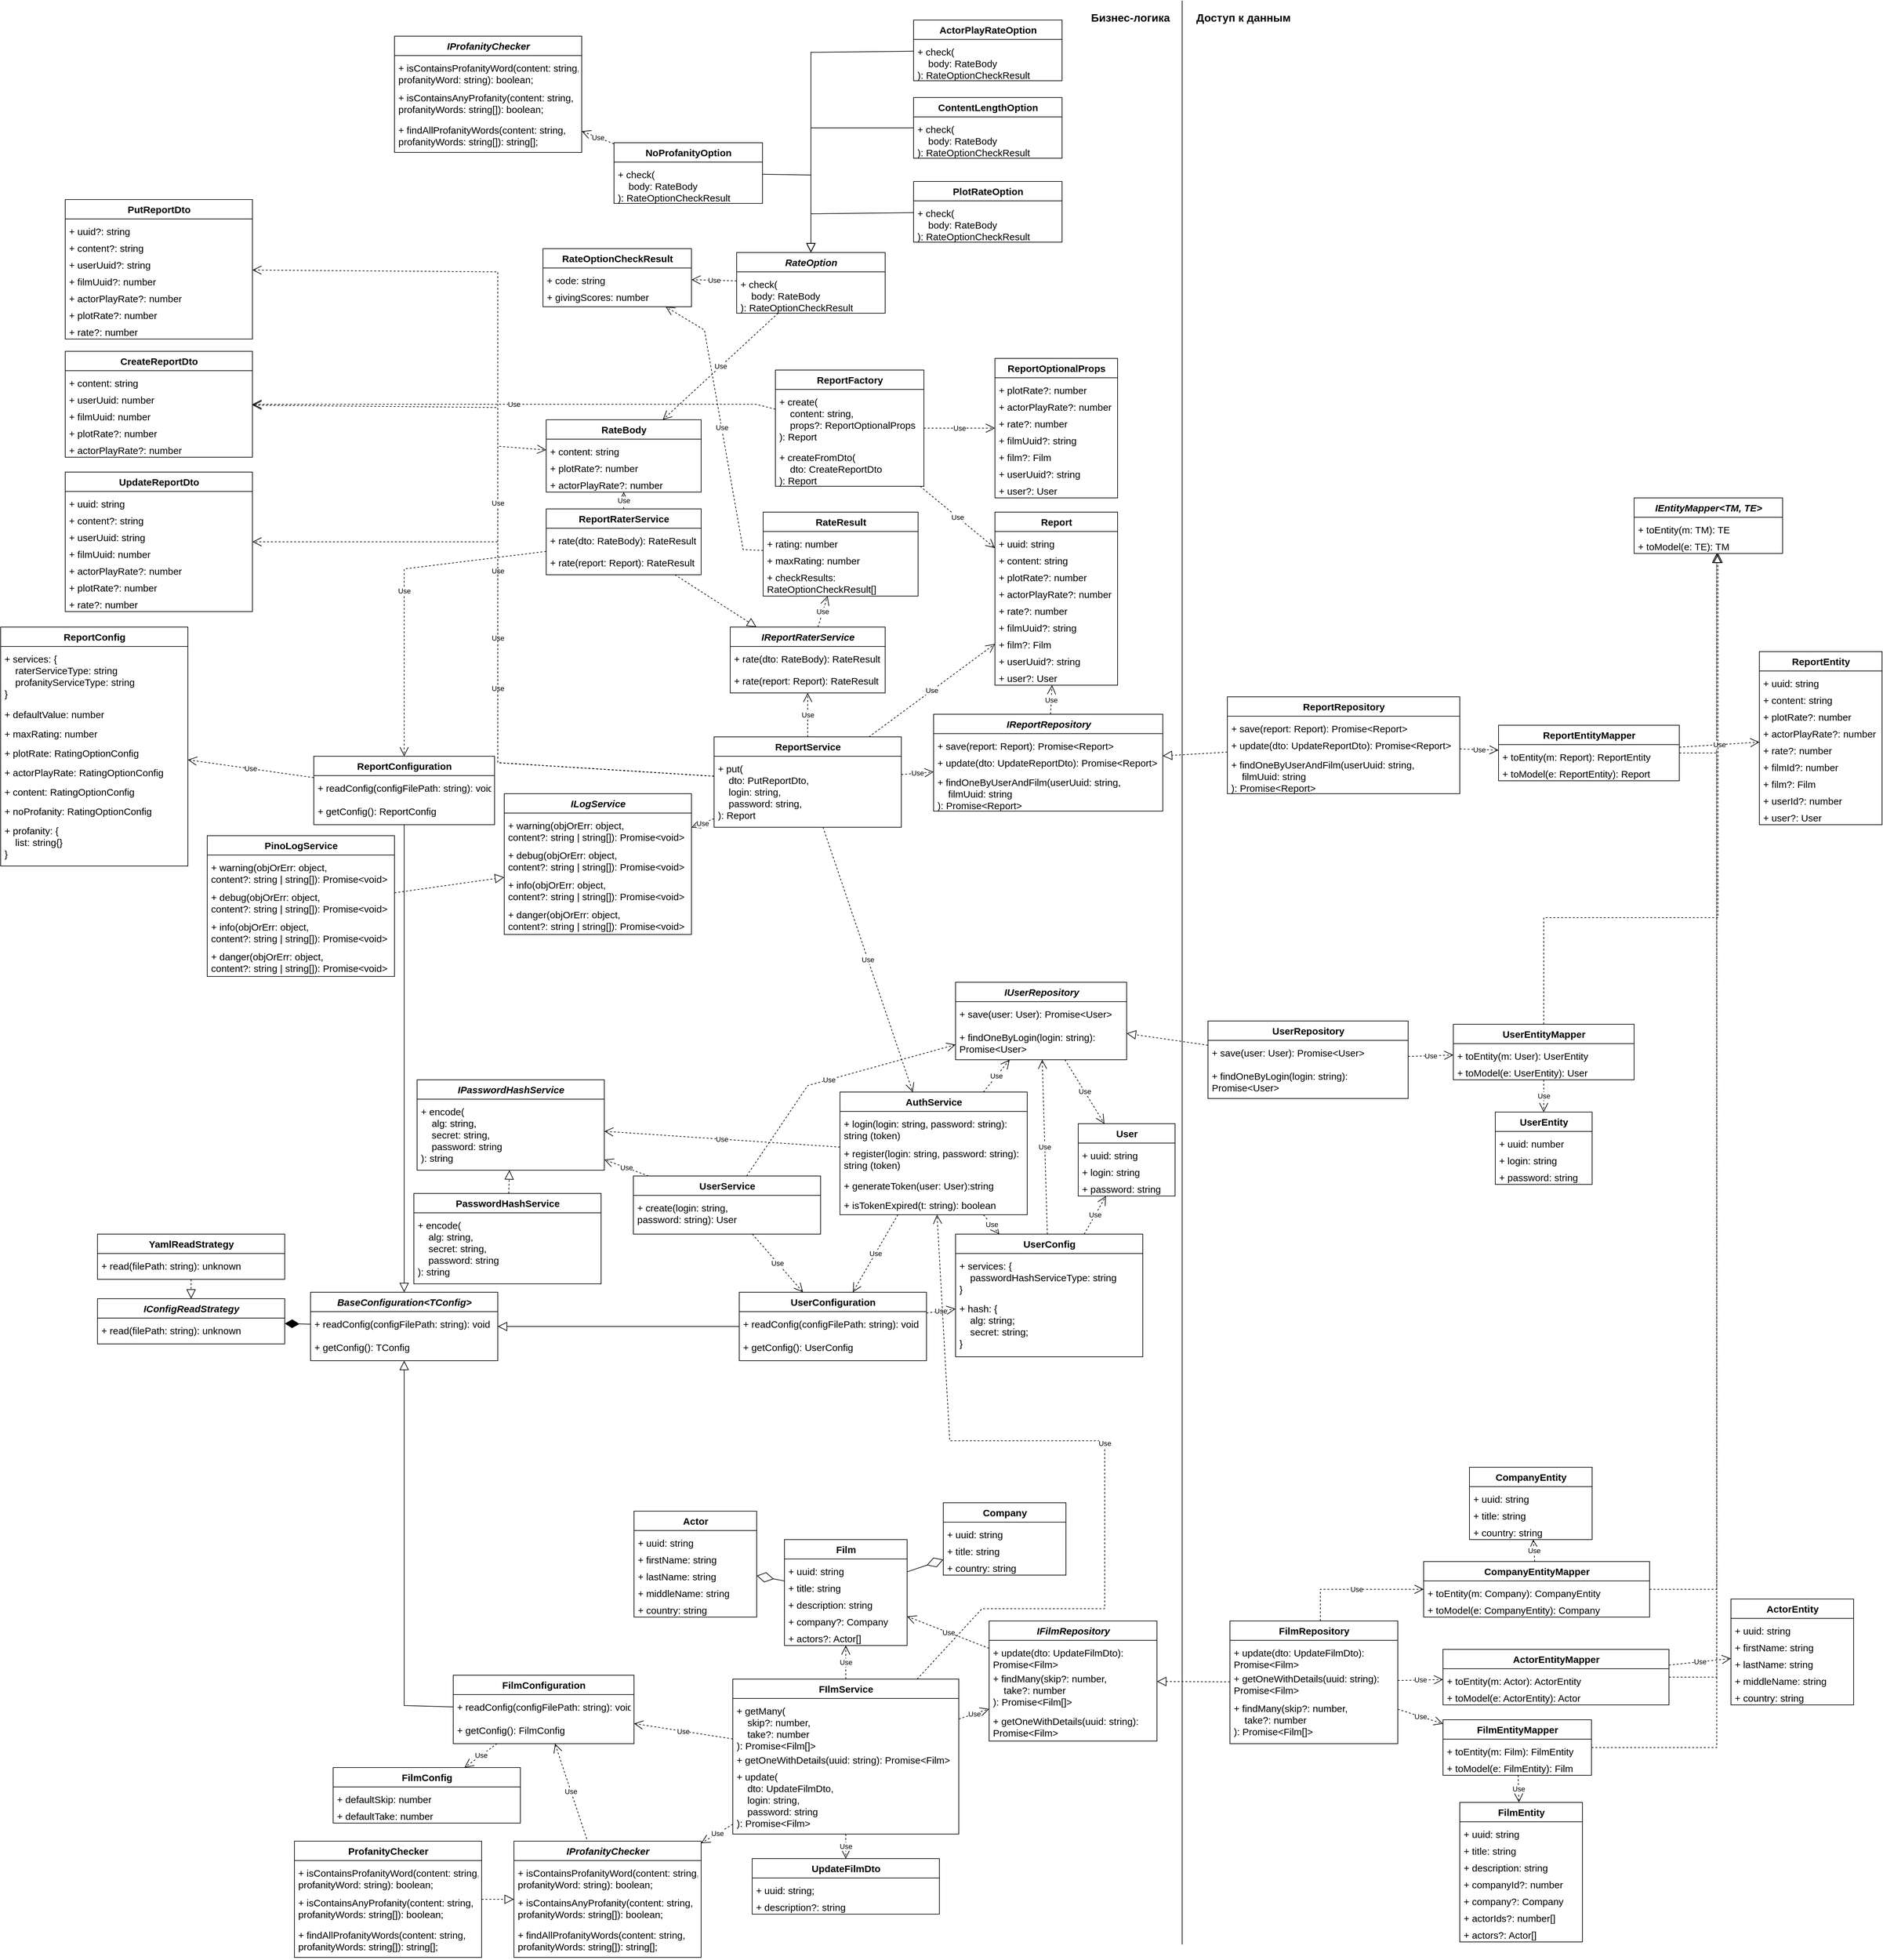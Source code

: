 <mxfile version="21.2.1" type="device">
  <diagram name="Page-1" id="e7e014a7-5840-1c2e-5031-d8a46d1fe8dd">
    <mxGraphModel dx="3218" dy="2069" grid="1" gridSize="10" guides="1" tooltips="1" connect="1" arrows="1" fold="1" page="1" pageScale="1" pageWidth="1169" pageHeight="826" background="none" math="0" shadow="0">
      <root>
        <mxCell id="0" />
        <mxCell id="1" parent="0" />
        <mxCell id="SuEEhrRADwr3MYmqWTas-42" value="" style="endArrow=none;html=1;rounded=0;" parent="1" edge="1">
          <mxGeometry width="50" height="50" relative="1" as="geometry">
            <mxPoint x="670" y="2720" as="sourcePoint" />
            <mxPoint x="670" y="-290" as="targetPoint" />
          </mxGeometry>
        </mxCell>
        <mxCell id="SuEEhrRADwr3MYmqWTas-43" value="Бизнес-логика" style="text;align=center;fontStyle=1;verticalAlign=middle;spacingLeft=3;spacingRight=3;strokeColor=none;rotatable=0;points=[[0,0.5],[1,0.5]];portConstraint=eastwest;fontSize=17;" parent="1" vertex="1">
          <mxGeometry x="540" y="-285" width="100" height="40" as="geometry" />
        </mxCell>
        <mxCell id="SuEEhrRADwr3MYmqWTas-44" value="Доступ к данным" style="text;align=center;fontStyle=1;verticalAlign=middle;spacingLeft=3;spacingRight=3;strokeColor=none;rotatable=0;points=[[0,0.5],[1,0.5]];portConstraint=eastwest;fontSize=17;" parent="1" vertex="1">
          <mxGeometry x="710" y="-290" width="110" height="50" as="geometry" />
        </mxCell>
        <mxCell id="SuEEhrRADwr3MYmqWTas-57" value="FilmRepository" style="swimlane;fontStyle=1;align=center;verticalAlign=top;childLayout=stackLayout;horizontal=1;startSize=26;horizontalStack=0;resizeParent=1;resizeParentMax=0;resizeLast=0;collapsible=1;marginBottom=0;strokeColor=rgb(0, 0, 0);fontFamily=Helvetica;fontSize=15;fontColor=rgb(0, 0, 0);fillColor=rgb(255, 255, 255);html=1;swimlaneLine=0;" parent="1" vertex="1">
          <mxGeometry x="744" y="2219" width="260" height="190" as="geometry" />
        </mxCell>
        <mxCell id="SuEEhrRADwr3MYmqWTas-59" value="" style="line;strokeWidth=1;fillColor=none;align=left;verticalAlign=middle;spacingTop=-1;spacingLeft=3;spacingRight=3;rotatable=0;labelPosition=right;points=[];portConstraint=eastwest;strokeColor=inherit;fontFamily=Helvetica;fontSize=15;fontColor=rgb(0, 0, 0);html=1;" parent="SuEEhrRADwr3MYmqWTas-57" vertex="1">
          <mxGeometry y="26" width="260" height="8" as="geometry" />
        </mxCell>
        <mxCell id="E0hOvBcrMat7tSrnWXjG-9" value="+ update(dto: UpdateFilmDto): &#xa;Promise&lt;Film&gt;" style="text;strokeColor=none;fillColor=none;align=left;verticalAlign=top;spacingLeft=4;spacingRight=4;overflow=hidden;rotatable=0;points=[[0,0.5],[1,0.5]];portConstraint=eastwest;fontSize=15;fontFamily=Helvetica;fontColor=rgb(0, 0, 0);" parent="SuEEhrRADwr3MYmqWTas-57" vertex="1">
          <mxGeometry y="34" width="260" height="40" as="geometry" />
        </mxCell>
        <mxCell id="gNh8933dBvDf4b6JsseC-89" value="+ getOneWithDetails(uuid: string): &#xa;Promise&lt;Film&gt;" style="text;strokeColor=none;fillColor=none;align=left;verticalAlign=top;spacingLeft=4;spacingRight=4;overflow=hidden;rotatable=0;points=[[0,0.5],[1,0.5]];portConstraint=eastwest;fontSize=15;fontFamily=Helvetica;fontColor=rgb(0, 0, 0);" parent="SuEEhrRADwr3MYmqWTas-57" vertex="1">
          <mxGeometry y="74" width="260" height="46" as="geometry" />
        </mxCell>
        <mxCell id="9V3V3k4leA-K9inNkyVy-24" value="+ findMany(skip?: number,&#xa;    take?: number&#xa;): Promise&lt;Film[]&gt;" style="text;strokeColor=none;fillColor=none;align=left;verticalAlign=top;spacingLeft=4;spacingRight=4;overflow=hidden;rotatable=0;points=[[0,0.5],[1,0.5]];portConstraint=eastwest;fontSize=15;fontFamily=Helvetica;fontColor=rgb(0, 0, 0);" parent="SuEEhrRADwr3MYmqWTas-57" vertex="1">
          <mxGeometry y="120" width="260" height="70" as="geometry" />
        </mxCell>
        <mxCell id="SuEEhrRADwr3MYmqWTas-61" value="" style="endArrow=block;dashed=1;endFill=0;endSize=12;html=1;rounded=0;fontFamily=Helvetica;fontSize=15;fontColor=rgb(0, 0, 0);" parent="1" source="SuEEhrRADwr3MYmqWTas-57" target="4RHJqd0osJH49P0sFGW8-24" edge="1">
          <mxGeometry width="160" relative="1" as="geometry">
            <mxPoint x="504" y="2709" as="sourcePoint" />
            <mxPoint x="664" y="2479" as="targetPoint" />
          </mxGeometry>
        </mxCell>
        <mxCell id="SuEEhrRADwr3MYmqWTas-66" value="ReportRepository" style="swimlane;fontStyle=1;align=center;verticalAlign=top;childLayout=stackLayout;horizontal=1;startSize=26;horizontalStack=0;resizeParent=1;resizeParentMax=0;resizeLast=0;collapsible=1;marginBottom=0;strokeColor=rgb(0, 0, 0);fontFamily=Helvetica;fontSize=15;fontColor=rgb(0, 0, 0);fillColor=rgb(255, 255, 255);html=1;swimlaneLine=0;" parent="1" vertex="1">
          <mxGeometry x="740" y="788" width="360" height="150" as="geometry" />
        </mxCell>
        <mxCell id="SuEEhrRADwr3MYmqWTas-68" value="" style="line;strokeWidth=1;fillColor=none;align=left;verticalAlign=middle;spacingTop=-1;spacingLeft=3;spacingRight=3;rotatable=0;labelPosition=right;points=[];portConstraint=eastwest;strokeColor=inherit;fontFamily=Helvetica;fontSize=15;fontColor=rgb(0, 0, 0);html=1;" parent="SuEEhrRADwr3MYmqWTas-66" vertex="1">
          <mxGeometry y="26" width="360" height="8" as="geometry" />
        </mxCell>
        <mxCell id="SuEEhrRADwr3MYmqWTas-69" value="+ save(report: Report): Promise&lt;Report&gt;" style="text;strokeColor=none;fillColor=none;align=left;verticalAlign=top;spacingLeft=4;spacingRight=4;overflow=hidden;rotatable=0;points=[[0,0.5],[1,0.5]];portConstraint=eastwest;fontSize=15;fontFamily=Helvetica;fontColor=rgb(0, 0, 0);" parent="SuEEhrRADwr3MYmqWTas-66" vertex="1">
          <mxGeometry y="34" width="360" height="26" as="geometry" />
        </mxCell>
        <mxCell id="E0hOvBcrMat7tSrnWXjG-12" value="+ update(dto: UpdateReportDto): Promise&lt;Report&gt;" style="text;strokeColor=none;fillColor=none;align=left;verticalAlign=top;spacingLeft=4;spacingRight=4;overflow=hidden;rotatable=0;points=[[0,0.5],[1,0.5]];portConstraint=eastwest;fontSize=15;fontFamily=Helvetica;fontColor=rgb(0, 0, 0);" parent="SuEEhrRADwr3MYmqWTas-66" vertex="1">
          <mxGeometry y="60" width="360" height="30" as="geometry" />
        </mxCell>
        <mxCell id="1P7DDNBLp40ltK4kkGiz-3" value="+ findOneByUserAndFilm(userUuid: string,&#xa;    filmUuid: string&#xa;): Promise&lt;Report&gt;" style="text;strokeColor=none;fillColor=none;align=left;verticalAlign=top;spacingLeft=4;spacingRight=4;overflow=hidden;rotatable=0;points=[[0,0.5],[1,0.5]];portConstraint=eastwest;fontSize=15;fontFamily=Helvetica;fontColor=rgb(0, 0, 0);" parent="SuEEhrRADwr3MYmqWTas-66" vertex="1">
          <mxGeometry y="90" width="360" height="60" as="geometry" />
        </mxCell>
        <mxCell id="SuEEhrRADwr3MYmqWTas-70" value="" style="endArrow=block;dashed=1;endFill=0;endSize=12;html=1;rounded=0;fontFamily=Helvetica;fontSize=15;fontColor=rgb(0, 0, 0);" parent="1" source="SuEEhrRADwr3MYmqWTas-66" target="4RHJqd0osJH49P0sFGW8-28" edge="1">
          <mxGeometry width="160" relative="1" as="geometry">
            <mxPoint x="530" y="568" as="sourcePoint" />
            <mxPoint x="660" y="333" as="targetPoint" />
          </mxGeometry>
        </mxCell>
        <mxCell id="SuEEhrRADwr3MYmqWTas-89" style="edgeStyle=orthogonalEdgeStyle;rounded=0;orthogonalLoop=1;jettySize=auto;html=1;exitX=0.5;exitY=1;exitDx=0;exitDy=0;fontFamily=Helvetica;fontSize=15;fontColor=rgb(0, 0, 0);" parent="1" edge="1">
          <mxGeometry relative="1" as="geometry">
            <mxPoint x="355" y="320" as="sourcePoint" />
            <mxPoint x="355" y="320" as="targetPoint" />
          </mxGeometry>
        </mxCell>
        <mxCell id="SuEEhrRADwr3MYmqWTas-138" value="FilmEntityMapper" style="swimlane;fontStyle=1;align=center;verticalAlign=top;childLayout=stackLayout;horizontal=1;startSize=26;horizontalStack=0;resizeParent=1;resizeParentMax=0;resizeLast=0;collapsible=1;marginBottom=0;strokeColor=rgb(0, 0, 0);fontFamily=Helvetica;fontSize=15;fontColor=rgb(0, 0, 0);fillColor=rgb(255, 255, 255);html=1;swimlaneLine=0;" parent="1" vertex="1">
          <mxGeometry x="1074" y="2372" width="230" height="86" as="geometry" />
        </mxCell>
        <mxCell id="SuEEhrRADwr3MYmqWTas-140" value="" style="line;strokeWidth=1;fillColor=none;align=left;verticalAlign=middle;spacingTop=-1;spacingLeft=3;spacingRight=3;rotatable=0;labelPosition=right;points=[];portConstraint=eastwest;strokeColor=inherit;fontFamily=Helvetica;fontSize=15;fontColor=rgb(0, 0, 0);html=1;" parent="SuEEhrRADwr3MYmqWTas-138" vertex="1">
          <mxGeometry y="26" width="230" height="8" as="geometry" />
        </mxCell>
        <mxCell id="SuEEhrRADwr3MYmqWTas-141" value="+ toEntity(m: Film): FilmEntity" style="text;strokeColor=none;fillColor=none;align=left;verticalAlign=top;spacingLeft=4;spacingRight=4;overflow=hidden;rotatable=0;points=[[0,0.5],[1,0.5]];portConstraint=eastwest;fontSize=15;fontFamily=Helvetica;fontColor=rgb(0, 0, 0);" parent="SuEEhrRADwr3MYmqWTas-138" vertex="1">
          <mxGeometry y="34" width="230" height="26" as="geometry" />
        </mxCell>
        <mxCell id="gNh8933dBvDf4b6JsseC-120" value="+ toModel(e: FilmEntity): Film" style="text;strokeColor=none;fillColor=none;align=left;verticalAlign=top;spacingLeft=4;spacingRight=4;overflow=hidden;rotatable=0;points=[[0,0.5],[1,0.5]];portConstraint=eastwest;fontSize=15;fontFamily=Helvetica;fontColor=rgb(0, 0, 0);" parent="SuEEhrRADwr3MYmqWTas-138" vertex="1">
          <mxGeometry y="60" width="230" height="26" as="geometry" />
        </mxCell>
        <mxCell id="gNh8933dBvDf4b6JsseC-6" value="" style="endArrow=block;dashed=1;endFill=0;endSize=12;html=1;rounded=0;fontFamily=Helvetica;fontSize=15;fontColor=rgb(0, 0, 0);edgeStyle=orthogonalEdgeStyle;" parent="1" source="SuEEhrRADwr3MYmqWTas-138" target="4RHJqd0osJH49P0sFGW8-77" edge="1">
          <mxGeometry width="160" relative="1" as="geometry">
            <mxPoint x="663" y="2539.304" as="sourcePoint" />
            <mxPoint x="1158" y="2415" as="targetPoint" />
            <Array as="points">
              <mxPoint x="1498" y="2415" />
            </Array>
          </mxGeometry>
        </mxCell>
        <mxCell id="gNh8933dBvDf4b6JsseC-7" value="ReportEntityMapper" style="swimlane;fontStyle=1;align=center;verticalAlign=top;childLayout=stackLayout;horizontal=1;startSize=26;horizontalStack=0;resizeParent=1;resizeParentMax=0;resizeLast=0;collapsible=1;marginBottom=0;strokeColor=rgb(0, 0, 0);fontFamily=Helvetica;fontSize=15;fontColor=rgb(0, 0, 0);fillColor=rgb(255, 255, 255);html=1;swimlaneLine=0;" parent="1" vertex="1">
          <mxGeometry x="1160" y="832" width="280" height="86" as="geometry" />
        </mxCell>
        <mxCell id="gNh8933dBvDf4b6JsseC-9" value="" style="line;strokeWidth=1;fillColor=none;align=left;verticalAlign=middle;spacingTop=-1;spacingLeft=3;spacingRight=3;rotatable=0;labelPosition=right;points=[];portConstraint=eastwest;strokeColor=inherit;fontFamily=Helvetica;fontSize=15;fontColor=rgb(0, 0, 0);html=1;" parent="gNh8933dBvDf4b6JsseC-7" vertex="1">
          <mxGeometry y="26" width="280" height="8" as="geometry" />
        </mxCell>
        <mxCell id="gNh8933dBvDf4b6JsseC-10" value="+ toEntity(m: Report): ReportEntity" style="text;strokeColor=none;fillColor=none;align=left;verticalAlign=top;spacingLeft=4;spacingRight=4;overflow=hidden;rotatable=0;points=[[0,0.5],[1,0.5]];portConstraint=eastwest;fontSize=15;fontFamily=Helvetica;fontColor=rgb(0, 0, 0);" parent="gNh8933dBvDf4b6JsseC-7" vertex="1">
          <mxGeometry y="34" width="280" height="26" as="geometry" />
        </mxCell>
        <mxCell id="9V3V3k4leA-K9inNkyVy-6" value="+ toModel(e: ReportEntity): Report" style="text;strokeColor=none;fillColor=none;align=left;verticalAlign=top;spacingLeft=4;spacingRight=4;overflow=hidden;rotatable=0;points=[[0,0.5],[1,0.5]];portConstraint=eastwest;fontSize=15;fontFamily=Helvetica;fontColor=rgb(0, 0, 0);" parent="gNh8933dBvDf4b6JsseC-7" vertex="1">
          <mxGeometry y="60" width="280" height="26" as="geometry" />
        </mxCell>
        <mxCell id="gNh8933dBvDf4b6JsseC-19" value="Use" style="endArrow=open;endSize=12;dashed=1;html=1;rounded=0;" parent="1" source="SuEEhrRADwr3MYmqWTas-57" target="SuEEhrRADwr3MYmqWTas-138" edge="1">
          <mxGeometry width="160" relative="1" as="geometry">
            <mxPoint x="564" y="2450" as="sourcePoint" />
            <mxPoint x="724" y="2450" as="targetPoint" />
          </mxGeometry>
        </mxCell>
        <mxCell id="gNh8933dBvDf4b6JsseC-20" value="Use" style="endArrow=open;endSize=12;dashed=1;html=1;rounded=0;" parent="1" source="SuEEhrRADwr3MYmqWTas-66" target="gNh8933dBvDf4b6JsseC-7" edge="1">
          <mxGeometry width="160" relative="1" as="geometry">
            <mxPoint x="980" y="636" as="sourcePoint" />
            <mxPoint x="1050" y="636" as="targetPoint" />
          </mxGeometry>
        </mxCell>
        <mxCell id="gNh8933dBvDf4b6JsseC-25" value="Use" style="endArrow=open;endSize=12;dashed=1;html=1;rounded=0;" parent="1" source="4RHJqd0osJH49P0sFGW8-12" target="2iII4kuZC04SP8r0jxeM-19" edge="1">
          <mxGeometry width="160" relative="1" as="geometry">
            <mxPoint x="351.272" y="178" as="sourcePoint" />
            <mxPoint x="315.345" y="320" as="targetPoint" />
            <Array as="points" />
          </mxGeometry>
        </mxCell>
        <mxCell id="gNh8933dBvDf4b6JsseC-27" value="Use" style="endArrow=open;endSize=12;dashed=1;html=1;rounded=0;" parent="1" source="4RHJqd0osJH49P0sFGW8-24" target="2iII4kuZC04SP8r0jxeM-33" edge="1">
          <mxGeometry width="160" relative="1" as="geometry">
            <mxPoint x="344" y="2456.979" as="sourcePoint" />
            <mxPoint x="394.926" y="2309" as="targetPoint" />
          </mxGeometry>
        </mxCell>
        <mxCell id="gNh8933dBvDf4b6JsseC-28" value="Use" style="endArrow=open;endSize=12;dashed=1;html=1;rounded=0;" parent="1" source="4RHJqd0osJH49P0sFGW8-28" target="2iII4kuZC04SP8r0jxeM-19" edge="1">
          <mxGeometry width="160" relative="1" as="geometry">
            <mxPoint x="450" y="206.333" as="sourcePoint" />
            <mxPoint x="370.5" y="320" as="targetPoint" />
          </mxGeometry>
        </mxCell>
        <mxCell id="gNh8933dBvDf4b6JsseC-95" value="" style="endArrow=block;dashed=1;endFill=0;endSize=12;html=1;rounded=0;fontFamily=Helvetica;fontSize=15;fontColor=rgb(0, 0, 0);edgeStyle=orthogonalEdgeStyle;" parent="1" source="_5MGRQRnhBBebKLjUCit-11" target="4RHJqd0osJH49P0sFGW8-77" edge="1">
          <mxGeometry width="160" relative="1" as="geometry">
            <mxPoint x="1393" y="2237.714" as="sourcePoint" />
            <mxPoint x="1423" y="2016" as="targetPoint" />
            <Array as="points">
              <mxPoint x="1498" y="2170" />
            </Array>
          </mxGeometry>
        </mxCell>
        <mxCell id="9V3V3k4leA-K9inNkyVy-15" value="Use" style="endArrow=open;endSize=12;dashed=1;html=1;rounded=0;" parent="1" source="4RHJqd0osJH49P0sFGW8-9" target="4RHJqd0osJH49P0sFGW8-24" edge="1">
          <mxGeometry width="160" relative="1" as="geometry">
            <mxPoint x="264" y="2387" as="sourcePoint" />
            <mxPoint x="509" y="2387" as="targetPoint" />
            <Array as="points" />
          </mxGeometry>
        </mxCell>
        <mxCell id="9V3V3k4leA-K9inNkyVy-16" value="Use" style="endArrow=open;endSize=12;dashed=1;html=1;rounded=0;" parent="1" source="4RHJqd0osJH49P0sFGW8-12" target="4RHJqd0osJH49P0sFGW8-28" edge="1">
          <mxGeometry width="160" relative="1" as="geometry">
            <mxPoint x="280" y="389.683" as="sourcePoint" />
            <mxPoint x="380" y="406.017" as="targetPoint" />
            <Array as="points" />
          </mxGeometry>
        </mxCell>
        <mxCell id="4RHJqd0osJH49P0sFGW8-9" value="FIlmService" style="swimlane;fontStyle=1;align=center;verticalAlign=top;childLayout=stackLayout;horizontal=1;startSize=26;horizontalStack=0;resizeParent=1;resizeParentMax=0;resizeLast=0;collapsible=1;marginBottom=0;strokeColor=rgb(0, 0, 0);fontFamily=Helvetica;fontSize=15;fontColor=rgb(0, 0, 0);fillColor=rgb(255, 255, 255);html=1;swimlaneLine=0;" parent="1" vertex="1">
          <mxGeometry x="-26" y="2309" width="350" height="240" as="geometry" />
        </mxCell>
        <mxCell id="4RHJqd0osJH49P0sFGW8-10" value="" style="line;strokeWidth=1;fillColor=none;align=left;verticalAlign=middle;spacingTop=-1;spacingLeft=3;spacingRight=3;rotatable=0;labelPosition=right;points=[];portConstraint=eastwest;strokeColor=inherit;fontFamily=Helvetica;fontSize=15;fontColor=rgb(0, 0, 0);html=1;" parent="4RHJqd0osJH49P0sFGW8-9" vertex="1">
          <mxGeometry y="26" width="350" height="8" as="geometry" />
        </mxCell>
        <mxCell id="4RHJqd0osJH49P0sFGW8-19" value="+ getMany(&#xa;    skip?: number, &#xa;    take?: number&#xa;): Promise&lt;Film[]&gt;" style="text;strokeColor=none;fillColor=none;align=left;verticalAlign=top;spacingLeft=4;spacingRight=4;overflow=hidden;rotatable=0;points=[[0,0.5],[1,0.5]];portConstraint=eastwest;fontSize=15;fontFamily=Helvetica;fontColor=rgb(0, 0, 0);" parent="4RHJqd0osJH49P0sFGW8-9" vertex="1">
          <mxGeometry y="34" width="350" height="76" as="geometry" />
        </mxCell>
        <mxCell id="gNh8933dBvDf4b6JsseC-100" value="+ getOneWithDetails(uuid: string): Promise&lt;Film&gt;" style="text;strokeColor=none;fillColor=none;align=left;verticalAlign=top;spacingLeft=4;spacingRight=4;overflow=hidden;rotatable=0;points=[[0,0.5],[1,0.5]];portConstraint=eastwest;fontSize=15;fontFamily=Helvetica;fontColor=rgb(0, 0, 0);" parent="4RHJqd0osJH49P0sFGW8-9" vertex="1">
          <mxGeometry y="110" width="350" height="26" as="geometry" />
        </mxCell>
        <mxCell id="_5MGRQRnhBBebKLjUCit-32" value="+ update(&#xa;    dto: UpdateFilmDto,&#xa;    login: string,&#xa;    password: string&#xa;): Promise&lt;Film&gt;" style="text;strokeColor=none;fillColor=none;align=left;verticalAlign=top;spacingLeft=4;spacingRight=4;overflow=hidden;rotatable=0;points=[[0,0.5],[1,0.5]];portConstraint=eastwest;fontSize=15;fontFamily=Helvetica;fontColor=rgb(0, 0, 0);" parent="4RHJqd0osJH49P0sFGW8-9" vertex="1">
          <mxGeometry y="136" width="350" height="104" as="geometry" />
        </mxCell>
        <mxCell id="4RHJqd0osJH49P0sFGW8-12" value="ReportService" style="swimlane;fontStyle=1;align=center;verticalAlign=top;childLayout=stackLayout;horizontal=1;startSize=26;horizontalStack=0;resizeParent=1;resizeParentMax=0;resizeLast=0;collapsible=1;marginBottom=0;strokeColor=rgb(0, 0, 0);fontFamily=Helvetica;fontSize=15;fontColor=rgb(0, 0, 0);fillColor=rgb(255, 255, 255);html=1;swimlaneLine=0;" parent="1" vertex="1">
          <mxGeometry x="-55" y="850" width="290" height="140" as="geometry" />
        </mxCell>
        <mxCell id="4RHJqd0osJH49P0sFGW8-13" value="" style="line;strokeWidth=1;fillColor=none;align=left;verticalAlign=middle;spacingTop=-1;spacingLeft=3;spacingRight=3;rotatable=0;labelPosition=right;points=[];portConstraint=eastwest;strokeColor=inherit;fontFamily=Helvetica;fontSize=15;fontColor=rgb(0, 0, 0);html=1;" parent="4RHJqd0osJH49P0sFGW8-12" vertex="1">
          <mxGeometry y="26" width="290" height="8" as="geometry" />
        </mxCell>
        <mxCell id="rz-6T8RquUPtFqDJdESo-3" value="+ put(&#xa;    dto: PutReportDto,&#xa;    login: string,&#xa;    password: string,&#xa;): Report" style="text;strokeColor=none;fillColor=none;align=left;verticalAlign=top;spacingLeft=4;spacingRight=4;overflow=hidden;rotatable=0;points=[[0,0.5],[1,0.5]];portConstraint=eastwest;fontSize=15;fontFamily=Helvetica;fontColor=rgb(0, 0, 0);" parent="4RHJqd0osJH49P0sFGW8-12" vertex="1">
          <mxGeometry y="34" width="290" height="106" as="geometry" />
        </mxCell>
        <mxCell id="4RHJqd0osJH49P0sFGW8-24" value="&lt;i&gt;IFilmRepository&lt;/i&gt;" style="swimlane;fontStyle=1;align=center;verticalAlign=top;childLayout=stackLayout;horizontal=1;startSize=26;horizontalStack=0;resizeParent=1;resizeParentMax=0;resizeLast=0;collapsible=1;marginBottom=0;strokeColor=rgb(0, 0, 0);fontFamily=Helvetica;fontSize=15;fontColor=rgb(0, 0, 0);fillColor=rgb(255, 255, 255);html=1;swimlaneLine=0;" parent="1" vertex="1">
          <mxGeometry x="371" y="2219" width="260" height="186" as="geometry" />
        </mxCell>
        <mxCell id="4RHJqd0osJH49P0sFGW8-25" value="" style="line;strokeWidth=1;fillColor=none;align=left;verticalAlign=middle;spacingTop=-1;spacingLeft=3;spacingRight=3;rotatable=0;labelPosition=right;points=[];portConstraint=eastwest;strokeColor=inherit;fontFamily=Helvetica;fontSize=15;fontColor=rgb(0, 0, 0);html=1;" parent="4RHJqd0osJH49P0sFGW8-24" vertex="1">
          <mxGeometry y="26" width="260" height="8" as="geometry" />
        </mxCell>
        <mxCell id="1P7DDNBLp40ltK4kkGiz-6" value="+ update(dto: UpdateFilmDto): &#xa;Promise&lt;Film&gt;" style="text;strokeColor=none;fillColor=none;align=left;verticalAlign=top;spacingLeft=4;spacingRight=4;overflow=hidden;rotatable=0;points=[[0,0.5],[1,0.5]];portConstraint=eastwest;fontSize=15;fontFamily=Helvetica;fontColor=rgb(0, 0, 0);" parent="4RHJqd0osJH49P0sFGW8-24" vertex="1">
          <mxGeometry y="34" width="260" height="40" as="geometry" />
        </mxCell>
        <mxCell id="1P7DDNBLp40ltK4kkGiz-8" value="+ findMany(skip?: number,&#xa;    take?: number&#xa;): Promise&lt;Film[]&gt;" style="text;strokeColor=none;fillColor=none;align=left;verticalAlign=top;spacingLeft=4;spacingRight=4;overflow=hidden;rotatable=0;points=[[0,0.5],[1,0.5]];portConstraint=eastwest;fontSize=15;fontFamily=Helvetica;fontColor=rgb(0, 0, 0);" parent="4RHJqd0osJH49P0sFGW8-24" vertex="1">
          <mxGeometry y="74" width="260" height="66" as="geometry" />
        </mxCell>
        <mxCell id="1P7DDNBLp40ltK4kkGiz-7" value="+ getOneWithDetails(uuid: string): &#xa;Promise&lt;Film&gt;" style="text;strokeColor=none;fillColor=none;align=left;verticalAlign=top;spacingLeft=4;spacingRight=4;overflow=hidden;rotatable=0;points=[[0,0.5],[1,0.5]];portConstraint=eastwest;fontSize=15;fontFamily=Helvetica;fontColor=rgb(0, 0, 0);" parent="4RHJqd0osJH49P0sFGW8-24" vertex="1">
          <mxGeometry y="140" width="260" height="46" as="geometry" />
        </mxCell>
        <mxCell id="4RHJqd0osJH49P0sFGW8-28" value="&lt;i&gt;IReportRepository&lt;/i&gt;" style="swimlane;fontStyle=1;align=center;verticalAlign=top;childLayout=stackLayout;horizontal=1;startSize=26;horizontalStack=0;resizeParent=1;resizeParentMax=0;resizeLast=0;collapsible=1;marginBottom=0;strokeColor=rgb(0, 0, 0);fontFamily=Helvetica;fontSize=15;fontColor=rgb(0, 0, 0);fillColor=rgb(255, 255, 255);html=1;swimlaneLine=0;" parent="1" vertex="1">
          <mxGeometry x="285" y="815" width="355" height="150" as="geometry" />
        </mxCell>
        <mxCell id="4RHJqd0osJH49P0sFGW8-29" value="" style="line;strokeWidth=1;fillColor=none;align=left;verticalAlign=middle;spacingTop=-1;spacingLeft=3;spacingRight=3;rotatable=0;labelPosition=right;points=[];portConstraint=eastwest;strokeColor=inherit;fontFamily=Helvetica;fontSize=15;fontColor=rgb(0, 0, 0);html=1;" parent="4RHJqd0osJH49P0sFGW8-28" vertex="1">
          <mxGeometry y="26" width="355" height="8" as="geometry" />
        </mxCell>
        <mxCell id="1P7DDNBLp40ltK4kkGiz-9" value="+ save(report: Report): Promise&lt;Report&gt;" style="text;strokeColor=none;fillColor=none;align=left;verticalAlign=top;spacingLeft=4;spacingRight=4;overflow=hidden;rotatable=0;points=[[0,0.5],[1,0.5]];portConstraint=eastwest;fontSize=15;fontFamily=Helvetica;fontColor=rgb(0, 0, 0);" parent="4RHJqd0osJH49P0sFGW8-28" vertex="1">
          <mxGeometry y="34" width="355" height="26" as="geometry" />
        </mxCell>
        <mxCell id="1P7DDNBLp40ltK4kkGiz-10" value="+ update(dto: UpdateReportDto): Promise&lt;Report&gt;" style="text;strokeColor=none;fillColor=none;align=left;verticalAlign=top;spacingLeft=4;spacingRight=4;overflow=hidden;rotatable=0;points=[[0,0.5],[1,0.5]];portConstraint=eastwest;fontSize=15;fontFamily=Helvetica;fontColor=rgb(0, 0, 0);" parent="4RHJqd0osJH49P0sFGW8-28" vertex="1">
          <mxGeometry y="60" width="355" height="30" as="geometry" />
        </mxCell>
        <mxCell id="1P7DDNBLp40ltK4kkGiz-11" value="+ findOneByUserAndFilm(userUuid: string,&#xa;    filmUuid: string&#xa;): Promise&lt;Report&gt;" style="text;strokeColor=none;fillColor=none;align=left;verticalAlign=top;spacingLeft=4;spacingRight=4;overflow=hidden;rotatable=0;points=[[0,0.5],[1,0.5]];portConstraint=eastwest;fontSize=15;fontFamily=Helvetica;fontColor=rgb(0, 0, 0);" parent="4RHJqd0osJH49P0sFGW8-28" vertex="1">
          <mxGeometry y="90" width="355" height="60" as="geometry" />
        </mxCell>
        <mxCell id="4RHJqd0osJH49P0sFGW8-48" value="CreateReportDto" style="swimlane;fontStyle=1;align=center;verticalAlign=top;childLayout=stackLayout;horizontal=1;startSize=26;horizontalStack=0;resizeParent=1;resizeParentMax=0;resizeLast=0;collapsible=1;marginBottom=0;strokeColor=rgb(0, 0, 0);fontFamily=Helvetica;fontSize=15;fontColor=rgb(0, 0, 0);fillColor=rgb(255, 255, 255);html=1;swimlaneLine=0;" parent="1" vertex="1">
          <mxGeometry x="-1060" y="253" width="290" height="164" as="geometry" />
        </mxCell>
        <mxCell id="4RHJqd0osJH49P0sFGW8-49" value="" style="line;strokeWidth=1;fillColor=none;align=left;verticalAlign=middle;spacingTop=-1;spacingLeft=3;spacingRight=3;rotatable=0;labelPosition=right;points=[];portConstraint=eastwest;strokeColor=inherit;fontFamily=Helvetica;fontSize=15;fontColor=rgb(0, 0, 0);html=1;" parent="4RHJqd0osJH49P0sFGW8-48" vertex="1">
          <mxGeometry y="26" width="290" height="8" as="geometry" />
        </mxCell>
        <mxCell id="4RHJqd0osJH49P0sFGW8-50" value="+ content: string" style="text;strokeColor=none;fillColor=none;align=left;verticalAlign=top;spacingLeft=4;spacingRight=4;overflow=hidden;rotatable=0;points=[[0,0.5],[1,0.5]];portConstraint=eastwest;fontSize=15;fontFamily=Helvetica;fontColor=rgb(0, 0, 0);" parent="4RHJqd0osJH49P0sFGW8-48" vertex="1">
          <mxGeometry y="34" width="290" height="26" as="geometry" />
        </mxCell>
        <mxCell id="4RHJqd0osJH49P0sFGW8-51" value="+ userUuid: number" style="text;strokeColor=none;fillColor=none;align=left;verticalAlign=top;spacingLeft=4;spacingRight=4;overflow=hidden;rotatable=0;points=[[0,0.5],[1,0.5]];portConstraint=eastwest;fontSize=15;fontFamily=Helvetica;fontColor=rgb(0, 0, 0);" parent="4RHJqd0osJH49P0sFGW8-48" vertex="1">
          <mxGeometry y="60" width="290" height="26" as="geometry" />
        </mxCell>
        <mxCell id="4RHJqd0osJH49P0sFGW8-60" value="+ filmUuid: number" style="text;strokeColor=none;fillColor=none;align=left;verticalAlign=top;spacingLeft=4;spacingRight=4;overflow=hidden;rotatable=0;points=[[0,0.5],[1,0.5]];portConstraint=eastwest;fontSize=15;fontFamily=Helvetica;fontColor=rgb(0, 0, 0);" parent="4RHJqd0osJH49P0sFGW8-48" vertex="1">
          <mxGeometry y="86" width="290" height="26" as="geometry" />
        </mxCell>
        <mxCell id="rz-6T8RquUPtFqDJdESo-6" value="+ plotRate?: number" style="text;strokeColor=none;fillColor=none;align=left;verticalAlign=top;spacingLeft=4;spacingRight=4;overflow=hidden;rotatable=0;points=[[0,0.5],[1,0.5]];portConstraint=eastwest;fontSize=15;fontFamily=Helvetica;fontColor=rgb(0, 0, 0);" parent="4RHJqd0osJH49P0sFGW8-48" vertex="1">
          <mxGeometry y="112" width="290" height="26" as="geometry" />
        </mxCell>
        <mxCell id="rz-6T8RquUPtFqDJdESo-7" value="+ actorPlayRate?: number" style="text;strokeColor=none;fillColor=none;align=left;verticalAlign=top;spacingLeft=4;spacingRight=4;overflow=hidden;rotatable=0;points=[[0,0.5],[1,0.5]];portConstraint=eastwest;fontSize=15;fontFamily=Helvetica;fontColor=rgb(0, 0, 0);" parent="4RHJqd0osJH49P0sFGW8-48" vertex="1">
          <mxGeometry y="138" width="290" height="26" as="geometry" />
        </mxCell>
        <mxCell id="4RHJqd0osJH49P0sFGW8-52" value="Use" style="endArrow=open;endSize=12;dashed=1;html=1;rounded=0;" parent="1" source="4RHJqd0osJH49P0sFGW8-12" target="4RHJqd0osJH49P0sFGW8-48" edge="1">
          <mxGeometry width="160" relative="1" as="geometry">
            <mxPoint y="173.586" as="sourcePoint" />
            <mxPoint x="-60" y="173.414" as="targetPoint" />
            <Array as="points">
              <mxPoint x="-390" y="890" />
              <mxPoint x="-390" y="340" />
            </Array>
          </mxGeometry>
        </mxCell>
        <mxCell id="4RHJqd0osJH49P0sFGW8-61" value="UpdateReportDto" style="swimlane;fontStyle=1;align=center;verticalAlign=top;childLayout=stackLayout;horizontal=1;startSize=26;horizontalStack=0;resizeParent=1;resizeParentMax=0;resizeLast=0;collapsible=1;marginBottom=0;strokeColor=rgb(0, 0, 0);fontFamily=Helvetica;fontSize=15;fontColor=rgb(0, 0, 0);fillColor=rgb(255, 255, 255);html=1;swimlaneLine=0;" parent="1" vertex="1">
          <mxGeometry x="-1060" y="440" width="290" height="216" as="geometry" />
        </mxCell>
        <mxCell id="4RHJqd0osJH49P0sFGW8-62" value="" style="line;strokeWidth=1;fillColor=none;align=left;verticalAlign=middle;spacingTop=-1;spacingLeft=3;spacingRight=3;rotatable=0;labelPosition=right;points=[];portConstraint=eastwest;strokeColor=inherit;fontFamily=Helvetica;fontSize=15;fontColor=rgb(0, 0, 0);html=1;" parent="4RHJqd0osJH49P0sFGW8-61" vertex="1">
          <mxGeometry y="26" width="290" height="8" as="geometry" />
        </mxCell>
        <mxCell id="1P7DDNBLp40ltK4kkGiz-13" value="+ uuid: string" style="text;strokeColor=none;fillColor=none;align=left;verticalAlign=top;spacingLeft=4;spacingRight=4;overflow=hidden;rotatable=0;points=[[0,0.5],[1,0.5]];portConstraint=eastwest;fontSize=15;fontFamily=Helvetica;fontColor=rgb(0, 0, 0);" parent="4RHJqd0osJH49P0sFGW8-61" vertex="1">
          <mxGeometry y="34" width="290" height="26" as="geometry" />
        </mxCell>
        <mxCell id="4RHJqd0osJH49P0sFGW8-63" value="+ content?: string" style="text;strokeColor=none;fillColor=none;align=left;verticalAlign=top;spacingLeft=4;spacingRight=4;overflow=hidden;rotatable=0;points=[[0,0.5],[1,0.5]];portConstraint=eastwest;fontSize=15;fontFamily=Helvetica;fontColor=rgb(0, 0, 0);" parent="4RHJqd0osJH49P0sFGW8-61" vertex="1">
          <mxGeometry y="60" width="290" height="26" as="geometry" />
        </mxCell>
        <mxCell id="4RHJqd0osJH49P0sFGW8-64" value="+ userUuid: string" style="text;strokeColor=none;fillColor=none;align=left;verticalAlign=top;spacingLeft=4;spacingRight=4;overflow=hidden;rotatable=0;points=[[0,0.5],[1,0.5]];portConstraint=eastwest;fontSize=15;fontFamily=Helvetica;fontColor=rgb(0, 0, 0);" parent="4RHJqd0osJH49P0sFGW8-61" vertex="1">
          <mxGeometry y="86" width="290" height="26" as="geometry" />
        </mxCell>
        <mxCell id="4RHJqd0osJH49P0sFGW8-65" value="+ filmUuid: number" style="text;strokeColor=none;fillColor=none;align=left;verticalAlign=top;spacingLeft=4;spacingRight=4;overflow=hidden;rotatable=0;points=[[0,0.5],[1,0.5]];portConstraint=eastwest;fontSize=15;fontFamily=Helvetica;fontColor=rgb(0, 0, 0);" parent="4RHJqd0osJH49P0sFGW8-61" vertex="1">
          <mxGeometry y="112" width="290" height="26" as="geometry" />
        </mxCell>
        <mxCell id="rz-6T8RquUPtFqDJdESo-5" value="+ actorPlayRate?: number" style="text;strokeColor=none;fillColor=none;align=left;verticalAlign=top;spacingLeft=4;spacingRight=4;overflow=hidden;rotatable=0;points=[[0,0.5],[1,0.5]];portConstraint=eastwest;fontSize=15;fontFamily=Helvetica;fontColor=rgb(0, 0, 0);" parent="4RHJqd0osJH49P0sFGW8-61" vertex="1">
          <mxGeometry y="138" width="290" height="26" as="geometry" />
        </mxCell>
        <mxCell id="rz-6T8RquUPtFqDJdESo-4" value="+ plotRate?: number" style="text;strokeColor=none;fillColor=none;align=left;verticalAlign=top;spacingLeft=4;spacingRight=4;overflow=hidden;rotatable=0;points=[[0,0.5],[1,0.5]];portConstraint=eastwest;fontSize=15;fontFamily=Helvetica;fontColor=rgb(0, 0, 0);" parent="4RHJqd0osJH49P0sFGW8-61" vertex="1">
          <mxGeometry y="164" width="290" height="26" as="geometry" />
        </mxCell>
        <mxCell id="1P7DDNBLp40ltK4kkGiz-12" value="+ rate?: number" style="text;strokeColor=none;fillColor=none;align=left;verticalAlign=top;spacingLeft=4;spacingRight=4;overflow=hidden;rotatable=0;points=[[0,0.5],[1,0.5]];portConstraint=eastwest;fontSize=15;fontFamily=Helvetica;fontColor=rgb(0, 0, 0);" parent="4RHJqd0osJH49P0sFGW8-61" vertex="1">
          <mxGeometry y="190" width="290" height="26" as="geometry" />
        </mxCell>
        <mxCell id="4RHJqd0osJH49P0sFGW8-66" value="Use" style="endArrow=open;endSize=12;dashed=1;html=1;rounded=0;" parent="1" source="4RHJqd0osJH49P0sFGW8-12" target="4RHJqd0osJH49P0sFGW8-61" edge="1">
          <mxGeometry width="160" relative="1" as="geometry">
            <mxPoint x="20" y="366.757" as="sourcePoint" />
            <mxPoint x="-60" y="357.243" as="targetPoint" />
            <Array as="points">
              <mxPoint x="-390" y="890" />
              <mxPoint x="-390" y="548" />
            </Array>
          </mxGeometry>
        </mxCell>
        <mxCell id="4RHJqd0osJH49P0sFGW8-77" value="&lt;i&gt;IEntityMapper&amp;lt;TM, TE&amp;gt;&lt;/i&gt;" style="swimlane;fontStyle=1;align=center;verticalAlign=top;childLayout=stackLayout;horizontal=1;startSize=26;horizontalStack=0;resizeParent=1;resizeParentMax=0;resizeLast=0;collapsible=1;marginBottom=0;strokeColor=rgb(0, 0, 0);fontFamily=Helvetica;fontSize=15;fontColor=rgb(0, 0, 0);fillColor=rgb(255, 255, 255);html=1;swimlaneLine=0;" parent="1" vertex="1">
          <mxGeometry x="1370" y="480" width="230" height="86" as="geometry" />
        </mxCell>
        <mxCell id="4RHJqd0osJH49P0sFGW8-78" value="" style="line;strokeWidth=1;fillColor=none;align=left;verticalAlign=middle;spacingTop=-1;spacingLeft=3;spacingRight=3;rotatable=0;labelPosition=right;points=[];portConstraint=eastwest;strokeColor=inherit;fontFamily=Helvetica;fontSize=15;fontColor=rgb(0, 0, 0);html=1;" parent="4RHJqd0osJH49P0sFGW8-77" vertex="1">
          <mxGeometry y="26" width="230" height="8" as="geometry" />
        </mxCell>
        <mxCell id="4RHJqd0osJH49P0sFGW8-79" value="+ toEntity(m: TM): TE" style="text;strokeColor=none;fillColor=none;align=left;verticalAlign=top;spacingLeft=4;spacingRight=4;overflow=hidden;rotatable=0;points=[[0,0.5],[1,0.5]];portConstraint=eastwest;fontSize=15;fontFamily=Helvetica;fontColor=rgb(0, 0, 0);" parent="4RHJqd0osJH49P0sFGW8-77" vertex="1">
          <mxGeometry y="34" width="230" height="26" as="geometry" />
        </mxCell>
        <mxCell id="4RHJqd0osJH49P0sFGW8-80" value="+ toModel(e: TE): TM" style="text;strokeColor=none;fillColor=none;align=left;verticalAlign=top;spacingLeft=4;spacingRight=4;overflow=hidden;rotatable=0;points=[[0,0.5],[1,0.5]];portConstraint=eastwest;fontSize=15;fontFamily=Helvetica;fontColor=rgb(0, 0, 0);" parent="4RHJqd0osJH49P0sFGW8-77" vertex="1">
          <mxGeometry y="60" width="230" height="26" as="geometry" />
        </mxCell>
        <mxCell id="_5MGRQRnhBBebKLjUCit-1" value="ActorEntityMapper" style="swimlane;fontStyle=1;align=center;verticalAlign=top;childLayout=stackLayout;horizontal=1;startSize=26;horizontalStack=0;resizeParent=1;resizeParentMax=0;resizeLast=0;collapsible=1;marginBottom=0;strokeColor=rgb(0, 0, 0);fontFamily=Helvetica;fontSize=15;fontColor=rgb(0, 0, 0);fillColor=rgb(255, 255, 255);html=1;swimlaneLine=0;" parent="1" vertex="1">
          <mxGeometry x="1074" y="2263" width="350" height="86" as="geometry" />
        </mxCell>
        <mxCell id="_5MGRQRnhBBebKLjUCit-2" value="" style="line;strokeWidth=1;fillColor=none;align=left;verticalAlign=middle;spacingTop=-1;spacingLeft=3;spacingRight=3;rotatable=0;labelPosition=right;points=[];portConstraint=eastwest;strokeColor=inherit;fontFamily=Helvetica;fontSize=15;fontColor=rgb(0, 0, 0);html=1;" parent="_5MGRQRnhBBebKLjUCit-1" vertex="1">
          <mxGeometry y="26" width="350" height="8" as="geometry" />
        </mxCell>
        <mxCell id="_5MGRQRnhBBebKLjUCit-3" value="+ toEntity(m: Actor): ActorEntity" style="text;strokeColor=none;fillColor=none;align=left;verticalAlign=top;spacingLeft=4;spacingRight=4;overflow=hidden;rotatable=0;points=[[0,0.5],[1,0.5]];portConstraint=eastwest;fontSize=15;fontFamily=Helvetica;fontColor=rgb(0, 0, 0);" parent="_5MGRQRnhBBebKLjUCit-1" vertex="1">
          <mxGeometry y="34" width="350" height="26" as="geometry" />
        </mxCell>
        <mxCell id="_5MGRQRnhBBebKLjUCit-4" value="+ toModel(e: ActorEntity): Actor" style="text;strokeColor=none;fillColor=none;align=left;verticalAlign=top;spacingLeft=4;spacingRight=4;overflow=hidden;rotatable=0;points=[[0,0.5],[1,0.5]];portConstraint=eastwest;fontSize=15;fontFamily=Helvetica;fontColor=rgb(0, 0, 0);" parent="_5MGRQRnhBBebKLjUCit-1" vertex="1">
          <mxGeometry y="60" width="350" height="26" as="geometry" />
        </mxCell>
        <mxCell id="_5MGRQRnhBBebKLjUCit-9" value="" style="endArrow=block;dashed=1;endFill=0;endSize=12;html=1;rounded=0;fontFamily=Helvetica;fontSize=15;fontColor=rgb(0, 0, 0);edgeStyle=orthogonalEdgeStyle;" parent="1" source="_5MGRQRnhBBebKLjUCit-1" target="4RHJqd0osJH49P0sFGW8-77" edge="1">
          <mxGeometry width="160" relative="1" as="geometry">
            <mxPoint x="1237.861" y="1983.0" as="sourcePoint" />
            <mxPoint x="1278.139" y="1925" as="targetPoint" />
            <Array as="points">
              <mxPoint x="1498" y="2306" />
            </Array>
          </mxGeometry>
        </mxCell>
        <mxCell id="_5MGRQRnhBBebKLjUCit-11" value="CompanyEntityMapper" style="swimlane;fontStyle=1;align=center;verticalAlign=top;childLayout=stackLayout;horizontal=1;startSize=26;horizontalStack=0;resizeParent=1;resizeParentMax=0;resizeLast=0;collapsible=1;marginBottom=0;strokeColor=rgb(0, 0, 0);fontFamily=Helvetica;fontSize=15;fontColor=rgb(0, 0, 0);fillColor=rgb(255, 255, 255);html=1;swimlaneLine=0;" parent="1" vertex="1">
          <mxGeometry x="1044" y="2127" width="350" height="86" as="geometry" />
        </mxCell>
        <mxCell id="_5MGRQRnhBBebKLjUCit-12" value="" style="line;strokeWidth=1;fillColor=none;align=left;verticalAlign=middle;spacingTop=-1;spacingLeft=3;spacingRight=3;rotatable=0;labelPosition=right;points=[];portConstraint=eastwest;strokeColor=inherit;fontFamily=Helvetica;fontSize=15;fontColor=rgb(0, 0, 0);html=1;" parent="_5MGRQRnhBBebKLjUCit-11" vertex="1">
          <mxGeometry y="26" width="350" height="8" as="geometry" />
        </mxCell>
        <mxCell id="_5MGRQRnhBBebKLjUCit-13" value="+ toEntity(m: Company): CompanyEntity" style="text;strokeColor=none;fillColor=none;align=left;verticalAlign=top;spacingLeft=4;spacingRight=4;overflow=hidden;rotatable=0;points=[[0,0.5],[1,0.5]];portConstraint=eastwest;fontSize=15;fontFamily=Helvetica;fontColor=rgb(0, 0, 0);" parent="_5MGRQRnhBBebKLjUCit-11" vertex="1">
          <mxGeometry y="34" width="350" height="26" as="geometry" />
        </mxCell>
        <mxCell id="_5MGRQRnhBBebKLjUCit-14" value="+ toModel(e: CompanyEntity): Company" style="text;strokeColor=none;fillColor=none;align=left;verticalAlign=top;spacingLeft=4;spacingRight=4;overflow=hidden;rotatable=0;points=[[0,0.5],[1,0.5]];portConstraint=eastwest;fontSize=15;fontFamily=Helvetica;fontColor=rgb(0, 0, 0);" parent="_5MGRQRnhBBebKLjUCit-11" vertex="1">
          <mxGeometry y="60" width="350" height="26" as="geometry" />
        </mxCell>
        <mxCell id="_5MGRQRnhBBebKLjUCit-20" value="Use" style="endArrow=open;endSize=12;dashed=1;html=1;rounded=0;" parent="1" source="SuEEhrRADwr3MYmqWTas-57" target="_5MGRQRnhBBebKLjUCit-1" edge="1">
          <mxGeometry width="160" relative="1" as="geometry">
            <mxPoint x="954" y="1794.833" as="sourcePoint" />
            <mxPoint x="1034" y="1838.758" as="targetPoint" />
          </mxGeometry>
        </mxCell>
        <mxCell id="_5MGRQRnhBBebKLjUCit-21" value="Use" style="endArrow=open;endSize=12;dashed=1;html=1;rounded=0;edgeStyle=orthogonalEdgeStyle;" parent="1" source="SuEEhrRADwr3MYmqWTas-57" target="_5MGRQRnhBBebKLjUCit-11" edge="1">
          <mxGeometry width="160" relative="1" as="geometry">
            <mxPoint x="860.963" y="1893" as="sourcePoint" />
            <mxPoint x="1099.07" y="1856" as="targetPoint" />
            <Array as="points">
              <mxPoint x="884" y="2170" />
            </Array>
          </mxGeometry>
        </mxCell>
        <mxCell id="_5MGRQRnhBBebKLjUCit-24" value="UpdateFilmDto" style="swimlane;fontStyle=1;align=center;verticalAlign=top;childLayout=stackLayout;horizontal=1;startSize=26;horizontalStack=0;resizeParent=1;resizeParentMax=0;resizeLast=0;collapsible=1;marginBottom=0;strokeColor=rgb(0, 0, 0);fontFamily=Helvetica;fontSize=15;fontColor=rgb(0, 0, 0);fillColor=rgb(255, 255, 255);html=1;swimlaneLine=0;" parent="1" vertex="1">
          <mxGeometry x="4" y="2587" width="290" height="86" as="geometry" />
        </mxCell>
        <mxCell id="_5MGRQRnhBBebKLjUCit-25" value="" style="line;strokeWidth=1;fillColor=none;align=left;verticalAlign=middle;spacingTop=-1;spacingLeft=3;spacingRight=3;rotatable=0;labelPosition=right;points=[];portConstraint=eastwest;strokeColor=inherit;fontFamily=Helvetica;fontSize=15;fontColor=rgb(0, 0, 0);html=1;" parent="_5MGRQRnhBBebKLjUCit-24" vertex="1">
          <mxGeometry y="26" width="290" height="8" as="geometry" />
        </mxCell>
        <mxCell id="_5MGRQRnhBBebKLjUCit-29" value="+ uuid: string;" style="text;strokeColor=none;fillColor=none;align=left;verticalAlign=top;spacingLeft=4;spacingRight=4;overflow=hidden;rotatable=0;points=[[0,0.5],[1,0.5]];portConstraint=eastwest;fontSize=15;fontFamily=Helvetica;fontColor=rgb(0, 0, 0);" parent="_5MGRQRnhBBebKLjUCit-24" vertex="1">
          <mxGeometry y="34" width="290" height="26" as="geometry" />
        </mxCell>
        <mxCell id="2iII4kuZC04SP8r0jxeM-51" value="+ description?: string" style="text;strokeColor=none;fillColor=none;align=left;verticalAlign=top;spacingLeft=4;spacingRight=4;overflow=hidden;rotatable=0;points=[[0,0.5],[1,0.5]];portConstraint=eastwest;fontSize=15;fontFamily=Helvetica;fontColor=rgb(0, 0, 0);" parent="_5MGRQRnhBBebKLjUCit-24" vertex="1">
          <mxGeometry y="60" width="290" height="26" as="geometry" />
        </mxCell>
        <mxCell id="_5MGRQRnhBBebKLjUCit-30" value="Use" style="endArrow=open;endSize=12;dashed=1;html=1;rounded=0;" parent="1" source="4RHJqd0osJH49P0sFGW8-9" target="_5MGRQRnhBBebKLjUCit-24" edge="1">
          <mxGeometry width="160" relative="1" as="geometry">
            <mxPoint x="-196" y="2396.162" as="sourcePoint" />
            <mxPoint x="-161.857" y="2515" as="targetPoint" />
            <Array as="points" />
          </mxGeometry>
        </mxCell>
        <mxCell id="_5MGRQRnhBBebKLjUCit-37" value="Use" style="endArrow=open;endSize=12;dashed=1;html=1;rounded=0;" parent="1" source="SuEEhrRADwr3MYmqWTas-138" target="2iII4kuZC04SP8r0jxeM-76" edge="1">
          <mxGeometry width="160" relative="1" as="geometry">
            <mxPoint x="994" y="2174.818" as="sourcePoint" />
            <mxPoint x="1574" y="2290" as="targetPoint" />
          </mxGeometry>
        </mxCell>
        <mxCell id="_5MGRQRnhBBebKLjUCit-40" value="Use" style="endArrow=open;endSize=12;dashed=1;html=1;rounded=0;" parent="1" source="gNh8933dBvDf4b6JsseC-7" target="2iII4kuZC04SP8r0jxeM-59" edge="1">
          <mxGeometry width="160" relative="1" as="geometry">
            <mxPoint x="1310" y="562.185" as="sourcePoint" />
            <mxPoint x="1410" y="576.259" as="targetPoint" />
          </mxGeometry>
        </mxCell>
        <mxCell id="_5MGRQRnhBBebKLjUCit-45" value="Use" style="endArrow=open;endSize=12;dashed=1;html=1;rounded=0;" parent="1" source="_5MGRQRnhBBebKLjUCit-11" target="2iII4kuZC04SP8r0jxeM-85" edge="1">
          <mxGeometry width="160" relative="1" as="geometry">
            <mxPoint x="1294" y="2154.917" as="sourcePoint" />
            <mxPoint x="1364" y="2156.083" as="targetPoint" />
          </mxGeometry>
        </mxCell>
        <mxCell id="_5MGRQRnhBBebKLjUCit-46" value="Use" style="endArrow=open;endSize=12;dashed=1;html=1;rounded=0;" parent="1" source="_5MGRQRnhBBebKLjUCit-1" target="2iII4kuZC04SP8r0jxeM-69" edge="1">
          <mxGeometry width="160" relative="1" as="geometry">
            <mxPoint x="1384" y="1655.812" as="sourcePoint" />
            <mxPoint x="1574" y="2154.475" as="targetPoint" />
          </mxGeometry>
        </mxCell>
        <mxCell id="E0hOvBcrMat7tSrnWXjG-10" value="Use" style="endArrow=open;endSize=12;dashed=1;html=1;rounded=0;" parent="1" source="4RHJqd0osJH49P0sFGW8-9" target="2iII4kuZC04SP8r0jxeM-33" edge="1">
          <mxGeometry width="160" relative="1" as="geometry">
            <mxPoint x="263.0" y="2394.129" as="sourcePoint" />
            <mxPoint x="330.806" y="2309" as="targetPoint" />
            <Array as="points" />
          </mxGeometry>
        </mxCell>
        <mxCell id="rz-6T8RquUPtFqDJdESo-2" value="" style="endArrow=block;dashed=1;endFill=0;endSize=12;html=1;rounded=0;fontFamily=Helvetica;fontSize=15;fontColor=rgb(0, 0, 0);edgeStyle=orthogonalEdgeStyle;" parent="1" source="gNh8933dBvDf4b6JsseC-7" target="4RHJqd0osJH49P0sFGW8-77" edge="1">
          <mxGeometry width="160" relative="1" as="geometry">
            <mxPoint x="1239.43" y="237" as="sourcePoint" />
            <mxPoint x="1360.57" y="-124" as="targetPoint" />
            <Array as="points">
              <mxPoint x="1500" y="875" />
            </Array>
          </mxGeometry>
        </mxCell>
        <mxCell id="rz-6T8RquUPtFqDJdESo-9" value="" style="endArrow=diamondThin;endFill=0;endSize=24;html=1;rounded=0;" parent="1" source="2iII4kuZC04SP8r0jxeM-33" target="2iII4kuZC04SP8r0jxeM-25" edge="1">
          <mxGeometry width="160" relative="1" as="geometry">
            <mxPoint x="374" y="2529" as="sourcePoint" />
            <mxPoint x="534" y="2529" as="targetPoint" />
          </mxGeometry>
        </mxCell>
        <mxCell id="rz-6T8RquUPtFqDJdESo-10" value="" style="endArrow=diamondThin;endFill=0;endSize=24;html=1;rounded=0;" parent="1" source="2iII4kuZC04SP8r0jxeM-33" target="2iII4kuZC04SP8r0jxeM-40" edge="1">
          <mxGeometry width="160" relative="1" as="geometry">
            <mxPoint x="446.292" y="2199" as="sourcePoint" />
            <mxPoint x="311" y="2057" as="targetPoint" />
          </mxGeometry>
        </mxCell>
        <mxCell id="rz-6T8RquUPtFqDJdESo-23" value="UserEntityMapper" style="swimlane;fontStyle=1;align=center;verticalAlign=top;childLayout=stackLayout;horizontal=1;startSize=26;horizontalStack=0;resizeParent=1;resizeParentMax=0;resizeLast=0;collapsible=1;marginBottom=0;strokeColor=rgb(0, 0, 0);fontFamily=Helvetica;fontSize=15;fontColor=rgb(0, 0, 0);fillColor=rgb(255, 255, 255);html=1;swimlaneLine=0;" parent="1" vertex="1">
          <mxGeometry x="1090" y="1295" width="280" height="86" as="geometry" />
        </mxCell>
        <mxCell id="rz-6T8RquUPtFqDJdESo-24" value="" style="line;strokeWidth=1;fillColor=none;align=left;verticalAlign=middle;spacingTop=-1;spacingLeft=3;spacingRight=3;rotatable=0;labelPosition=right;points=[];portConstraint=eastwest;strokeColor=inherit;fontFamily=Helvetica;fontSize=15;fontColor=rgb(0, 0, 0);html=1;" parent="rz-6T8RquUPtFqDJdESo-23" vertex="1">
          <mxGeometry y="26" width="280" height="8" as="geometry" />
        </mxCell>
        <mxCell id="rz-6T8RquUPtFqDJdESo-25" value="+ toEntity(m: User): UserEntity" style="text;strokeColor=none;fillColor=none;align=left;verticalAlign=top;spacingLeft=4;spacingRight=4;overflow=hidden;rotatable=0;points=[[0,0.5],[1,0.5]];portConstraint=eastwest;fontSize=15;fontFamily=Helvetica;fontColor=rgb(0, 0, 0);" parent="rz-6T8RquUPtFqDJdESo-23" vertex="1">
          <mxGeometry y="34" width="280" height="26" as="geometry" />
        </mxCell>
        <mxCell id="rz-6T8RquUPtFqDJdESo-26" value="+ toModel(e: UserEntity): User" style="text;strokeColor=none;fillColor=none;align=left;verticalAlign=top;spacingLeft=4;spacingRight=4;overflow=hidden;rotatable=0;points=[[0,0.5],[1,0.5]];portConstraint=eastwest;fontSize=15;fontFamily=Helvetica;fontColor=rgb(0, 0, 0);" parent="rz-6T8RquUPtFqDJdESo-23" vertex="1">
          <mxGeometry y="60" width="280" height="26" as="geometry" />
        </mxCell>
        <mxCell id="rz-6T8RquUPtFqDJdESo-27" value="Use" style="endArrow=open;endSize=12;dashed=1;html=1;rounded=0;" parent="1" source="rz-6T8RquUPtFqDJdESo-23" target="2iII4kuZC04SP8r0jxeM-54" edge="1">
          <mxGeometry width="160" relative="1" as="geometry">
            <mxPoint x="1220" y="876" as="sourcePoint" />
            <mxPoint x="1620" y="1094.747" as="targetPoint" />
          </mxGeometry>
        </mxCell>
        <mxCell id="rz-6T8RquUPtFqDJdESo-28" value="" style="endArrow=block;dashed=1;endFill=0;endSize=12;html=1;rounded=0;fontFamily=Helvetica;fontSize=15;fontColor=rgb(0, 0, 0);edgeStyle=orthogonalEdgeStyle;" parent="1" source="rz-6T8RquUPtFqDJdESo-23" target="4RHJqd0osJH49P0sFGW8-77" edge="1">
          <mxGeometry width="160" relative="1" as="geometry">
            <mxPoint x="1360" y="393.0" as="sourcePoint" />
            <mxPoint x="1555" y="-84" as="targetPoint" />
            <Array as="points">
              <mxPoint x="1500" y="1130" />
            </Array>
          </mxGeometry>
        </mxCell>
        <mxCell id="rz-6T8RquUPtFqDJdESo-29" value="UserRepository" style="swimlane;fontStyle=1;align=center;verticalAlign=top;childLayout=stackLayout;horizontal=1;startSize=26;horizontalStack=0;resizeParent=1;resizeParentMax=0;resizeLast=0;collapsible=1;marginBottom=0;strokeColor=rgb(0, 0, 0);fontFamily=Helvetica;fontSize=15;fontColor=rgb(0, 0, 0);fillColor=rgb(255, 255, 255);html=1;swimlaneLine=0;" parent="1" vertex="1">
          <mxGeometry x="710" y="1290" width="310" height="120" as="geometry" />
        </mxCell>
        <mxCell id="rz-6T8RquUPtFqDJdESo-30" value="" style="line;strokeWidth=1;fillColor=none;align=left;verticalAlign=middle;spacingTop=-1;spacingLeft=3;spacingRight=3;rotatable=0;labelPosition=right;points=[];portConstraint=eastwest;strokeColor=inherit;fontFamily=Helvetica;fontSize=15;fontColor=rgb(0, 0, 0);html=1;" parent="rz-6T8RquUPtFqDJdESo-29" vertex="1">
          <mxGeometry y="26" width="310" height="8" as="geometry" />
        </mxCell>
        <mxCell id="rz-6T8RquUPtFqDJdESo-31" value="+ save(user: User): Promise&lt;User&gt;" style="text;strokeColor=none;fillColor=none;align=left;verticalAlign=top;spacingLeft=4;spacingRight=4;overflow=hidden;rotatable=0;points=[[0,0.5],[1,0.5]];portConstraint=eastwest;fontSize=15;fontFamily=Helvetica;fontColor=rgb(0, 0, 0);" parent="rz-6T8RquUPtFqDJdESo-29" vertex="1">
          <mxGeometry y="34" width="310" height="36" as="geometry" />
        </mxCell>
        <mxCell id="2iII4kuZC04SP8r0jxeM-13" value="+ findOneByLogin(login: string): &#xa;Promise&lt;User&gt;" style="text;strokeColor=none;fillColor=none;align=left;verticalAlign=top;spacingLeft=4;spacingRight=4;overflow=hidden;rotatable=0;points=[[0,0.5],[1,0.5]];portConstraint=eastwest;fontSize=15;fontFamily=Helvetica;fontColor=rgb(0, 0, 0);" parent="rz-6T8RquUPtFqDJdESo-29" vertex="1">
          <mxGeometry y="70" width="310" height="50" as="geometry" />
        </mxCell>
        <mxCell id="rz-6T8RquUPtFqDJdESo-36" value="&lt;i&gt;IUserRepository&lt;/i&gt;" style="swimlane;fontStyle=1;align=center;verticalAlign=top;childLayout=stackLayout;horizontal=1;startSize=26;horizontalStack=0;resizeParent=1;resizeParentMax=0;resizeLast=0;collapsible=1;marginBottom=0;strokeColor=rgb(0, 0, 0);fontFamily=Helvetica;fontSize=15;fontColor=rgb(0, 0, 0);fillColor=rgb(255, 255, 255);html=1;swimlaneLine=0;" parent="1" vertex="1">
          <mxGeometry x="319" y="1230" width="265" height="120" as="geometry" />
        </mxCell>
        <mxCell id="rz-6T8RquUPtFqDJdESo-37" value="" style="line;strokeWidth=1;fillColor=none;align=left;verticalAlign=middle;spacingTop=-1;spacingLeft=3;spacingRight=3;rotatable=0;labelPosition=right;points=[];portConstraint=eastwest;strokeColor=inherit;fontFamily=Helvetica;fontSize=15;fontColor=rgb(0, 0, 0);html=1;" parent="rz-6T8RquUPtFqDJdESo-36" vertex="1">
          <mxGeometry y="26" width="265" height="8" as="geometry" />
        </mxCell>
        <mxCell id="1P7DDNBLp40ltK4kkGiz-4" value="+ save(user: User): Promise&lt;User&gt;" style="text;strokeColor=none;fillColor=none;align=left;verticalAlign=top;spacingLeft=4;spacingRight=4;overflow=hidden;rotatable=0;points=[[0,0.5],[1,0.5]];portConstraint=eastwest;fontSize=15;fontFamily=Helvetica;fontColor=rgb(0, 0, 0);" parent="rz-6T8RquUPtFqDJdESo-36" vertex="1">
          <mxGeometry y="34" width="265" height="36" as="geometry" />
        </mxCell>
        <mxCell id="1P7DDNBLp40ltK4kkGiz-5" value="+ findOneByLogin(login: string): &#xa;Promise&lt;User&gt;" style="text;strokeColor=none;fillColor=none;align=left;verticalAlign=top;spacingLeft=4;spacingRight=4;overflow=hidden;rotatable=0;points=[[0,0.5],[1,0.5]];portConstraint=eastwest;fontSize=15;fontFamily=Helvetica;fontColor=rgb(0, 0, 0);" parent="rz-6T8RquUPtFqDJdESo-36" vertex="1">
          <mxGeometry y="70" width="265" height="50" as="geometry" />
        </mxCell>
        <mxCell id="rz-6T8RquUPtFqDJdESo-42" value="" style="endArrow=block;dashed=1;endFill=0;endSize=12;html=1;rounded=0;fontFamily=Helvetica;fontSize=15;fontColor=rgb(0, 0, 0);" parent="1" source="rz-6T8RquUPtFqDJdESo-29" target="rz-6T8RquUPtFqDJdESo-36" edge="1">
          <mxGeometry width="160" relative="1" as="geometry">
            <mxPoint x="760.0" y="392.671" as="sourcePoint" />
            <mxPoint x="645.0" y="397.62" as="targetPoint" />
          </mxGeometry>
        </mxCell>
        <mxCell id="rz-6T8RquUPtFqDJdESo-43" value="UserService" style="swimlane;fontStyle=1;align=center;verticalAlign=top;childLayout=stackLayout;horizontal=1;startSize=26;horizontalStack=0;resizeParent=1;resizeParentMax=0;resizeLast=0;collapsible=1;marginBottom=0;strokeColor=rgb(0, 0, 0);fontFamily=Helvetica;fontSize=15;fontColor=rgb(0, 0, 0);fillColor=rgb(255, 255, 255);html=1;swimlaneLine=0;" parent="1" vertex="1">
          <mxGeometry x="-180" y="1530" width="290" height="90" as="geometry" />
        </mxCell>
        <mxCell id="rz-6T8RquUPtFqDJdESo-44" value="" style="line;strokeWidth=1;fillColor=none;align=left;verticalAlign=middle;spacingTop=-1;spacingLeft=3;spacingRight=3;rotatable=0;labelPosition=right;points=[];portConstraint=eastwest;strokeColor=inherit;fontFamily=Helvetica;fontSize=15;fontColor=rgb(0, 0, 0);html=1;" parent="rz-6T8RquUPtFqDJdESo-43" vertex="1">
          <mxGeometry y="26" width="290" height="8" as="geometry" />
        </mxCell>
        <mxCell id="rz-6T8RquUPtFqDJdESo-45" value="+ create(login: string,&#xa;password: string): User" style="text;strokeColor=none;fillColor=none;align=left;verticalAlign=top;spacingLeft=4;spacingRight=4;overflow=hidden;rotatable=0;points=[[0,0.5],[1,0.5]];portConstraint=eastwest;fontSize=15;fontFamily=Helvetica;fontColor=rgb(0, 0, 0);" parent="rz-6T8RquUPtFqDJdESo-43" vertex="1">
          <mxGeometry y="34" width="290" height="56" as="geometry" />
        </mxCell>
        <mxCell id="rz-6T8RquUPtFqDJdESo-50" value="AuthService" style="swimlane;fontStyle=1;align=center;verticalAlign=top;childLayout=stackLayout;horizontal=1;startSize=26;horizontalStack=0;resizeParent=1;resizeParentMax=0;resizeLast=0;collapsible=1;marginBottom=0;strokeColor=rgb(0, 0, 0);fontFamily=Helvetica;fontSize=15;fontColor=rgb(0, 0, 0);fillColor=rgb(255, 255, 255);html=1;swimlaneLine=0;" parent="1" vertex="1">
          <mxGeometry x="140" y="1400" width="290" height="190" as="geometry" />
        </mxCell>
        <mxCell id="rz-6T8RquUPtFqDJdESo-51" value="" style="line;strokeWidth=1;fillColor=none;align=left;verticalAlign=middle;spacingTop=-1;spacingLeft=3;spacingRight=3;rotatable=0;labelPosition=right;points=[];portConstraint=eastwest;strokeColor=inherit;fontFamily=Helvetica;fontSize=15;fontColor=rgb(0, 0, 0);html=1;" parent="rz-6T8RquUPtFqDJdESo-50" vertex="1">
          <mxGeometry y="26" width="290" height="8" as="geometry" />
        </mxCell>
        <mxCell id="2iII4kuZC04SP8r0jxeM-2" value="+ login(login: string, password: string):&#xa;string (token)" style="text;strokeColor=none;fillColor=none;align=left;verticalAlign=top;spacingLeft=4;spacingRight=4;overflow=hidden;rotatable=0;points=[[0,0.5],[1,0.5]];portConstraint=eastwest;fontSize=15;fontFamily=Helvetica;fontColor=rgb(0, 0, 0);" parent="rz-6T8RquUPtFqDJdESo-50" vertex="1">
          <mxGeometry y="34" width="290" height="46" as="geometry" />
        </mxCell>
        <mxCell id="rz-6T8RquUPtFqDJdESo-52" value="+ register(login: string, password: string):&#xa;string (token)" style="text;strokeColor=none;fillColor=none;align=left;verticalAlign=top;spacingLeft=4;spacingRight=4;overflow=hidden;rotatable=0;points=[[0,0.5],[1,0.5]];portConstraint=eastwest;fontSize=15;fontFamily=Helvetica;fontColor=rgb(0, 0, 0);" parent="rz-6T8RquUPtFqDJdESo-50" vertex="1">
          <mxGeometry y="80" width="290" height="50" as="geometry" />
        </mxCell>
        <mxCell id="2iII4kuZC04SP8r0jxeM-93" value="+ generateToken(user: User):string" style="text;strokeColor=none;fillColor=none;align=left;verticalAlign=top;spacingLeft=4;spacingRight=4;overflow=hidden;rotatable=0;points=[[0,0.5],[1,0.5]];portConstraint=eastwest;fontSize=15;fontFamily=Helvetica;fontColor=rgb(0, 0, 0);" parent="rz-6T8RquUPtFqDJdESo-50" vertex="1">
          <mxGeometry y="130" width="290" height="30" as="geometry" />
        </mxCell>
        <mxCell id="2iII4kuZC04SP8r0jxeM-92" value="+ isTokenExpired(t: string): boolean" style="text;strokeColor=none;fillColor=none;align=left;verticalAlign=top;spacingLeft=4;spacingRight=4;overflow=hidden;rotatable=0;points=[[0,0.5],[1,0.5]];portConstraint=eastwest;fontSize=15;fontFamily=Helvetica;fontColor=rgb(0, 0, 0);" parent="rz-6T8RquUPtFqDJdESo-50" vertex="1">
          <mxGeometry y="160" width="290" height="30" as="geometry" />
        </mxCell>
        <mxCell id="rz-6T8RquUPtFqDJdESo-53" value="Use" style="endArrow=open;endSize=12;dashed=1;html=1;rounded=0;" parent="1" source="rz-6T8RquUPtFqDJdESo-29" target="rz-6T8RquUPtFqDJdESo-23" edge="1">
          <mxGeometry width="160" relative="1" as="geometry">
            <mxPoint x="1070.0" y="829.239" as="sourcePoint" />
            <mxPoint x="1110.0" y="830.075" as="targetPoint" />
          </mxGeometry>
        </mxCell>
        <mxCell id="rz-6T8RquUPtFqDJdESo-54" value="Use" style="endArrow=open;endSize=12;dashed=1;html=1;rounded=0;" parent="1" source="1P7DDNBLp40ltK4kkGiz-67" target="rz-6T8RquUPtFqDJdESo-36" edge="1">
          <mxGeometry width="160" relative="1" as="geometry">
            <mxPoint x="454.447" y="1590" as="sourcePoint" />
            <mxPoint x="395.0" y="658.649" as="targetPoint" />
            <Array as="points" />
          </mxGeometry>
        </mxCell>
        <mxCell id="rz-6T8RquUPtFqDJdESo-55" value="Use" style="endArrow=open;endSize=12;dashed=1;html=1;rounded=0;" parent="1" source="rz-6T8RquUPtFqDJdESo-50" target="rz-6T8RquUPtFqDJdESo-36" edge="1">
          <mxGeometry width="160" relative="1" as="geometry">
            <mxPoint x="280.0" y="866.481" as="sourcePoint" />
            <mxPoint x="395.0" y="885.896" as="targetPoint" />
            <Array as="points" />
          </mxGeometry>
        </mxCell>
        <mxCell id="rz-6T8RquUPtFqDJdESo-57" value="Use" style="endArrow=open;endSize=12;dashed=1;html=1;rounded=0;" parent="1" source="1P7DDNBLp40ltK4kkGiz-67" target="2iII4kuZC04SP8r0jxeM-14" edge="1">
          <mxGeometry width="160" relative="1" as="geometry">
            <mxPoint x="499.654" y="1590" as="sourcePoint" />
            <mxPoint x="330" y="897.058" as="targetPoint" />
            <Array as="points" />
          </mxGeometry>
        </mxCell>
        <mxCell id="rz-6T8RquUPtFqDJdESo-58" value="Use" style="endArrow=open;endSize=12;dashed=1;html=1;rounded=0;" parent="1" source="rz-6T8RquUPtFqDJdESo-36" target="2iII4kuZC04SP8r0jxeM-14" edge="1">
          <mxGeometry width="160" relative="1" as="geometry">
            <mxPoint x="280.0" y="820.212" as="sourcePoint" />
            <mxPoint x="401.81" y="810" as="targetPoint" />
            <Array as="points" />
          </mxGeometry>
        </mxCell>
        <mxCell id="2iII4kuZC04SP8r0jxeM-14" value="User" style="swimlane;fontStyle=1;align=center;verticalAlign=top;childLayout=stackLayout;horizontal=1;startSize=26;horizontalStack=0;resizeParent=1;resizeParentMax=0;resizeLast=0;collapsible=1;marginBottom=0;strokeColor=rgb(0, 0, 0);fontFamily=Helvetica;fontSize=15;fontColor=rgb(0, 0, 0);fillColor=rgb(255, 255, 255);html=1;swimlaneLine=0;" parent="1" vertex="1">
          <mxGeometry x="509" y="1449" width="150" height="112" as="geometry" />
        </mxCell>
        <mxCell id="2iII4kuZC04SP8r0jxeM-15" value="" style="line;strokeWidth=1;fillColor=none;align=left;verticalAlign=middle;spacingTop=-1;spacingLeft=3;spacingRight=3;rotatable=0;labelPosition=right;points=[];portConstraint=eastwest;strokeColor=inherit;fontFamily=Helvetica;fontSize=15;fontColor=rgb(0, 0, 0);html=1;" parent="2iII4kuZC04SP8r0jxeM-14" vertex="1">
          <mxGeometry y="26" width="150" height="8" as="geometry" />
        </mxCell>
        <mxCell id="2iII4kuZC04SP8r0jxeM-18" value="+ uuid: string" style="text;strokeColor=none;fillColor=none;align=left;verticalAlign=top;spacingLeft=4;spacingRight=4;overflow=hidden;rotatable=0;points=[[0,0.5],[1,0.5]];portConstraint=eastwest;fontSize=15;fontFamily=Helvetica;fontColor=rgb(0, 0, 0);" parent="2iII4kuZC04SP8r0jxeM-14" vertex="1">
          <mxGeometry y="34" width="150" height="26" as="geometry" />
        </mxCell>
        <mxCell id="2iII4kuZC04SP8r0jxeM-16" value="+ login: string" style="text;strokeColor=none;fillColor=none;align=left;verticalAlign=top;spacingLeft=4;spacingRight=4;overflow=hidden;rotatable=0;points=[[0,0.5],[1,0.5]];portConstraint=eastwest;fontSize=15;fontFamily=Helvetica;fontColor=rgb(0, 0, 0);" parent="2iII4kuZC04SP8r0jxeM-14" vertex="1">
          <mxGeometry y="60" width="150" height="26" as="geometry" />
        </mxCell>
        <mxCell id="2iII4kuZC04SP8r0jxeM-17" value="+ password: string" style="text;strokeColor=none;fillColor=none;align=left;verticalAlign=top;spacingLeft=4;spacingRight=4;overflow=hidden;rotatable=0;points=[[0,0.5],[1,0.5]];portConstraint=eastwest;fontSize=15;fontFamily=Helvetica;fontColor=rgb(0, 0, 0);" parent="2iII4kuZC04SP8r0jxeM-14" vertex="1">
          <mxGeometry y="86" width="150" height="26" as="geometry" />
        </mxCell>
        <mxCell id="2iII4kuZC04SP8r0jxeM-19" value="Report" style="swimlane;fontStyle=1;align=center;verticalAlign=top;childLayout=stackLayout;horizontal=1;startSize=26;horizontalStack=0;resizeParent=1;resizeParentMax=0;resizeLast=0;collapsible=1;marginBottom=0;strokeColor=rgb(0, 0, 0);fontFamily=Helvetica;fontSize=15;fontColor=rgb(0, 0, 0);fillColor=rgb(255, 255, 255);html=1;swimlaneLine=0;" parent="1" vertex="1">
          <mxGeometry x="380" y="502" width="190" height="268" as="geometry" />
        </mxCell>
        <mxCell id="2iII4kuZC04SP8r0jxeM-20" value="" style="line;strokeWidth=1;fillColor=none;align=left;verticalAlign=middle;spacingTop=-1;spacingLeft=3;spacingRight=3;rotatable=0;labelPosition=right;points=[];portConstraint=eastwest;strokeColor=inherit;fontFamily=Helvetica;fontSize=15;fontColor=rgb(0, 0, 0);html=1;" parent="2iII4kuZC04SP8r0jxeM-19" vertex="1">
          <mxGeometry y="26" width="190" height="8" as="geometry" />
        </mxCell>
        <mxCell id="2iII4kuZC04SP8r0jxeM-21" value="+ uuid: string" style="text;strokeColor=none;fillColor=none;align=left;verticalAlign=top;spacingLeft=4;spacingRight=4;overflow=hidden;rotatable=0;points=[[0,0.5],[1,0.5]];portConstraint=eastwest;fontSize=15;fontFamily=Helvetica;fontColor=rgb(0, 0, 0);" parent="2iII4kuZC04SP8r0jxeM-19" vertex="1">
          <mxGeometry y="34" width="190" height="26" as="geometry" />
        </mxCell>
        <mxCell id="2iII4kuZC04SP8r0jxeM-22" value="+ content: string" style="text;strokeColor=none;fillColor=none;align=left;verticalAlign=top;spacingLeft=4;spacingRight=4;overflow=hidden;rotatable=0;points=[[0,0.5],[1,0.5]];portConstraint=eastwest;fontSize=15;fontFamily=Helvetica;fontColor=rgb(0, 0, 0);" parent="2iII4kuZC04SP8r0jxeM-19" vertex="1">
          <mxGeometry y="60" width="190" height="26" as="geometry" />
        </mxCell>
        <mxCell id="2iII4kuZC04SP8r0jxeM-24" value="+ plotRate?: number" style="text;strokeColor=none;fillColor=none;align=left;verticalAlign=top;spacingLeft=4;spacingRight=4;overflow=hidden;rotatable=0;points=[[0,0.5],[1,0.5]];portConstraint=eastwest;fontSize=15;fontFamily=Helvetica;fontColor=rgb(0, 0, 0);" parent="2iII4kuZC04SP8r0jxeM-19" vertex="1">
          <mxGeometry y="86" width="190" height="26" as="geometry" />
        </mxCell>
        <mxCell id="2iII4kuZC04SP8r0jxeM-53" value="+ actorPlayRate?: number" style="text;strokeColor=none;fillColor=none;align=left;verticalAlign=top;spacingLeft=4;spacingRight=4;overflow=hidden;rotatable=0;points=[[0,0.5],[1,0.5]];portConstraint=eastwest;fontSize=15;fontFamily=Helvetica;fontColor=rgb(0, 0, 0);" parent="2iII4kuZC04SP8r0jxeM-19" vertex="1">
          <mxGeometry y="112" width="190" height="26" as="geometry" />
        </mxCell>
        <mxCell id="rU2aiUpr3m-TPM3HvvIU-1" value="+ rate?: number" style="text;strokeColor=none;fillColor=none;align=left;verticalAlign=top;spacingLeft=4;spacingRight=4;overflow=hidden;rotatable=0;points=[[0,0.5],[1,0.5]];portConstraint=eastwest;fontSize=15;fontFamily=Helvetica;fontColor=rgb(0, 0, 0);" parent="2iII4kuZC04SP8r0jxeM-19" vertex="1">
          <mxGeometry y="138" width="190" height="26" as="geometry" />
        </mxCell>
        <mxCell id="2iII4kuZC04SP8r0jxeM-47" value="+ filmUuid?: string" style="text;strokeColor=none;fillColor=none;align=left;verticalAlign=top;spacingLeft=4;spacingRight=4;overflow=hidden;rotatable=0;points=[[0,0.5],[1,0.5]];portConstraint=eastwest;fontSize=15;fontFamily=Helvetica;fontColor=rgb(0, 0, 0);" parent="2iII4kuZC04SP8r0jxeM-19" vertex="1">
          <mxGeometry y="164" width="190" height="26" as="geometry" />
        </mxCell>
        <mxCell id="2iII4kuZC04SP8r0jxeM-23" value="+ film?: Film" style="text;strokeColor=none;fillColor=none;align=left;verticalAlign=top;spacingLeft=4;spacingRight=4;overflow=hidden;rotatable=0;points=[[0,0.5],[1,0.5]];portConstraint=eastwest;fontSize=15;fontFamily=Helvetica;fontColor=rgb(0, 0, 0);" parent="2iII4kuZC04SP8r0jxeM-19" vertex="1">
          <mxGeometry y="190" width="190" height="26" as="geometry" />
        </mxCell>
        <mxCell id="2iII4kuZC04SP8r0jxeM-48" value="+ userUuid?: string" style="text;strokeColor=none;fillColor=none;align=left;verticalAlign=top;spacingLeft=4;spacingRight=4;overflow=hidden;rotatable=0;points=[[0,0.5],[1,0.5]];portConstraint=eastwest;fontSize=15;fontFamily=Helvetica;fontColor=rgb(0, 0, 0);" parent="2iII4kuZC04SP8r0jxeM-19" vertex="1">
          <mxGeometry y="216" width="190" height="26" as="geometry" />
        </mxCell>
        <mxCell id="2iII4kuZC04SP8r0jxeM-52" value="+ user?: User" style="text;strokeColor=none;fillColor=none;align=left;verticalAlign=top;spacingLeft=4;spacingRight=4;overflow=hidden;rotatable=0;points=[[0,0.5],[1,0.5]];portConstraint=eastwest;fontSize=15;fontFamily=Helvetica;fontColor=rgb(0, 0, 0);" parent="2iII4kuZC04SP8r0jxeM-19" vertex="1">
          <mxGeometry y="242" width="190" height="26" as="geometry" />
        </mxCell>
        <mxCell id="2iII4kuZC04SP8r0jxeM-25" value="Actor" style="swimlane;fontStyle=1;align=center;verticalAlign=top;childLayout=stackLayout;horizontal=1;startSize=26;horizontalStack=0;resizeParent=1;resizeParentMax=0;resizeLast=0;collapsible=1;marginBottom=0;strokeColor=rgb(0, 0, 0);fontFamily=Helvetica;fontSize=15;fontColor=rgb(0, 0, 0);fillColor=rgb(255, 255, 255);html=1;swimlaneLine=0;" parent="1" vertex="1">
          <mxGeometry x="-179" y="2049" width="190" height="164" as="geometry" />
        </mxCell>
        <mxCell id="2iII4kuZC04SP8r0jxeM-26" value="" style="line;strokeWidth=1;fillColor=none;align=left;verticalAlign=middle;spacingTop=-1;spacingLeft=3;spacingRight=3;rotatable=0;labelPosition=right;points=[];portConstraint=eastwest;strokeColor=inherit;fontFamily=Helvetica;fontSize=15;fontColor=rgb(0, 0, 0);html=1;" parent="2iII4kuZC04SP8r0jxeM-25" vertex="1">
          <mxGeometry y="26" width="190" height="8" as="geometry" />
        </mxCell>
        <mxCell id="2iII4kuZC04SP8r0jxeM-27" value="+ uuid: string" style="text;strokeColor=none;fillColor=none;align=left;verticalAlign=top;spacingLeft=4;spacingRight=4;overflow=hidden;rotatable=0;points=[[0,0.5],[1,0.5]];portConstraint=eastwest;fontSize=15;fontFamily=Helvetica;fontColor=rgb(0, 0, 0);" parent="2iII4kuZC04SP8r0jxeM-25" vertex="1">
          <mxGeometry y="34" width="190" height="26" as="geometry" />
        </mxCell>
        <mxCell id="2iII4kuZC04SP8r0jxeM-28" value="+ firstName: string" style="text;strokeColor=none;fillColor=none;align=left;verticalAlign=top;spacingLeft=4;spacingRight=4;overflow=hidden;rotatable=0;points=[[0,0.5],[1,0.5]];portConstraint=eastwest;fontSize=15;fontFamily=Helvetica;fontColor=rgb(0, 0, 0);" parent="2iII4kuZC04SP8r0jxeM-25" vertex="1">
          <mxGeometry y="60" width="190" height="26" as="geometry" />
        </mxCell>
        <mxCell id="2iII4kuZC04SP8r0jxeM-31" value="+ lastName: string" style="text;strokeColor=none;fillColor=none;align=left;verticalAlign=top;spacingLeft=4;spacingRight=4;overflow=hidden;rotatable=0;points=[[0,0.5],[1,0.5]];portConstraint=eastwest;fontSize=15;fontFamily=Helvetica;fontColor=rgb(0, 0, 0);" parent="2iII4kuZC04SP8r0jxeM-25" vertex="1">
          <mxGeometry y="86" width="190" height="26" as="geometry" />
        </mxCell>
        <mxCell id="2iII4kuZC04SP8r0jxeM-32" value="+ middleName: string" style="text;strokeColor=none;fillColor=none;align=left;verticalAlign=top;spacingLeft=4;spacingRight=4;overflow=hidden;rotatable=0;points=[[0,0.5],[1,0.5]];portConstraint=eastwest;fontSize=15;fontFamily=Helvetica;fontColor=rgb(0, 0, 0);" parent="2iII4kuZC04SP8r0jxeM-25" vertex="1">
          <mxGeometry y="112" width="190" height="26" as="geometry" />
        </mxCell>
        <mxCell id="2iII4kuZC04SP8r0jxeM-30" value="+ country: string" style="text;strokeColor=none;fillColor=none;align=left;verticalAlign=top;spacingLeft=4;spacingRight=4;overflow=hidden;rotatable=0;points=[[0,0.5],[1,0.5]];portConstraint=eastwest;fontSize=15;fontFamily=Helvetica;fontColor=rgb(0, 0, 0);" parent="2iII4kuZC04SP8r0jxeM-25" vertex="1">
          <mxGeometry y="138" width="190" height="26" as="geometry" />
        </mxCell>
        <mxCell id="2iII4kuZC04SP8r0jxeM-33" value="Film" style="swimlane;fontStyle=1;align=center;verticalAlign=top;childLayout=stackLayout;horizontal=1;startSize=26;horizontalStack=0;resizeParent=1;resizeParentMax=0;resizeLast=0;collapsible=1;marginBottom=0;strokeColor=rgb(0, 0, 0);fontFamily=Helvetica;fontSize=15;fontColor=rgb(0, 0, 0);fillColor=rgb(255, 255, 255);html=1;swimlaneLine=0;" parent="1" vertex="1">
          <mxGeometry x="54" y="2093" width="190" height="164" as="geometry" />
        </mxCell>
        <mxCell id="2iII4kuZC04SP8r0jxeM-34" value="" style="line;strokeWidth=1;fillColor=none;align=left;verticalAlign=middle;spacingTop=-1;spacingLeft=3;spacingRight=3;rotatable=0;labelPosition=right;points=[];portConstraint=eastwest;strokeColor=inherit;fontFamily=Helvetica;fontSize=15;fontColor=rgb(0, 0, 0);html=1;" parent="2iII4kuZC04SP8r0jxeM-33" vertex="1">
          <mxGeometry y="26" width="190" height="8" as="geometry" />
        </mxCell>
        <mxCell id="2iII4kuZC04SP8r0jxeM-35" value="+ uuid: string" style="text;strokeColor=none;fillColor=none;align=left;verticalAlign=top;spacingLeft=4;spacingRight=4;overflow=hidden;rotatable=0;points=[[0,0.5],[1,0.5]];portConstraint=eastwest;fontSize=15;fontFamily=Helvetica;fontColor=rgb(0, 0, 0);" parent="2iII4kuZC04SP8r0jxeM-33" vertex="1">
          <mxGeometry y="34" width="190" height="26" as="geometry" />
        </mxCell>
        <mxCell id="2iII4kuZC04SP8r0jxeM-36" value="+ title: string" style="text;strokeColor=none;fillColor=none;align=left;verticalAlign=top;spacingLeft=4;spacingRight=4;overflow=hidden;rotatable=0;points=[[0,0.5],[1,0.5]];portConstraint=eastwest;fontSize=15;fontFamily=Helvetica;fontColor=rgb(0, 0, 0);" parent="2iII4kuZC04SP8r0jxeM-33" vertex="1">
          <mxGeometry y="60" width="190" height="26" as="geometry" />
        </mxCell>
        <mxCell id="2iII4kuZC04SP8r0jxeM-37" value="+ description: string" style="text;strokeColor=none;fillColor=none;align=left;verticalAlign=top;spacingLeft=4;spacingRight=4;overflow=hidden;rotatable=0;points=[[0,0.5],[1,0.5]];portConstraint=eastwest;fontSize=15;fontFamily=Helvetica;fontColor=rgb(0, 0, 0);" parent="2iII4kuZC04SP8r0jxeM-33" vertex="1">
          <mxGeometry y="86" width="190" height="26" as="geometry" />
        </mxCell>
        <mxCell id="2iII4kuZC04SP8r0jxeM-38" value="+ company?: Company" style="text;strokeColor=none;fillColor=none;align=left;verticalAlign=top;spacingLeft=4;spacingRight=4;overflow=hidden;rotatable=0;points=[[0,0.5],[1,0.5]];portConstraint=eastwest;fontSize=15;fontFamily=Helvetica;fontColor=rgb(0, 0, 0);" parent="2iII4kuZC04SP8r0jxeM-33" vertex="1">
          <mxGeometry y="112" width="190" height="26" as="geometry" />
        </mxCell>
        <mxCell id="2iII4kuZC04SP8r0jxeM-39" value="+ actors?: Actor[]" style="text;strokeColor=none;fillColor=none;align=left;verticalAlign=top;spacingLeft=4;spacingRight=4;overflow=hidden;rotatable=0;points=[[0,0.5],[1,0.5]];portConstraint=eastwest;fontSize=15;fontFamily=Helvetica;fontColor=rgb(0, 0, 0);" parent="2iII4kuZC04SP8r0jxeM-33" vertex="1">
          <mxGeometry y="138" width="190" height="26" as="geometry" />
        </mxCell>
        <mxCell id="2iII4kuZC04SP8r0jxeM-40" value="Company" style="swimlane;fontStyle=1;align=center;verticalAlign=top;childLayout=stackLayout;horizontal=1;startSize=26;horizontalStack=0;resizeParent=1;resizeParentMax=0;resizeLast=0;collapsible=1;marginBottom=0;strokeColor=rgb(0, 0, 0);fontFamily=Helvetica;fontSize=15;fontColor=rgb(0, 0, 0);fillColor=rgb(255, 255, 255);html=1;swimlaneLine=0;" parent="1" vertex="1">
          <mxGeometry x="300" y="2036" width="190" height="112" as="geometry" />
        </mxCell>
        <mxCell id="2iII4kuZC04SP8r0jxeM-41" value="" style="line;strokeWidth=1;fillColor=none;align=left;verticalAlign=middle;spacingTop=-1;spacingLeft=3;spacingRight=3;rotatable=0;labelPosition=right;points=[];portConstraint=eastwest;strokeColor=inherit;fontFamily=Helvetica;fontSize=15;fontColor=rgb(0, 0, 0);html=1;" parent="2iII4kuZC04SP8r0jxeM-40" vertex="1">
          <mxGeometry y="26" width="190" height="8" as="geometry" />
        </mxCell>
        <mxCell id="2iII4kuZC04SP8r0jxeM-42" value="+ uuid: string" style="text;strokeColor=none;fillColor=none;align=left;verticalAlign=top;spacingLeft=4;spacingRight=4;overflow=hidden;rotatable=0;points=[[0,0.5],[1,0.5]];portConstraint=eastwest;fontSize=15;fontFamily=Helvetica;fontColor=rgb(0, 0, 0);" parent="2iII4kuZC04SP8r0jxeM-40" vertex="1">
          <mxGeometry y="34" width="190" height="26" as="geometry" />
        </mxCell>
        <mxCell id="2iII4kuZC04SP8r0jxeM-43" value="+ title: string" style="text;strokeColor=none;fillColor=none;align=left;verticalAlign=top;spacingLeft=4;spacingRight=4;overflow=hidden;rotatable=0;points=[[0,0.5],[1,0.5]];portConstraint=eastwest;fontSize=15;fontFamily=Helvetica;fontColor=rgb(0, 0, 0);" parent="2iII4kuZC04SP8r0jxeM-40" vertex="1">
          <mxGeometry y="60" width="190" height="26" as="geometry" />
        </mxCell>
        <mxCell id="2iII4kuZC04SP8r0jxeM-46" value="+ country: string" style="text;strokeColor=none;fillColor=none;align=left;verticalAlign=top;spacingLeft=4;spacingRight=4;overflow=hidden;rotatable=0;points=[[0,0.5],[1,0.5]];portConstraint=eastwest;fontSize=15;fontFamily=Helvetica;fontColor=rgb(0, 0, 0);" parent="2iII4kuZC04SP8r0jxeM-40" vertex="1">
          <mxGeometry y="86" width="190" height="26" as="geometry" />
        </mxCell>
        <mxCell id="2iII4kuZC04SP8r0jxeM-54" value="UserEntity" style="swimlane;fontStyle=1;align=center;verticalAlign=top;childLayout=stackLayout;horizontal=1;startSize=26;horizontalStack=0;resizeParent=1;resizeParentMax=0;resizeLast=0;collapsible=1;marginBottom=0;strokeColor=rgb(0, 0, 0);fontFamily=Helvetica;fontSize=15;fontColor=rgb(0, 0, 0);fillColor=rgb(255, 255, 255);html=1;swimlaneLine=0;" parent="1" vertex="1">
          <mxGeometry x="1155" y="1431" width="150" height="112" as="geometry" />
        </mxCell>
        <mxCell id="2iII4kuZC04SP8r0jxeM-55" value="" style="line;strokeWidth=1;fillColor=none;align=left;verticalAlign=middle;spacingTop=-1;spacingLeft=3;spacingRight=3;rotatable=0;labelPosition=right;points=[];portConstraint=eastwest;strokeColor=inherit;fontFamily=Helvetica;fontSize=15;fontColor=rgb(0, 0, 0);html=1;" parent="2iII4kuZC04SP8r0jxeM-54" vertex="1">
          <mxGeometry y="26" width="150" height="8" as="geometry" />
        </mxCell>
        <mxCell id="2iII4kuZC04SP8r0jxeM-56" value="+ uuid: number" style="text;strokeColor=none;fillColor=none;align=left;verticalAlign=top;spacingLeft=4;spacingRight=4;overflow=hidden;rotatable=0;points=[[0,0.5],[1,0.5]];portConstraint=eastwest;fontSize=15;fontFamily=Helvetica;fontColor=rgb(0, 0, 0);" parent="2iII4kuZC04SP8r0jxeM-54" vertex="1">
          <mxGeometry y="34" width="150" height="26" as="geometry" />
        </mxCell>
        <mxCell id="2iII4kuZC04SP8r0jxeM-57" value="+ login: string" style="text;strokeColor=none;fillColor=none;align=left;verticalAlign=top;spacingLeft=4;spacingRight=4;overflow=hidden;rotatable=0;points=[[0,0.5],[1,0.5]];portConstraint=eastwest;fontSize=15;fontFamily=Helvetica;fontColor=rgb(0, 0, 0);" parent="2iII4kuZC04SP8r0jxeM-54" vertex="1">
          <mxGeometry y="60" width="150" height="26" as="geometry" />
        </mxCell>
        <mxCell id="2iII4kuZC04SP8r0jxeM-58" value="+ password: string" style="text;strokeColor=none;fillColor=none;align=left;verticalAlign=top;spacingLeft=4;spacingRight=4;overflow=hidden;rotatable=0;points=[[0,0.5],[1,0.5]];portConstraint=eastwest;fontSize=15;fontFamily=Helvetica;fontColor=rgb(0, 0, 0);" parent="2iII4kuZC04SP8r0jxeM-54" vertex="1">
          <mxGeometry y="86" width="150" height="26" as="geometry" />
        </mxCell>
        <mxCell id="2iII4kuZC04SP8r0jxeM-59" value="ReportEntity" style="swimlane;fontStyle=1;align=center;verticalAlign=top;childLayout=stackLayout;horizontal=1;startSize=26;horizontalStack=0;resizeParent=1;resizeParentMax=0;resizeLast=0;collapsible=1;marginBottom=0;strokeColor=rgb(0, 0, 0);fontFamily=Helvetica;fontSize=15;fontColor=rgb(0, 0, 0);fillColor=rgb(255, 255, 255);html=1;swimlaneLine=0;" parent="1" vertex="1">
          <mxGeometry x="1564" y="718" width="190" height="268" as="geometry" />
        </mxCell>
        <mxCell id="2iII4kuZC04SP8r0jxeM-60" value="" style="line;strokeWidth=1;fillColor=none;align=left;verticalAlign=middle;spacingTop=-1;spacingLeft=3;spacingRight=3;rotatable=0;labelPosition=right;points=[];portConstraint=eastwest;strokeColor=inherit;fontFamily=Helvetica;fontSize=15;fontColor=rgb(0, 0, 0);html=1;" parent="2iII4kuZC04SP8r0jxeM-59" vertex="1">
          <mxGeometry y="26" width="190" height="8" as="geometry" />
        </mxCell>
        <mxCell id="2iII4kuZC04SP8r0jxeM-61" value="+ uuid: string" style="text;strokeColor=none;fillColor=none;align=left;verticalAlign=top;spacingLeft=4;spacingRight=4;overflow=hidden;rotatable=0;points=[[0,0.5],[1,0.5]];portConstraint=eastwest;fontSize=15;fontFamily=Helvetica;fontColor=rgb(0, 0, 0);" parent="2iII4kuZC04SP8r0jxeM-59" vertex="1">
          <mxGeometry y="34" width="190" height="26" as="geometry" />
        </mxCell>
        <mxCell id="2iII4kuZC04SP8r0jxeM-62" value="+ content: string" style="text;strokeColor=none;fillColor=none;align=left;verticalAlign=top;spacingLeft=4;spacingRight=4;overflow=hidden;rotatable=0;points=[[0,0.5],[1,0.5]];portConstraint=eastwest;fontSize=15;fontFamily=Helvetica;fontColor=rgb(0, 0, 0);" parent="2iII4kuZC04SP8r0jxeM-59" vertex="1">
          <mxGeometry y="60" width="190" height="26" as="geometry" />
        </mxCell>
        <mxCell id="2iII4kuZC04SP8r0jxeM-63" value="+ plotRate?: number" style="text;strokeColor=none;fillColor=none;align=left;verticalAlign=top;spacingLeft=4;spacingRight=4;overflow=hidden;rotatable=0;points=[[0,0.5],[1,0.5]];portConstraint=eastwest;fontSize=15;fontFamily=Helvetica;fontColor=rgb(0, 0, 0);" parent="2iII4kuZC04SP8r0jxeM-59" vertex="1">
          <mxGeometry y="86" width="190" height="26" as="geometry" />
        </mxCell>
        <mxCell id="2iII4kuZC04SP8r0jxeM-64" value="+ actorPlayRate?: number" style="text;strokeColor=none;fillColor=none;align=left;verticalAlign=top;spacingLeft=4;spacingRight=4;overflow=hidden;rotatable=0;points=[[0,0.5],[1,0.5]];portConstraint=eastwest;fontSize=15;fontFamily=Helvetica;fontColor=rgb(0, 0, 0);" parent="2iII4kuZC04SP8r0jxeM-59" vertex="1">
          <mxGeometry y="112" width="190" height="26" as="geometry" />
        </mxCell>
        <mxCell id="rU2aiUpr3m-TPM3HvvIU-2" value="+ rate?: number" style="text;strokeColor=none;fillColor=none;align=left;verticalAlign=top;spacingLeft=4;spacingRight=4;overflow=hidden;rotatable=0;points=[[0,0.5],[1,0.5]];portConstraint=eastwest;fontSize=15;fontFamily=Helvetica;fontColor=rgb(0, 0, 0);" parent="2iII4kuZC04SP8r0jxeM-59" vertex="1">
          <mxGeometry y="138" width="190" height="26" as="geometry" />
        </mxCell>
        <mxCell id="2iII4kuZC04SP8r0jxeM-65" value="+ filmId?: number" style="text;strokeColor=none;fillColor=none;align=left;verticalAlign=top;spacingLeft=4;spacingRight=4;overflow=hidden;rotatable=0;points=[[0,0.5],[1,0.5]];portConstraint=eastwest;fontSize=15;fontFamily=Helvetica;fontColor=rgb(0, 0, 0);" parent="2iII4kuZC04SP8r0jxeM-59" vertex="1">
          <mxGeometry y="164" width="190" height="26" as="geometry" />
        </mxCell>
        <mxCell id="2iII4kuZC04SP8r0jxeM-66" value="+ film?: Film" style="text;strokeColor=none;fillColor=none;align=left;verticalAlign=top;spacingLeft=4;spacingRight=4;overflow=hidden;rotatable=0;points=[[0,0.5],[1,0.5]];portConstraint=eastwest;fontSize=15;fontFamily=Helvetica;fontColor=rgb(0, 0, 0);" parent="2iII4kuZC04SP8r0jxeM-59" vertex="1">
          <mxGeometry y="190" width="190" height="26" as="geometry" />
        </mxCell>
        <mxCell id="2iII4kuZC04SP8r0jxeM-67" value="+ userId?: number" style="text;strokeColor=none;fillColor=none;align=left;verticalAlign=top;spacingLeft=4;spacingRight=4;overflow=hidden;rotatable=0;points=[[0,0.5],[1,0.5]];portConstraint=eastwest;fontSize=15;fontFamily=Helvetica;fontColor=rgb(0, 0, 0);" parent="2iII4kuZC04SP8r0jxeM-59" vertex="1">
          <mxGeometry y="216" width="190" height="26" as="geometry" />
        </mxCell>
        <mxCell id="2iII4kuZC04SP8r0jxeM-68" value="+ user?: User" style="text;strokeColor=none;fillColor=none;align=left;verticalAlign=top;spacingLeft=4;spacingRight=4;overflow=hidden;rotatable=0;points=[[0,0.5],[1,0.5]];portConstraint=eastwest;fontSize=15;fontFamily=Helvetica;fontColor=rgb(0, 0, 0);" parent="2iII4kuZC04SP8r0jxeM-59" vertex="1">
          <mxGeometry y="242" width="190" height="26" as="geometry" />
        </mxCell>
        <mxCell id="2iII4kuZC04SP8r0jxeM-69" value="ActorEntity" style="swimlane;fontStyle=1;align=center;verticalAlign=top;childLayout=stackLayout;horizontal=1;startSize=26;horizontalStack=0;resizeParent=1;resizeParentMax=0;resizeLast=0;collapsible=1;marginBottom=0;strokeColor=rgb(0, 0, 0);fontFamily=Helvetica;fontSize=15;fontColor=rgb(0, 0, 0);fillColor=rgb(255, 255, 255);html=1;swimlaneLine=0;" parent="1" vertex="1">
          <mxGeometry x="1520" y="2185" width="190" height="164" as="geometry" />
        </mxCell>
        <mxCell id="2iII4kuZC04SP8r0jxeM-70" value="" style="line;strokeWidth=1;fillColor=none;align=left;verticalAlign=middle;spacingTop=-1;spacingLeft=3;spacingRight=3;rotatable=0;labelPosition=right;points=[];portConstraint=eastwest;strokeColor=inherit;fontFamily=Helvetica;fontSize=15;fontColor=rgb(0, 0, 0);html=1;" parent="2iII4kuZC04SP8r0jxeM-69" vertex="1">
          <mxGeometry y="26" width="190" height="8" as="geometry" />
        </mxCell>
        <mxCell id="2iII4kuZC04SP8r0jxeM-71" value="+ uuid: string" style="text;strokeColor=none;fillColor=none;align=left;verticalAlign=top;spacingLeft=4;spacingRight=4;overflow=hidden;rotatable=0;points=[[0,0.5],[1,0.5]];portConstraint=eastwest;fontSize=15;fontFamily=Helvetica;fontColor=rgb(0, 0, 0);" parent="2iII4kuZC04SP8r0jxeM-69" vertex="1">
          <mxGeometry y="34" width="190" height="26" as="geometry" />
        </mxCell>
        <mxCell id="2iII4kuZC04SP8r0jxeM-72" value="+ firstName: string" style="text;strokeColor=none;fillColor=none;align=left;verticalAlign=top;spacingLeft=4;spacingRight=4;overflow=hidden;rotatable=0;points=[[0,0.5],[1,0.5]];portConstraint=eastwest;fontSize=15;fontFamily=Helvetica;fontColor=rgb(0, 0, 0);" parent="2iII4kuZC04SP8r0jxeM-69" vertex="1">
          <mxGeometry y="60" width="190" height="26" as="geometry" />
        </mxCell>
        <mxCell id="2iII4kuZC04SP8r0jxeM-73" value="+ lastName: string" style="text;strokeColor=none;fillColor=none;align=left;verticalAlign=top;spacingLeft=4;spacingRight=4;overflow=hidden;rotatable=0;points=[[0,0.5],[1,0.5]];portConstraint=eastwest;fontSize=15;fontFamily=Helvetica;fontColor=rgb(0, 0, 0);" parent="2iII4kuZC04SP8r0jxeM-69" vertex="1">
          <mxGeometry y="86" width="190" height="26" as="geometry" />
        </mxCell>
        <mxCell id="2iII4kuZC04SP8r0jxeM-74" value="+ middleName: string" style="text;strokeColor=none;fillColor=none;align=left;verticalAlign=top;spacingLeft=4;spacingRight=4;overflow=hidden;rotatable=0;points=[[0,0.5],[1,0.5]];portConstraint=eastwest;fontSize=15;fontFamily=Helvetica;fontColor=rgb(0, 0, 0);" parent="2iII4kuZC04SP8r0jxeM-69" vertex="1">
          <mxGeometry y="112" width="190" height="26" as="geometry" />
        </mxCell>
        <mxCell id="2iII4kuZC04SP8r0jxeM-75" value="+ country: string" style="text;strokeColor=none;fillColor=none;align=left;verticalAlign=top;spacingLeft=4;spacingRight=4;overflow=hidden;rotatable=0;points=[[0,0.5],[1,0.5]];portConstraint=eastwest;fontSize=15;fontFamily=Helvetica;fontColor=rgb(0, 0, 0);" parent="2iII4kuZC04SP8r0jxeM-69" vertex="1">
          <mxGeometry y="138" width="190" height="26" as="geometry" />
        </mxCell>
        <mxCell id="2iII4kuZC04SP8r0jxeM-85" value="CompanyEntity" style="swimlane;fontStyle=1;align=center;verticalAlign=top;childLayout=stackLayout;horizontal=1;startSize=26;horizontalStack=0;resizeParent=1;resizeParentMax=0;resizeLast=0;collapsible=1;marginBottom=0;strokeColor=rgb(0, 0, 0);fontFamily=Helvetica;fontSize=15;fontColor=rgb(0, 0, 0);fillColor=rgb(255, 255, 255);html=1;swimlaneLine=0;" parent="1" vertex="1">
          <mxGeometry x="1115" y="1981" width="190" height="112" as="geometry" />
        </mxCell>
        <mxCell id="2iII4kuZC04SP8r0jxeM-86" value="" style="line;strokeWidth=1;fillColor=none;align=left;verticalAlign=middle;spacingTop=-1;spacingLeft=3;spacingRight=3;rotatable=0;labelPosition=right;points=[];portConstraint=eastwest;strokeColor=inherit;fontFamily=Helvetica;fontSize=15;fontColor=rgb(0, 0, 0);html=1;" parent="2iII4kuZC04SP8r0jxeM-85" vertex="1">
          <mxGeometry y="26" width="190" height="8" as="geometry" />
        </mxCell>
        <mxCell id="2iII4kuZC04SP8r0jxeM-87" value="+ uuid: string" style="text;strokeColor=none;fillColor=none;align=left;verticalAlign=top;spacingLeft=4;spacingRight=4;overflow=hidden;rotatable=0;points=[[0,0.5],[1,0.5]];portConstraint=eastwest;fontSize=15;fontFamily=Helvetica;fontColor=rgb(0, 0, 0);" parent="2iII4kuZC04SP8r0jxeM-85" vertex="1">
          <mxGeometry y="34" width="190" height="26" as="geometry" />
        </mxCell>
        <mxCell id="2iII4kuZC04SP8r0jxeM-88" value="+ title: string" style="text;strokeColor=none;fillColor=none;align=left;verticalAlign=top;spacingLeft=4;spacingRight=4;overflow=hidden;rotatable=0;points=[[0,0.5],[1,0.5]];portConstraint=eastwest;fontSize=15;fontFamily=Helvetica;fontColor=rgb(0, 0, 0);" parent="2iII4kuZC04SP8r0jxeM-85" vertex="1">
          <mxGeometry y="60" width="190" height="26" as="geometry" />
        </mxCell>
        <mxCell id="2iII4kuZC04SP8r0jxeM-89" value="+ country: string" style="text;strokeColor=none;fillColor=none;align=left;verticalAlign=top;spacingLeft=4;spacingRight=4;overflow=hidden;rotatable=0;points=[[0,0.5],[1,0.5]];portConstraint=eastwest;fontSize=15;fontFamily=Helvetica;fontColor=rgb(0, 0, 0);" parent="2iII4kuZC04SP8r0jxeM-85" vertex="1">
          <mxGeometry y="86" width="190" height="26" as="geometry" />
        </mxCell>
        <mxCell id="2iII4kuZC04SP8r0jxeM-76" value="FilmEntity" style="swimlane;fontStyle=1;align=center;verticalAlign=top;childLayout=stackLayout;horizontal=1;startSize=26;horizontalStack=0;resizeParent=1;resizeParentMax=0;resizeLast=0;collapsible=1;marginBottom=0;strokeColor=rgb(0, 0, 0);fontFamily=Helvetica;fontSize=15;fontColor=rgb(0, 0, 0);fillColor=rgb(255, 255, 255);html=1;swimlaneLine=0;" parent="1" vertex="1">
          <mxGeometry x="1100" y="2500" width="190" height="216" as="geometry" />
        </mxCell>
        <mxCell id="2iII4kuZC04SP8r0jxeM-77" value="" style="line;strokeWidth=1;fillColor=none;align=left;verticalAlign=middle;spacingTop=-1;spacingLeft=3;spacingRight=3;rotatable=0;labelPosition=right;points=[];portConstraint=eastwest;strokeColor=inherit;fontFamily=Helvetica;fontSize=15;fontColor=rgb(0, 0, 0);html=1;" parent="2iII4kuZC04SP8r0jxeM-76" vertex="1">
          <mxGeometry y="26" width="190" height="8" as="geometry" />
        </mxCell>
        <mxCell id="2iII4kuZC04SP8r0jxeM-78" value="+ uuid: string" style="text;strokeColor=none;fillColor=none;align=left;verticalAlign=top;spacingLeft=4;spacingRight=4;overflow=hidden;rotatable=0;points=[[0,0.5],[1,0.5]];portConstraint=eastwest;fontSize=15;fontFamily=Helvetica;fontColor=rgb(0, 0, 0);" parent="2iII4kuZC04SP8r0jxeM-76" vertex="1">
          <mxGeometry y="34" width="190" height="26" as="geometry" />
        </mxCell>
        <mxCell id="2iII4kuZC04SP8r0jxeM-79" value="+ title: string" style="text;strokeColor=none;fillColor=none;align=left;verticalAlign=top;spacingLeft=4;spacingRight=4;overflow=hidden;rotatable=0;points=[[0,0.5],[1,0.5]];portConstraint=eastwest;fontSize=15;fontFamily=Helvetica;fontColor=rgb(0, 0, 0);" parent="2iII4kuZC04SP8r0jxeM-76" vertex="1">
          <mxGeometry y="60" width="190" height="26" as="geometry" />
        </mxCell>
        <mxCell id="2iII4kuZC04SP8r0jxeM-80" value="+ description: string" style="text;strokeColor=none;fillColor=none;align=left;verticalAlign=top;spacingLeft=4;spacingRight=4;overflow=hidden;rotatable=0;points=[[0,0.5],[1,0.5]];portConstraint=eastwest;fontSize=15;fontFamily=Helvetica;fontColor=rgb(0, 0, 0);" parent="2iII4kuZC04SP8r0jxeM-76" vertex="1">
          <mxGeometry y="86" width="190" height="26" as="geometry" />
        </mxCell>
        <mxCell id="2iII4kuZC04SP8r0jxeM-81" value="+ companyId?: number" style="text;strokeColor=none;fillColor=none;align=left;verticalAlign=top;spacingLeft=4;spacingRight=4;overflow=hidden;rotatable=0;points=[[0,0.5],[1,0.5]];portConstraint=eastwest;fontSize=15;fontFamily=Helvetica;fontColor=rgb(0, 0, 0);" parent="2iII4kuZC04SP8r0jxeM-76" vertex="1">
          <mxGeometry y="112" width="190" height="26" as="geometry" />
        </mxCell>
        <mxCell id="2iII4kuZC04SP8r0jxeM-82" value="+ company?: Company" style="text;strokeColor=none;fillColor=none;align=left;verticalAlign=top;spacingLeft=4;spacingRight=4;overflow=hidden;rotatable=0;points=[[0,0.5],[1,0.5]];portConstraint=eastwest;fontSize=15;fontFamily=Helvetica;fontColor=rgb(0, 0, 0);" parent="2iII4kuZC04SP8r0jxeM-76" vertex="1">
          <mxGeometry y="138" width="190" height="26" as="geometry" />
        </mxCell>
        <mxCell id="2iII4kuZC04SP8r0jxeM-83" value="+ actorIds?: number[]" style="text;strokeColor=none;fillColor=none;align=left;verticalAlign=top;spacingLeft=4;spacingRight=4;overflow=hidden;rotatable=0;points=[[0,0.5],[1,0.5]];portConstraint=eastwest;fontSize=15;fontFamily=Helvetica;fontColor=rgb(0, 0, 0);" parent="2iII4kuZC04SP8r0jxeM-76" vertex="1">
          <mxGeometry y="164" width="190" height="26" as="geometry" />
        </mxCell>
        <mxCell id="2iII4kuZC04SP8r0jxeM-84" value="+ actors?: Actor[]" style="text;strokeColor=none;fillColor=none;align=left;verticalAlign=top;spacingLeft=4;spacingRight=4;overflow=hidden;rotatable=0;points=[[0,0.5],[1,0.5]];portConstraint=eastwest;fontSize=15;fontFamily=Helvetica;fontColor=rgb(0, 0, 0);" parent="2iII4kuZC04SP8r0jxeM-76" vertex="1">
          <mxGeometry y="190" width="190" height="26" as="geometry" />
        </mxCell>
        <mxCell id="rU2aiUpr3m-TPM3HvvIU-3" value="RateBody" style="swimlane;fontStyle=1;align=center;verticalAlign=top;childLayout=stackLayout;horizontal=1;startSize=26;horizontalStack=0;resizeParent=1;resizeParentMax=0;resizeLast=0;collapsible=1;marginBottom=0;strokeColor=rgb(0, 0, 0);fontFamily=Helvetica;fontSize=15;fontColor=rgb(0, 0, 0);fillColor=rgb(255, 255, 255);html=1;swimlaneLine=0;" parent="1" vertex="1">
          <mxGeometry x="-315" y="359" width="240" height="112" as="geometry" />
        </mxCell>
        <mxCell id="rU2aiUpr3m-TPM3HvvIU-4" value="" style="line;strokeWidth=1;fillColor=none;align=left;verticalAlign=middle;spacingTop=-1;spacingLeft=3;spacingRight=3;rotatable=0;labelPosition=right;points=[];portConstraint=eastwest;strokeColor=inherit;fontFamily=Helvetica;fontSize=15;fontColor=rgb(0, 0, 0);html=1;" parent="rU2aiUpr3m-TPM3HvvIU-3" vertex="1">
          <mxGeometry y="26" width="240" height="8" as="geometry" />
        </mxCell>
        <mxCell id="rU2aiUpr3m-TPM3HvvIU-7" value="+ content: string" style="text;strokeColor=none;fillColor=none;align=left;verticalAlign=top;spacingLeft=4;spacingRight=4;overflow=hidden;rotatable=0;points=[[0,0.5],[1,0.5]];portConstraint=eastwest;fontSize=15;fontFamily=Helvetica;fontColor=rgb(0, 0, 0);" parent="rU2aiUpr3m-TPM3HvvIU-3" vertex="1">
          <mxGeometry y="34" width="240" height="26" as="geometry" />
        </mxCell>
        <mxCell id="rU2aiUpr3m-TPM3HvvIU-14" value="+ plotRate?: number" style="text;strokeColor=none;fillColor=none;align=left;verticalAlign=top;spacingLeft=4;spacingRight=4;overflow=hidden;rotatable=0;points=[[0,0.5],[1,0.5]];portConstraint=eastwest;fontSize=15;fontFamily=Helvetica;fontColor=rgb(0, 0, 0);" parent="rU2aiUpr3m-TPM3HvvIU-3" vertex="1">
          <mxGeometry y="60" width="240" height="26" as="geometry" />
        </mxCell>
        <mxCell id="rU2aiUpr3m-TPM3HvvIU-8" value="+ actorPlayRate?: number" style="text;strokeColor=none;fillColor=none;align=left;verticalAlign=top;spacingLeft=4;spacingRight=4;overflow=hidden;rotatable=0;points=[[0,0.5],[1,0.5]];portConstraint=eastwest;fontSize=15;fontFamily=Helvetica;fontColor=rgb(0, 0, 0);" parent="rU2aiUpr3m-TPM3HvvIU-3" vertex="1">
          <mxGeometry y="86" width="240" height="26" as="geometry" />
        </mxCell>
        <mxCell id="rU2aiUpr3m-TPM3HvvIU-15" value="Use" style="endArrow=open;endSize=12;dashed=1;html=1;rounded=0;" parent="1" source="4RHJqd0osJH49P0sFGW8-12" target="rU2aiUpr3m-TPM3HvvIU-3" edge="1">
          <mxGeometry width="160" relative="1" as="geometry">
            <mxPoint x="290" y="443.662" as="sourcePoint" />
            <mxPoint x="435" y="365.325" as="targetPoint" />
            <Array as="points">
              <mxPoint x="-390" y="890" />
              <mxPoint x="-390" y="400" />
            </Array>
          </mxGeometry>
        </mxCell>
        <mxCell id="rU2aiUpr3m-TPM3HvvIU-29" value="ReportRaterService" style="swimlane;fontStyle=1;align=center;verticalAlign=top;childLayout=stackLayout;horizontal=1;startSize=26;horizontalStack=0;resizeParent=1;resizeParentMax=0;resizeLast=0;collapsible=1;marginBottom=0;strokeColor=rgb(0, 0, 0);fontFamily=Helvetica;fontSize=15;fontColor=rgb(0, 0, 0);fillColor=rgb(255, 255, 255);html=1;swimlaneLine=0;" parent="1" vertex="1">
          <mxGeometry x="-315" y="497" width="240" height="102" as="geometry" />
        </mxCell>
        <mxCell id="rU2aiUpr3m-TPM3HvvIU-30" value="" style="line;strokeWidth=1;fillColor=none;align=left;verticalAlign=middle;spacingTop=-1;spacingLeft=3;spacingRight=3;rotatable=0;labelPosition=right;points=[];portConstraint=eastwest;strokeColor=inherit;fontFamily=Helvetica;fontSize=15;fontColor=rgb(0, 0, 0);html=1;" parent="rU2aiUpr3m-TPM3HvvIU-29" vertex="1">
          <mxGeometry y="26" width="240" height="8" as="geometry" />
        </mxCell>
        <mxCell id="rU2aiUpr3m-TPM3HvvIU-33" value="+ rate(dto: RateBody): RateResult" style="text;strokeColor=none;fillColor=none;align=left;verticalAlign=top;spacingLeft=4;spacingRight=4;overflow=hidden;rotatable=0;points=[[0,0.5],[1,0.5]];portConstraint=eastwest;fontSize=15;fontFamily=Helvetica;fontColor=rgb(0, 0, 0);" parent="rU2aiUpr3m-TPM3HvvIU-29" vertex="1">
          <mxGeometry y="34" width="240" height="34" as="geometry" />
        </mxCell>
        <mxCell id="rU2aiUpr3m-TPM3HvvIU-41" value="+ rate(report: Report): RateResult" style="text;strokeColor=none;fillColor=none;align=left;verticalAlign=top;spacingLeft=4;spacingRight=4;overflow=hidden;rotatable=0;points=[[0,0.5],[1,0.5]];portConstraint=eastwest;fontSize=15;fontFamily=Helvetica;fontColor=rgb(0, 0, 0);" parent="rU2aiUpr3m-TPM3HvvIU-29" vertex="1">
          <mxGeometry y="68" width="240" height="34" as="geometry" />
        </mxCell>
        <mxCell id="rU2aiUpr3m-TPM3HvvIU-39" value="Use" style="endArrow=open;endSize=12;dashed=1;html=1;rounded=0;" parent="1" source="4RHJqd0osJH49P0sFGW8-12" target="1P7DDNBLp40ltK4kkGiz-102" edge="1">
          <mxGeometry width="160" relative="1" as="geometry">
            <mxPoint y="495.944" as="sourcePoint" />
            <mxPoint x="-70" y="506.056" as="targetPoint" />
            <Array as="points" />
          </mxGeometry>
        </mxCell>
        <mxCell id="rU2aiUpr3m-TPM3HvvIU-40" value="Use" style="endArrow=open;endSize=12;dashed=1;html=1;rounded=0;" parent="1" source="rU2aiUpr3m-TPM3HvvIU-29" target="rU2aiUpr3m-TPM3HvvIU-3" edge="1">
          <mxGeometry width="160" relative="1" as="geometry">
            <mxPoint x="208.44" y="400" as="sourcePoint" />
            <mxPoint x="249.32" y="546" as="targetPoint" />
            <Array as="points" />
          </mxGeometry>
        </mxCell>
        <mxCell id="1P7DDNBLp40ltK4kkGiz-14" value="PutReportDto" style="swimlane;fontStyle=1;align=center;verticalAlign=top;childLayout=stackLayout;horizontal=1;startSize=26;horizontalStack=0;resizeParent=1;resizeParentMax=0;resizeLast=0;collapsible=1;marginBottom=0;strokeColor=rgb(0, 0, 0);fontFamily=Helvetica;fontSize=15;fontColor=rgb(0, 0, 0);fillColor=rgb(255, 255, 255);html=1;swimlaneLine=0;" parent="1" vertex="1">
          <mxGeometry x="-1060" y="18" width="290" height="216" as="geometry" />
        </mxCell>
        <mxCell id="1P7DDNBLp40ltK4kkGiz-15" value="" style="line;strokeWidth=1;fillColor=none;align=left;verticalAlign=middle;spacingTop=-1;spacingLeft=3;spacingRight=3;rotatable=0;labelPosition=right;points=[];portConstraint=eastwest;strokeColor=inherit;fontFamily=Helvetica;fontSize=15;fontColor=rgb(0, 0, 0);html=1;" parent="1P7DDNBLp40ltK4kkGiz-14" vertex="1">
          <mxGeometry y="26" width="290" height="8" as="geometry" />
        </mxCell>
        <mxCell id="1P7DDNBLp40ltK4kkGiz-16" value="+ uuid?: string" style="text;strokeColor=none;fillColor=none;align=left;verticalAlign=top;spacingLeft=4;spacingRight=4;overflow=hidden;rotatable=0;points=[[0,0.5],[1,0.5]];portConstraint=eastwest;fontSize=15;fontFamily=Helvetica;fontColor=rgb(0, 0, 0);" parent="1P7DDNBLp40ltK4kkGiz-14" vertex="1">
          <mxGeometry y="34" width="290" height="26" as="geometry" />
        </mxCell>
        <mxCell id="1P7DDNBLp40ltK4kkGiz-17" value="+ content?: string" style="text;strokeColor=none;fillColor=none;align=left;verticalAlign=top;spacingLeft=4;spacingRight=4;overflow=hidden;rotatable=0;points=[[0,0.5],[1,0.5]];portConstraint=eastwest;fontSize=15;fontFamily=Helvetica;fontColor=rgb(0, 0, 0);" parent="1P7DDNBLp40ltK4kkGiz-14" vertex="1">
          <mxGeometry y="60" width="290" height="26" as="geometry" />
        </mxCell>
        <mxCell id="1P7DDNBLp40ltK4kkGiz-18" value="+ userUuid?: string" style="text;strokeColor=none;fillColor=none;align=left;verticalAlign=top;spacingLeft=4;spacingRight=4;overflow=hidden;rotatable=0;points=[[0,0.5],[1,0.5]];portConstraint=eastwest;fontSize=15;fontFamily=Helvetica;fontColor=rgb(0, 0, 0);" parent="1P7DDNBLp40ltK4kkGiz-14" vertex="1">
          <mxGeometry y="86" width="290" height="26" as="geometry" />
        </mxCell>
        <mxCell id="1P7DDNBLp40ltK4kkGiz-19" value="+ filmUuid?: number" style="text;strokeColor=none;fillColor=none;align=left;verticalAlign=top;spacingLeft=4;spacingRight=4;overflow=hidden;rotatable=0;points=[[0,0.5],[1,0.5]];portConstraint=eastwest;fontSize=15;fontFamily=Helvetica;fontColor=rgb(0, 0, 0);" parent="1P7DDNBLp40ltK4kkGiz-14" vertex="1">
          <mxGeometry y="112" width="290" height="26" as="geometry" />
        </mxCell>
        <mxCell id="1P7DDNBLp40ltK4kkGiz-20" value="+ actorPlayRate?: number" style="text;strokeColor=none;fillColor=none;align=left;verticalAlign=top;spacingLeft=4;spacingRight=4;overflow=hidden;rotatable=0;points=[[0,0.5],[1,0.5]];portConstraint=eastwest;fontSize=15;fontFamily=Helvetica;fontColor=rgb(0, 0, 0);" parent="1P7DDNBLp40ltK4kkGiz-14" vertex="1">
          <mxGeometry y="138" width="290" height="26" as="geometry" />
        </mxCell>
        <mxCell id="1P7DDNBLp40ltK4kkGiz-21" value="+ plotRate?: number" style="text;strokeColor=none;fillColor=none;align=left;verticalAlign=top;spacingLeft=4;spacingRight=4;overflow=hidden;rotatable=0;points=[[0,0.5],[1,0.5]];portConstraint=eastwest;fontSize=15;fontFamily=Helvetica;fontColor=rgb(0, 0, 0);" parent="1P7DDNBLp40ltK4kkGiz-14" vertex="1">
          <mxGeometry y="164" width="290" height="26" as="geometry" />
        </mxCell>
        <mxCell id="1P7DDNBLp40ltK4kkGiz-22" value="+ rate?: number" style="text;strokeColor=none;fillColor=none;align=left;verticalAlign=top;spacingLeft=4;spacingRight=4;overflow=hidden;rotatable=0;points=[[0,0.5],[1,0.5]];portConstraint=eastwest;fontSize=15;fontFamily=Helvetica;fontColor=rgb(0, 0, 0);" parent="1P7DDNBLp40ltK4kkGiz-14" vertex="1">
          <mxGeometry y="190" width="290" height="26" as="geometry" />
        </mxCell>
        <mxCell id="1P7DDNBLp40ltK4kkGiz-32" value="Use" style="endArrow=open;endSize=12;dashed=1;html=1;rounded=0;" parent="1" source="4RHJqd0osJH49P0sFGW8-12" target="1P7DDNBLp40ltK4kkGiz-14" edge="1">
          <mxGeometry width="160" relative="1" as="geometry">
            <mxPoint x="-140" y="432" as="sourcePoint" />
            <mxPoint x="-380" y="490" as="targetPoint" />
            <Array as="points">
              <mxPoint x="-390" y="890" />
              <mxPoint x="-390" y="130" />
            </Array>
          </mxGeometry>
        </mxCell>
        <mxCell id="1P7DDNBLp40ltK4kkGiz-34" value="PasswordHashService" style="swimlane;fontStyle=1;align=center;verticalAlign=top;childLayout=stackLayout;horizontal=1;startSize=26;horizontalStack=0;resizeParent=1;resizeParentMax=0;resizeLast=0;collapsible=1;marginBottom=0;strokeColor=rgb(0, 0, 0);fontFamily=Helvetica;fontSize=15;fontColor=rgb(0, 0, 0);fillColor=rgb(255, 255, 255);html=1;swimlaneLine=0;" parent="1" vertex="1">
          <mxGeometry x="-520" y="1557" width="290" height="140" as="geometry" />
        </mxCell>
        <mxCell id="1P7DDNBLp40ltK4kkGiz-35" value="" style="line;strokeWidth=1;fillColor=none;align=left;verticalAlign=middle;spacingTop=-1;spacingLeft=3;spacingRight=3;rotatable=0;labelPosition=right;points=[];portConstraint=eastwest;strokeColor=inherit;fontFamily=Helvetica;fontSize=15;fontColor=rgb(0, 0, 0);html=1;" parent="1P7DDNBLp40ltK4kkGiz-34" vertex="1">
          <mxGeometry y="26" width="290" height="8" as="geometry" />
        </mxCell>
        <mxCell id="1P7DDNBLp40ltK4kkGiz-36" value="+ encode(&#xa;    alg: string, &#xa;    secret: string,&#xa;    password: string&#xa;): string" style="text;strokeColor=none;fillColor=none;align=left;verticalAlign=top;spacingLeft=4;spacingRight=4;overflow=hidden;rotatable=0;points=[[0,0.5],[1,0.5]];portConstraint=eastwest;fontSize=15;fontFamily=Helvetica;fontColor=rgb(0, 0, 0);" parent="1P7DDNBLp40ltK4kkGiz-34" vertex="1">
          <mxGeometry y="34" width="290" height="106" as="geometry" />
        </mxCell>
        <mxCell id="1P7DDNBLp40ltK4kkGiz-40" value="IPasswordHashService" style="swimlane;fontStyle=3;align=center;verticalAlign=top;childLayout=stackLayout;horizontal=1;startSize=26;horizontalStack=0;resizeParent=1;resizeParentMax=0;resizeLast=0;collapsible=1;marginBottom=0;strokeColor=rgb(0, 0, 0);fontFamily=Helvetica;fontSize=15;fontColor=rgb(0, 0, 0);fillColor=rgb(255, 255, 255);html=1;swimlaneLine=0;" parent="1" vertex="1">
          <mxGeometry x="-515" y="1381" width="290" height="140" as="geometry" />
        </mxCell>
        <mxCell id="1P7DDNBLp40ltK4kkGiz-41" value="" style="line;strokeWidth=1;fillColor=none;align=left;verticalAlign=middle;spacingTop=-1;spacingLeft=3;spacingRight=3;rotatable=0;labelPosition=right;points=[];portConstraint=eastwest;strokeColor=inherit;fontFamily=Helvetica;fontSize=15;fontColor=rgb(0, 0, 0);html=1;" parent="1P7DDNBLp40ltK4kkGiz-40" vertex="1">
          <mxGeometry y="26" width="290" height="8" as="geometry" />
        </mxCell>
        <mxCell id="1P7DDNBLp40ltK4kkGiz-42" value="+ encode(&#xa;    alg: string, &#xa;    secret: string,&#xa;    password: string&#xa;): string" style="text;strokeColor=none;fillColor=none;align=left;verticalAlign=top;spacingLeft=4;spacingRight=4;overflow=hidden;rotatable=0;points=[[0,0.5],[1,0.5]];portConstraint=eastwest;fontSize=15;fontFamily=Helvetica;fontColor=rgb(0, 0, 0);" parent="1P7DDNBLp40ltK4kkGiz-40" vertex="1">
          <mxGeometry y="34" width="290" height="106" as="geometry" />
        </mxCell>
        <mxCell id="1P7DDNBLp40ltK4kkGiz-43" value="" style="endArrow=block;dashed=1;endFill=0;endSize=12;html=1;rounded=0;fontFamily=Helvetica;fontSize=15;fontColor=rgb(0, 0, 0);" parent="1" source="1P7DDNBLp40ltK4kkGiz-34" target="1P7DDNBLp40ltK4kkGiz-40" edge="1">
          <mxGeometry width="160" relative="1" as="geometry">
            <mxPoint x="-30" y="1604" as="sourcePoint" />
            <mxPoint x="-150" y="1630" as="targetPoint" />
          </mxGeometry>
        </mxCell>
        <mxCell id="1P7DDNBLp40ltK4kkGiz-44" value="BaseConfiguration&amp;lt;TConfig&amp;gt;" style="swimlane;fontStyle=3;align=center;verticalAlign=top;childLayout=stackLayout;horizontal=1;startSize=26;horizontalStack=0;resizeParent=1;resizeParentMax=0;resizeLast=0;collapsible=1;marginBottom=0;strokeColor=rgb(0, 0, 0);fontFamily=Helvetica;fontSize=15;fontColor=rgb(0, 0, 0);fillColor=rgb(255, 255, 255);html=1;swimlaneLine=0;" parent="1" vertex="1">
          <mxGeometry x="-680" y="1710" width="290" height="106" as="geometry" />
        </mxCell>
        <mxCell id="1P7DDNBLp40ltK4kkGiz-45" value="" style="line;strokeWidth=1;fillColor=none;align=left;verticalAlign=middle;spacingTop=-1;spacingLeft=3;spacingRight=3;rotatable=0;labelPosition=right;points=[];portConstraint=eastwest;strokeColor=inherit;fontFamily=Helvetica;fontSize=15;fontColor=rgb(0, 0, 0);html=1;" parent="1P7DDNBLp40ltK4kkGiz-44" vertex="1">
          <mxGeometry y="26" width="290" height="8" as="geometry" />
        </mxCell>
        <mxCell id="1P7DDNBLp40ltK4kkGiz-46" value="+ readConfig(configFilePath: string): void" style="text;strokeColor=none;fillColor=none;align=left;verticalAlign=top;spacingLeft=4;spacingRight=4;overflow=hidden;rotatable=0;points=[[0,0.5],[1,0.5]];portConstraint=eastwest;fontSize=15;fontFamily=Helvetica;fontColor=rgb(0, 0, 0);" parent="1P7DDNBLp40ltK4kkGiz-44" vertex="1">
          <mxGeometry y="34" width="290" height="36" as="geometry" />
        </mxCell>
        <mxCell id="1P7DDNBLp40ltK4kkGiz-47" value="+ getConfig(): TConfig" style="text;strokeColor=none;fillColor=none;align=left;verticalAlign=top;spacingLeft=4;spacingRight=4;overflow=hidden;rotatable=0;points=[[0,0.5],[1,0.5]];portConstraint=eastwest;fontSize=15;fontFamily=Helvetica;fontColor=rgb(0, 0, 0);" parent="1P7DDNBLp40ltK4kkGiz-44" vertex="1">
          <mxGeometry y="70" width="290" height="36" as="geometry" />
        </mxCell>
        <mxCell id="1P7DDNBLp40ltK4kkGiz-48" value="IConfigReadStrategy" style="swimlane;fontStyle=3;align=center;verticalAlign=top;childLayout=stackLayout;horizontal=1;startSize=26;horizontalStack=0;resizeParent=1;resizeParentMax=0;resizeLast=0;collapsible=1;marginBottom=0;strokeColor=rgb(0, 0, 0);fontFamily=Helvetica;fontSize=15;fontColor=rgb(0, 0, 0);fillColor=rgb(255, 255, 255);html=1;swimlaneLine=0;" parent="1" vertex="1">
          <mxGeometry x="-1010" y="1720" width="290" height="70" as="geometry" />
        </mxCell>
        <mxCell id="1P7DDNBLp40ltK4kkGiz-49" value="" style="line;strokeWidth=1;fillColor=none;align=left;verticalAlign=middle;spacingTop=-1;spacingLeft=3;spacingRight=3;rotatable=0;labelPosition=right;points=[];portConstraint=eastwest;strokeColor=inherit;fontFamily=Helvetica;fontSize=15;fontColor=rgb(0, 0, 0);html=1;" parent="1P7DDNBLp40ltK4kkGiz-48" vertex="1">
          <mxGeometry y="26" width="290" height="8" as="geometry" />
        </mxCell>
        <mxCell id="1P7DDNBLp40ltK4kkGiz-50" value="+ read(filePath: string): unknown" style="text;strokeColor=none;fillColor=none;align=left;verticalAlign=top;spacingLeft=4;spacingRight=4;overflow=hidden;rotatable=0;points=[[0,0.5],[1,0.5]];portConstraint=eastwest;fontSize=15;fontFamily=Helvetica;fontColor=rgb(0, 0, 0);" parent="1P7DDNBLp40ltK4kkGiz-48" vertex="1">
          <mxGeometry y="34" width="290" height="36" as="geometry" />
        </mxCell>
        <mxCell id="1P7DDNBLp40ltK4kkGiz-52" value="&lt;span style=&quot;font-style: normal;&quot;&gt;YamlReadStrategy&lt;/span&gt;" style="swimlane;fontStyle=3;align=center;verticalAlign=top;childLayout=stackLayout;horizontal=1;startSize=26;horizontalStack=0;resizeParent=1;resizeParentMax=0;resizeLast=0;collapsible=1;marginBottom=0;strokeColor=rgb(0, 0, 0);fontFamily=Helvetica;fontSize=15;fontColor=rgb(0, 0, 0);fillColor=rgb(255, 255, 255);html=1;swimlaneLine=0;" parent="1" vertex="1">
          <mxGeometry x="-1010" y="1620" width="290" height="70" as="geometry" />
        </mxCell>
        <mxCell id="1P7DDNBLp40ltK4kkGiz-53" value="" style="line;strokeWidth=1;fillColor=none;align=left;verticalAlign=middle;spacingTop=-1;spacingLeft=3;spacingRight=3;rotatable=0;labelPosition=right;points=[];portConstraint=eastwest;strokeColor=inherit;fontFamily=Helvetica;fontSize=15;fontColor=rgb(0, 0, 0);html=1;" parent="1P7DDNBLp40ltK4kkGiz-52" vertex="1">
          <mxGeometry y="26" width="290" height="8" as="geometry" />
        </mxCell>
        <mxCell id="1P7DDNBLp40ltK4kkGiz-54" value="+ read(filePath: string): unknown" style="text;strokeColor=none;fillColor=none;align=left;verticalAlign=top;spacingLeft=4;spacingRight=4;overflow=hidden;rotatable=0;points=[[0,0.5],[1,0.5]];portConstraint=eastwest;fontSize=15;fontFamily=Helvetica;fontColor=rgb(0, 0, 0);" parent="1P7DDNBLp40ltK4kkGiz-52" vertex="1">
          <mxGeometry y="34" width="290" height="36" as="geometry" />
        </mxCell>
        <mxCell id="1P7DDNBLp40ltK4kkGiz-55" value="" style="endArrow=block;dashed=1;endFill=0;endSize=12;html=1;rounded=0;fontFamily=Helvetica;fontSize=15;fontColor=rgb(0, 0, 0);" parent="1" source="1P7DDNBLp40ltK4kkGiz-52" target="1P7DDNBLp40ltK4kkGiz-48" edge="1">
          <mxGeometry width="160" relative="1" as="geometry">
            <mxPoint x="-1035" y="1696" as="sourcePoint" />
            <mxPoint x="-1035" y="1736" as="targetPoint" />
          </mxGeometry>
        </mxCell>
        <mxCell id="1P7DDNBLp40ltK4kkGiz-56" value="&lt;span style=&quot;font-style: normal;&quot;&gt;UserConfiguration&lt;/span&gt;" style="swimlane;fontStyle=3;align=center;verticalAlign=top;childLayout=stackLayout;horizontal=1;startSize=26;horizontalStack=0;resizeParent=1;resizeParentMax=0;resizeLast=0;collapsible=1;marginBottom=0;strokeColor=rgb(0, 0, 0);fontFamily=Helvetica;fontSize=15;fontColor=rgb(0, 0, 0);fillColor=rgb(255, 255, 255);html=1;swimlaneLine=0;" parent="1" vertex="1">
          <mxGeometry x="-16" y="1710" width="290" height="106" as="geometry" />
        </mxCell>
        <mxCell id="1P7DDNBLp40ltK4kkGiz-57" value="" style="line;strokeWidth=1;fillColor=none;align=left;verticalAlign=middle;spacingTop=-1;spacingLeft=3;spacingRight=3;rotatable=0;labelPosition=right;points=[];portConstraint=eastwest;strokeColor=inherit;fontFamily=Helvetica;fontSize=15;fontColor=rgb(0, 0, 0);html=1;" parent="1P7DDNBLp40ltK4kkGiz-56" vertex="1">
          <mxGeometry y="26" width="290" height="8" as="geometry" />
        </mxCell>
        <mxCell id="1P7DDNBLp40ltK4kkGiz-58" value="+ readConfig(configFilePath: string): void" style="text;strokeColor=none;fillColor=none;align=left;verticalAlign=top;spacingLeft=4;spacingRight=4;overflow=hidden;rotatable=0;points=[[0,0.5],[1,0.5]];portConstraint=eastwest;fontSize=15;fontFamily=Helvetica;fontColor=rgb(0, 0, 0);" parent="1P7DDNBLp40ltK4kkGiz-56" vertex="1">
          <mxGeometry y="34" width="290" height="36" as="geometry" />
        </mxCell>
        <mxCell id="1P7DDNBLp40ltK4kkGiz-59" value="+ getConfig(): UserConfig" style="text;strokeColor=none;fillColor=none;align=left;verticalAlign=top;spacingLeft=4;spacingRight=4;overflow=hidden;rotatable=0;points=[[0,0.5],[1,0.5]];portConstraint=eastwest;fontSize=15;fontFamily=Helvetica;fontColor=rgb(0, 0, 0);" parent="1P7DDNBLp40ltK4kkGiz-56" vertex="1">
          <mxGeometry y="70" width="290" height="36" as="geometry" />
        </mxCell>
        <mxCell id="1P7DDNBLp40ltK4kkGiz-63" value="Use" style="endArrow=open;endSize=12;dashed=1;html=1;rounded=0;" parent="1" source="rz-6T8RquUPtFqDJdESo-50" target="1P7DDNBLp40ltK4kkGiz-56" edge="1">
          <mxGeometry width="160" relative="1" as="geometry">
            <mxPoint x="210" y="1330" as="sourcePoint" />
            <mxPoint x="405" y="1080" as="targetPoint" />
            <Array as="points" />
          </mxGeometry>
        </mxCell>
        <mxCell id="1P7DDNBLp40ltK4kkGiz-65" value="Use" style="endArrow=open;endSize=12;dashed=1;html=1;rounded=0;" parent="1" source="rz-6T8RquUPtFqDJdESo-50" target="1P7DDNBLp40ltK4kkGiz-40" edge="1">
          <mxGeometry width="160" relative="1" as="geometry">
            <mxPoint x="286" y="1450" as="sourcePoint" />
            <mxPoint x="415" y="1378" as="targetPoint" />
            <Array as="points" />
          </mxGeometry>
        </mxCell>
        <mxCell id="1P7DDNBLp40ltK4kkGiz-66" value="" style="endArrow=diamondThin;startArrow=none;endFill=1;startFill=0;html=1;verticalAlign=bottom;labelBackgroundColor=none;strokeWidth=1;startSize=8;endSize=20;rounded=0;" parent="1" source="1P7DDNBLp40ltK4kkGiz-44" target="1P7DDNBLp40ltK4kkGiz-48" edge="1">
          <mxGeometry width="160" relative="1" as="geometry">
            <mxPoint x="-540" y="1930" as="sourcePoint" />
            <mxPoint x="-420" y="2030" as="targetPoint" />
          </mxGeometry>
        </mxCell>
        <mxCell id="1P7DDNBLp40ltK4kkGiz-67" value="&lt;span style=&quot;font-style: normal;&quot;&gt;UserConfig&lt;/span&gt;" style="swimlane;fontStyle=3;align=center;verticalAlign=top;childLayout=stackLayout;horizontal=1;startSize=26;horizontalStack=0;resizeParent=1;resizeParentMax=0;resizeLast=0;collapsible=1;marginBottom=0;strokeColor=rgb(0, 0, 0);fontFamily=Helvetica;fontSize=15;fontColor=rgb(0, 0, 0);fillColor=rgb(255, 255, 255);html=1;swimlaneLine=0;" parent="1" vertex="1">
          <mxGeometry x="319" y="1620" width="290" height="190" as="geometry" />
        </mxCell>
        <mxCell id="1P7DDNBLp40ltK4kkGiz-68" value="" style="line;strokeWidth=1;fillColor=none;align=left;verticalAlign=middle;spacingTop=-1;spacingLeft=3;spacingRight=3;rotatable=0;labelPosition=right;points=[];portConstraint=eastwest;strokeColor=inherit;fontFamily=Helvetica;fontSize=15;fontColor=rgb(0, 0, 0);html=1;" parent="1P7DDNBLp40ltK4kkGiz-67" vertex="1">
          <mxGeometry y="26" width="290" height="8" as="geometry" />
        </mxCell>
        <mxCell id="1P7DDNBLp40ltK4kkGiz-69" value="+ services: {&#xa;    passwordHashServiceType: string&#xa;}" style="text;strokeColor=none;fillColor=none;align=left;verticalAlign=top;spacingLeft=4;spacingRight=4;overflow=hidden;rotatable=0;points=[[0,0.5],[1,0.5]];portConstraint=eastwest;fontSize=15;fontFamily=Helvetica;fontColor=rgb(0, 0, 0);" parent="1P7DDNBLp40ltK4kkGiz-67" vertex="1">
          <mxGeometry y="34" width="290" height="66" as="geometry" />
        </mxCell>
        <mxCell id="1P7DDNBLp40ltK4kkGiz-70" value="+ hash: {&#xa;    alg: string;&#xa;    secret: string;&#xa;}" style="text;strokeColor=none;fillColor=none;align=left;verticalAlign=top;spacingLeft=4;spacingRight=4;overflow=hidden;rotatable=0;points=[[0,0.5],[1,0.5]];portConstraint=eastwest;fontSize=15;fontFamily=Helvetica;fontColor=rgb(0, 0, 0);" parent="1P7DDNBLp40ltK4kkGiz-67" vertex="1">
          <mxGeometry y="100" width="290" height="90" as="geometry" />
        </mxCell>
        <mxCell id="1P7DDNBLp40ltK4kkGiz-71" value="Use" style="endArrow=open;endSize=12;dashed=1;html=1;rounded=0;" parent="1" source="1P7DDNBLp40ltK4kkGiz-56" target="1P7DDNBLp40ltK4kkGiz-67" edge="1">
          <mxGeometry width="160" relative="1" as="geometry">
            <mxPoint x="244" y="1040" as="sourcePoint" />
            <mxPoint x="427" y="1158" as="targetPoint" />
            <Array as="points" />
          </mxGeometry>
        </mxCell>
        <mxCell id="1P7DDNBLp40ltK4kkGiz-72" value="&lt;span style=&quot;font-style: normal;&quot;&gt;ReportConfig&lt;/span&gt;" style="swimlane;fontStyle=3;align=center;verticalAlign=top;childLayout=stackLayout;horizontal=1;startSize=26;horizontalStack=0;resizeParent=1;resizeParentMax=0;resizeLast=0;collapsible=1;marginBottom=0;strokeColor=rgb(0, 0, 0);fontFamily=Helvetica;fontSize=15;fontColor=rgb(0, 0, 0);fillColor=rgb(255, 255, 255);html=1;swimlaneLine=0;" parent="1" vertex="1">
          <mxGeometry x="-1160" y="680" width="290" height="370" as="geometry" />
        </mxCell>
        <mxCell id="1P7DDNBLp40ltK4kkGiz-73" value="" style="line;strokeWidth=1;fillColor=none;align=left;verticalAlign=middle;spacingTop=-1;spacingLeft=3;spacingRight=3;rotatable=0;labelPosition=right;points=[];portConstraint=eastwest;strokeColor=inherit;fontFamily=Helvetica;fontSize=15;fontColor=rgb(0, 0, 0);html=1;" parent="1P7DDNBLp40ltK4kkGiz-72" vertex="1">
          <mxGeometry y="26" width="290" height="8" as="geometry" />
        </mxCell>
        <mxCell id="1P7DDNBLp40ltK4kkGiz-74" value="+ services: {&#xa;    raterServiceType: string&#xa;    profanityServiceType: string&#xa;}" style="text;strokeColor=none;fillColor=none;align=left;verticalAlign=top;spacingLeft=4;spacingRight=4;overflow=hidden;rotatable=0;points=[[0,0.5],[1,0.5]];portConstraint=eastwest;fontSize=15;fontFamily=Helvetica;fontColor=rgb(0, 0, 0);" parent="1P7DDNBLp40ltK4kkGiz-72" vertex="1">
          <mxGeometry y="34" width="290" height="86" as="geometry" />
        </mxCell>
        <mxCell id="1P7DDNBLp40ltK4kkGiz-76" value="+ defaultValue: number" style="text;strokeColor=none;fillColor=none;align=left;verticalAlign=top;spacingLeft=4;spacingRight=4;overflow=hidden;rotatable=0;points=[[0,0.5],[1,0.5]];portConstraint=eastwest;fontSize=15;fontFamily=Helvetica;fontColor=rgb(0, 0, 0);" parent="1P7DDNBLp40ltK4kkGiz-72" vertex="1">
          <mxGeometry y="120" width="290" height="30" as="geometry" />
        </mxCell>
        <mxCell id="1P7DDNBLp40ltK4kkGiz-77" value="+ maxRating: number" style="text;strokeColor=none;fillColor=none;align=left;verticalAlign=top;spacingLeft=4;spacingRight=4;overflow=hidden;rotatable=0;points=[[0,0.5],[1,0.5]];portConstraint=eastwest;fontSize=15;fontFamily=Helvetica;fontColor=rgb(0, 0, 0);" parent="1P7DDNBLp40ltK4kkGiz-72" vertex="1">
          <mxGeometry y="150" width="290" height="30" as="geometry" />
        </mxCell>
        <mxCell id="1P7DDNBLp40ltK4kkGiz-78" value="+ plotRate: RatingOptionConfig" style="text;strokeColor=none;fillColor=none;align=left;verticalAlign=top;spacingLeft=4;spacingRight=4;overflow=hidden;rotatable=0;points=[[0,0.5],[1,0.5]];portConstraint=eastwest;fontSize=15;fontFamily=Helvetica;fontColor=rgb(0, 0, 0);" parent="1P7DDNBLp40ltK4kkGiz-72" vertex="1">
          <mxGeometry y="180" width="290" height="30" as="geometry" />
        </mxCell>
        <mxCell id="1P7DDNBLp40ltK4kkGiz-79" value="+ actorPlayRate: RatingOptionConfig" style="text;strokeColor=none;fillColor=none;align=left;verticalAlign=top;spacingLeft=4;spacingRight=4;overflow=hidden;rotatable=0;points=[[0,0.5],[1,0.5]];portConstraint=eastwest;fontSize=15;fontFamily=Helvetica;fontColor=rgb(0, 0, 0);" parent="1P7DDNBLp40ltK4kkGiz-72" vertex="1">
          <mxGeometry y="210" width="290" height="30" as="geometry" />
        </mxCell>
        <mxCell id="1P7DDNBLp40ltK4kkGiz-80" value="+ content: RatingOptionConfig" style="text;strokeColor=none;fillColor=none;align=left;verticalAlign=top;spacingLeft=4;spacingRight=4;overflow=hidden;rotatable=0;points=[[0,0.5],[1,0.5]];portConstraint=eastwest;fontSize=15;fontFamily=Helvetica;fontColor=rgb(0, 0, 0);" parent="1P7DDNBLp40ltK4kkGiz-72" vertex="1">
          <mxGeometry y="240" width="290" height="30" as="geometry" />
        </mxCell>
        <mxCell id="1P7DDNBLp40ltK4kkGiz-81" value="+ noProfanity: RatingOptionConfig" style="text;strokeColor=none;fillColor=none;align=left;verticalAlign=top;spacingLeft=4;spacingRight=4;overflow=hidden;rotatable=0;points=[[0,0.5],[1,0.5]];portConstraint=eastwest;fontSize=15;fontFamily=Helvetica;fontColor=rgb(0, 0, 0);" parent="1P7DDNBLp40ltK4kkGiz-72" vertex="1">
          <mxGeometry y="270" width="290" height="30" as="geometry" />
        </mxCell>
        <mxCell id="1P7DDNBLp40ltK4kkGiz-75" value="+ profanity: {&#xa;    list: string{}&#xa;}" style="text;strokeColor=none;fillColor=none;align=left;verticalAlign=top;spacingLeft=4;spacingRight=4;overflow=hidden;rotatable=0;points=[[0,0.5],[1,0.5]];portConstraint=eastwest;fontSize=15;fontFamily=Helvetica;fontColor=rgb(0, 0, 0);" parent="1P7DDNBLp40ltK4kkGiz-72" vertex="1">
          <mxGeometry y="300" width="290" height="70" as="geometry" />
        </mxCell>
        <mxCell id="1P7DDNBLp40ltK4kkGiz-82" value="IProfanityChecker" style="swimlane;fontStyle=3;align=center;verticalAlign=top;childLayout=stackLayout;horizontal=1;startSize=26;horizontalStack=0;resizeParent=1;resizeParentMax=0;resizeLast=0;collapsible=1;marginBottom=0;strokeColor=rgb(0, 0, 0);fontFamily=Helvetica;fontSize=15;fontColor=rgb(0, 0, 0);fillColor=rgb(255, 255, 255);html=1;swimlaneLine=0;" parent="1" vertex="1">
          <mxGeometry x="-365" y="2560" width="290" height="180" as="geometry" />
        </mxCell>
        <mxCell id="1P7DDNBLp40ltK4kkGiz-83" value="" style="line;strokeWidth=1;fillColor=none;align=left;verticalAlign=middle;spacingTop=-1;spacingLeft=3;spacingRight=3;rotatable=0;labelPosition=right;points=[];portConstraint=eastwest;strokeColor=inherit;fontFamily=Helvetica;fontSize=15;fontColor=rgb(0, 0, 0);html=1;" parent="1P7DDNBLp40ltK4kkGiz-82" vertex="1">
          <mxGeometry y="26" width="290" height="8" as="geometry" />
        </mxCell>
        <mxCell id="1P7DDNBLp40ltK4kkGiz-84" value="+ isContainsProfanityWord(content: string, &#xa;profanityWord: string): boolean;" style="text;strokeColor=none;fillColor=none;align=left;verticalAlign=top;spacingLeft=4;spacingRight=4;overflow=hidden;rotatable=0;points=[[0,0.5],[1,0.5]];portConstraint=eastwest;fontSize=15;fontFamily=Helvetica;fontColor=rgb(0, 0, 0);" parent="1P7DDNBLp40ltK4kkGiz-82" vertex="1">
          <mxGeometry y="34" width="290" height="46" as="geometry" />
        </mxCell>
        <mxCell id="TRY5uErVFXuuNKqePKql-1" value="+ isContainsAnyProfanity(content: string, &#xa;profanityWords: string[]): boolean;" style="text;strokeColor=none;fillColor=none;align=left;verticalAlign=top;spacingLeft=4;spacingRight=4;overflow=hidden;rotatable=0;points=[[0,0.5],[1,0.5]];portConstraint=eastwest;fontSize=15;fontFamily=Helvetica;fontColor=rgb(0, 0, 0);" vertex="1" parent="1P7DDNBLp40ltK4kkGiz-82">
          <mxGeometry y="80" width="290" height="50" as="geometry" />
        </mxCell>
        <mxCell id="TRY5uErVFXuuNKqePKql-2" value="+ findAllProfanityWords(content: string, &#xa;profanityWords: string[]): string[];" style="text;strokeColor=none;fillColor=none;align=left;verticalAlign=top;spacingLeft=4;spacingRight=4;overflow=hidden;rotatable=0;points=[[0,0.5],[1,0.5]];portConstraint=eastwest;fontSize=15;fontFamily=Helvetica;fontColor=rgb(0, 0, 0);" vertex="1" parent="1P7DDNBLp40ltK4kkGiz-82">
          <mxGeometry y="130" width="290" height="50" as="geometry" />
        </mxCell>
        <mxCell id="1P7DDNBLp40ltK4kkGiz-88" value="" style="endArrow=block;dashed=1;endFill=0;endSize=12;html=1;rounded=0;fontFamily=Helvetica;fontSize=15;fontColor=rgb(0, 0, 0);" parent="1" source="TRY5uErVFXuuNKqePKql-8" target="1P7DDNBLp40ltK4kkGiz-82" edge="1">
          <mxGeometry width="160" relative="1" as="geometry">
            <mxPoint x="-405" y="2810" as="sourcePoint" />
            <mxPoint x="80" y="2345.5" as="targetPoint" />
          </mxGeometry>
        </mxCell>
        <mxCell id="1P7DDNBLp40ltK4kkGiz-89" value="&lt;span style=&quot;font-style: normal;&quot;&gt;ReportConfiguration&lt;/span&gt;" style="swimlane;fontStyle=3;align=center;verticalAlign=top;childLayout=stackLayout;horizontal=1;startSize=26;horizontalStack=0;resizeParent=1;resizeParentMax=0;resizeLast=0;collapsible=1;marginBottom=0;strokeColor=rgb(0, 0, 0);fontFamily=Helvetica;fontSize=15;fontColor=rgb(0, 0, 0);fillColor=rgb(255, 255, 255);html=1;swimlaneLine=0;" parent="1" vertex="1">
          <mxGeometry x="-675" y="880" width="280" height="106" as="geometry" />
        </mxCell>
        <mxCell id="1P7DDNBLp40ltK4kkGiz-90" value="" style="line;strokeWidth=1;fillColor=none;align=left;verticalAlign=middle;spacingTop=-1;spacingLeft=3;spacingRight=3;rotatable=0;labelPosition=right;points=[];portConstraint=eastwest;strokeColor=inherit;fontFamily=Helvetica;fontSize=15;fontColor=rgb(0, 0, 0);html=1;" parent="1P7DDNBLp40ltK4kkGiz-89" vertex="1">
          <mxGeometry y="26" width="280" height="8" as="geometry" />
        </mxCell>
        <mxCell id="1P7DDNBLp40ltK4kkGiz-91" value="+ readConfig(configFilePath: string): void" style="text;strokeColor=none;fillColor=none;align=left;verticalAlign=top;spacingLeft=4;spacingRight=4;overflow=hidden;rotatable=0;points=[[0,0.5],[1,0.5]];portConstraint=eastwest;fontSize=15;fontFamily=Helvetica;fontColor=rgb(0, 0, 0);" parent="1P7DDNBLp40ltK4kkGiz-89" vertex="1">
          <mxGeometry y="34" width="280" height="36" as="geometry" />
        </mxCell>
        <mxCell id="1P7DDNBLp40ltK4kkGiz-92" value="+ getConfig(): ReportConfig" style="text;strokeColor=none;fillColor=none;align=left;verticalAlign=top;spacingLeft=4;spacingRight=4;overflow=hidden;rotatable=0;points=[[0,0.5],[1,0.5]];portConstraint=eastwest;fontSize=15;fontFamily=Helvetica;fontColor=rgb(0, 0, 0);" parent="1P7DDNBLp40ltK4kkGiz-89" vertex="1">
          <mxGeometry y="70" width="280" height="36" as="geometry" />
        </mxCell>
        <mxCell id="1P7DDNBLp40ltK4kkGiz-93" value="" style="endArrow=block;html=1;rounded=0;align=center;verticalAlign=bottom;endFill=0;labelBackgroundColor=none;endSize=12;strokeWidth=1;" parent="1" source="1P7DDNBLp40ltK4kkGiz-89" target="1P7DDNBLp40ltK4kkGiz-44" edge="1">
          <mxGeometry relative="1" as="geometry">
            <mxPoint x="175" y="1376" as="sourcePoint" />
            <mxPoint x="175" y="1440" as="targetPoint" />
          </mxGeometry>
        </mxCell>
        <mxCell id="1P7DDNBLp40ltK4kkGiz-94" value="Use" style="endArrow=open;endSize=12;dashed=1;html=1;rounded=0;" parent="1" source="1P7DDNBLp40ltK4kkGiz-89" target="1P7DDNBLp40ltK4kkGiz-72" edge="1">
          <mxGeometry width="160" relative="1" as="geometry">
            <mxPoint x="320" y="1326" as="sourcePoint" />
            <mxPoint x="370" y="1327" as="targetPoint" />
            <Array as="points" />
          </mxGeometry>
        </mxCell>
        <mxCell id="1P7DDNBLp40ltK4kkGiz-95" value="RateResult" style="swimlane;fontStyle=1;align=center;verticalAlign=top;childLayout=stackLayout;horizontal=1;startSize=26;horizontalStack=0;resizeParent=1;resizeParentMax=0;resizeLast=0;collapsible=1;marginBottom=0;strokeColor=rgb(0, 0, 0);fontFamily=Helvetica;fontSize=15;fontColor=rgb(0, 0, 0);fillColor=rgb(255, 255, 255);html=1;swimlaneLine=0;" parent="1" vertex="1">
          <mxGeometry x="21" y="502" width="240" height="130" as="geometry" />
        </mxCell>
        <mxCell id="1P7DDNBLp40ltK4kkGiz-96" value="" style="line;strokeWidth=1;fillColor=none;align=left;verticalAlign=middle;spacingTop=-1;spacingLeft=3;spacingRight=3;rotatable=0;labelPosition=right;points=[];portConstraint=eastwest;strokeColor=inherit;fontFamily=Helvetica;fontSize=15;fontColor=rgb(0, 0, 0);html=1;" parent="1P7DDNBLp40ltK4kkGiz-95" vertex="1">
          <mxGeometry y="26" width="240" height="8" as="geometry" />
        </mxCell>
        <mxCell id="1P7DDNBLp40ltK4kkGiz-98" value="+ rating: number" style="text;strokeColor=none;fillColor=none;align=left;verticalAlign=top;spacingLeft=4;spacingRight=4;overflow=hidden;rotatable=0;points=[[0,0.5],[1,0.5]];portConstraint=eastwest;fontSize=15;fontFamily=Helvetica;fontColor=rgb(0, 0, 0);" parent="1P7DDNBLp40ltK4kkGiz-95" vertex="1">
          <mxGeometry y="34" width="240" height="26" as="geometry" />
        </mxCell>
        <mxCell id="1P7DDNBLp40ltK4kkGiz-99" value="+ maxRating: number" style="text;strokeColor=none;fillColor=none;align=left;verticalAlign=top;spacingLeft=4;spacingRight=4;overflow=hidden;rotatable=0;points=[[0,0.5],[1,0.5]];portConstraint=eastwest;fontSize=15;fontFamily=Helvetica;fontColor=rgb(0, 0, 0);" parent="1P7DDNBLp40ltK4kkGiz-95" vertex="1">
          <mxGeometry y="60" width="240" height="26" as="geometry" />
        </mxCell>
        <mxCell id="LBTq0-QQhLtNWPN-D3CP-35" value="+ checkResults: &#xa;RateOptionCheckResult[]" style="text;strokeColor=none;fillColor=none;align=left;verticalAlign=top;spacingLeft=4;spacingRight=4;overflow=hidden;rotatable=0;points=[[0,0.5],[1,0.5]];portConstraint=eastwest;fontSize=15;fontFamily=Helvetica;fontColor=rgb(0, 0, 0);" parent="1P7DDNBLp40ltK4kkGiz-95" vertex="1">
          <mxGeometry y="86" width="240" height="44" as="geometry" />
        </mxCell>
        <mxCell id="1P7DDNBLp40ltK4kkGiz-100" value="Use" style="endArrow=open;endSize=12;dashed=1;html=1;rounded=0;" parent="1" source="1P7DDNBLp40ltK4kkGiz-102" target="1P7DDNBLp40ltK4kkGiz-95" edge="1">
          <mxGeometry width="160" relative="1" as="geometry">
            <mxPoint x="-50" y="599" as="sourcePoint" />
            <mxPoint x="10" y="600" as="targetPoint" />
            <Array as="points" />
          </mxGeometry>
        </mxCell>
        <mxCell id="1P7DDNBLp40ltK4kkGiz-102" value="&lt;i&gt;IReportRaterService&lt;/i&gt;" style="swimlane;fontStyle=1;align=center;verticalAlign=top;childLayout=stackLayout;horizontal=1;startSize=26;horizontalStack=0;resizeParent=1;resizeParentMax=0;resizeLast=0;collapsible=1;marginBottom=0;strokeColor=rgb(0, 0, 0);fontFamily=Helvetica;fontSize=15;fontColor=rgb(0, 0, 0);fillColor=rgb(255, 255, 255);html=1;swimlaneLine=0;" parent="1" vertex="1">
          <mxGeometry x="-30" y="680" width="240" height="102" as="geometry" />
        </mxCell>
        <mxCell id="1P7DDNBLp40ltK4kkGiz-103" value="" style="line;strokeWidth=1;fillColor=none;align=left;verticalAlign=middle;spacingTop=-1;spacingLeft=3;spacingRight=3;rotatable=0;labelPosition=right;points=[];portConstraint=eastwest;strokeColor=inherit;fontFamily=Helvetica;fontSize=15;fontColor=rgb(0, 0, 0);html=1;" parent="1P7DDNBLp40ltK4kkGiz-102" vertex="1">
          <mxGeometry y="26" width="240" height="8" as="geometry" />
        </mxCell>
        <mxCell id="1P7DDNBLp40ltK4kkGiz-104" value="+ rate(dto: RateBody): RateResult" style="text;strokeColor=none;fillColor=none;align=left;verticalAlign=top;spacingLeft=4;spacingRight=4;overflow=hidden;rotatable=0;points=[[0,0.5],[1,0.5]];portConstraint=eastwest;fontSize=15;fontFamily=Helvetica;fontColor=rgb(0, 0, 0);" parent="1P7DDNBLp40ltK4kkGiz-102" vertex="1">
          <mxGeometry y="34" width="240" height="34" as="geometry" />
        </mxCell>
        <mxCell id="1P7DDNBLp40ltK4kkGiz-105" value="+ rate(report: Report): RateResult" style="text;strokeColor=none;fillColor=none;align=left;verticalAlign=top;spacingLeft=4;spacingRight=4;overflow=hidden;rotatable=0;points=[[0,0.5],[1,0.5]];portConstraint=eastwest;fontSize=15;fontFamily=Helvetica;fontColor=rgb(0, 0, 0);" parent="1P7DDNBLp40ltK4kkGiz-102" vertex="1">
          <mxGeometry y="68" width="240" height="34" as="geometry" />
        </mxCell>
        <mxCell id="1P7DDNBLp40ltK4kkGiz-106" value="" style="endArrow=block;dashed=1;endFill=0;endSize=12;html=1;rounded=0;fontFamily=Helvetica;fontSize=15;fontColor=rgb(0, 0, 0);" parent="1" source="rU2aiUpr3m-TPM3HvvIU-29" target="1P7DDNBLp40ltK4kkGiz-102" edge="1">
          <mxGeometry width="160" relative="1" as="geometry">
            <mxPoint x="-175" y="1260" as="sourcePoint" />
            <mxPoint x="-175" y="1200" as="targetPoint" />
          </mxGeometry>
        </mxCell>
        <mxCell id="onueA_AL45BA8ZIqSH5X-1" value="Use" style="endArrow=open;endSize=12;dashed=1;html=1;rounded=0;" parent="1" source="rU2aiUpr3m-TPM3HvvIU-29" target="1P7DDNBLp40ltK4kkGiz-89" edge="1">
          <mxGeometry width="160" relative="1" as="geometry">
            <mxPoint x="-258" y="980" as="sourcePoint" />
            <mxPoint x="-459" y="896" as="targetPoint" />
            <Array as="points">
              <mxPoint x="-535" y="590" />
            </Array>
          </mxGeometry>
        </mxCell>
        <mxCell id="onueA_AL45BA8ZIqSH5X-2" value="Use" style="endArrow=open;endSize=12;dashed=1;html=1;rounded=0;" parent="1" source="4RHJqd0osJH49P0sFGW8-12" target="rz-6T8RquUPtFqDJdESo-50" edge="1">
          <mxGeometry width="160" relative="1" as="geometry">
            <mxPoint x="30" y="1133" as="sourcePoint" />
            <mxPoint x="-30" y="1132" as="targetPoint" />
            <Array as="points" />
          </mxGeometry>
        </mxCell>
        <mxCell id="onueA_AL45BA8ZIqSH5X-4" value="Use" style="endArrow=open;endSize=12;dashed=1;html=1;rounded=0;" parent="1" source="rz-6T8RquUPtFqDJdESo-50" target="1P7DDNBLp40ltK4kkGiz-67" edge="1">
          <mxGeometry width="160" relative="1" as="geometry">
            <mxPoint x="320" y="1326" as="sourcePoint" />
            <mxPoint x="353.896" y="1590" as="targetPoint" />
            <Array as="points" />
          </mxGeometry>
        </mxCell>
        <mxCell id="onueA_AL45BA8ZIqSH5X-8" value="ReportFactory" style="swimlane;fontStyle=1;align=center;verticalAlign=top;childLayout=stackLayout;horizontal=1;startSize=26;horizontalStack=0;resizeParent=1;resizeParentMax=0;resizeLast=0;collapsible=1;marginBottom=0;strokeColor=rgb(0, 0, 0);fontFamily=Helvetica;fontSize=15;fontColor=rgb(0, 0, 0);fillColor=rgb(255, 255, 255);html=1;swimlaneLine=0;" parent="1" vertex="1">
          <mxGeometry x="40" y="282" width="230" height="180" as="geometry" />
        </mxCell>
        <mxCell id="onueA_AL45BA8ZIqSH5X-9" value="" style="line;strokeWidth=1;fillColor=none;align=left;verticalAlign=middle;spacingTop=-1;spacingLeft=3;spacingRight=3;rotatable=0;labelPosition=right;points=[];portConstraint=eastwest;strokeColor=inherit;fontFamily=Helvetica;fontSize=15;fontColor=rgb(0, 0, 0);html=1;" parent="onueA_AL45BA8ZIqSH5X-8" vertex="1">
          <mxGeometry y="26" width="230" height="8" as="geometry" />
        </mxCell>
        <mxCell id="onueA_AL45BA8ZIqSH5X-17" value="+ create(&#xa;    content: string,&#xa;    props?: ReportOptionalProps&#xa;): Report " style="text;strokeColor=none;fillColor=none;align=left;verticalAlign=top;spacingLeft=4;spacingRight=4;overflow=hidden;rotatable=0;points=[[0,0.5],[1,0.5]];portConstraint=eastwest;fontSize=15;fontFamily=Helvetica;fontColor=rgb(0, 0, 0);" parent="onueA_AL45BA8ZIqSH5X-8" vertex="1">
          <mxGeometry y="34" width="230" height="86" as="geometry" />
        </mxCell>
        <mxCell id="onueA_AL45BA8ZIqSH5X-18" value="+ createFromDto(&#xa;    dto: CreateReportDto&#xa;): Report" style="text;strokeColor=none;fillColor=none;align=left;verticalAlign=top;spacingLeft=4;spacingRight=4;overflow=hidden;rotatable=0;points=[[0,0.5],[1,0.5]];portConstraint=eastwest;fontSize=15;fontFamily=Helvetica;fontColor=rgb(0, 0, 0);" parent="onueA_AL45BA8ZIqSH5X-8" vertex="1">
          <mxGeometry y="120" width="230" height="60" as="geometry" />
        </mxCell>
        <mxCell id="onueA_AL45BA8ZIqSH5X-19" value="ReportOptionalProps" style="swimlane;fontStyle=1;align=center;verticalAlign=top;childLayout=stackLayout;horizontal=1;startSize=26;horizontalStack=0;resizeParent=1;resizeParentMax=0;resizeLast=0;collapsible=1;marginBottom=0;strokeColor=rgb(0, 0, 0);fontFamily=Helvetica;fontSize=15;fontColor=rgb(0, 0, 0);fillColor=rgb(255, 255, 255);html=1;swimlaneLine=0;" parent="1" vertex="1">
          <mxGeometry x="380" y="264" width="190" height="216" as="geometry" />
        </mxCell>
        <mxCell id="onueA_AL45BA8ZIqSH5X-20" value="" style="line;strokeWidth=1;fillColor=none;align=left;verticalAlign=middle;spacingTop=-1;spacingLeft=3;spacingRight=3;rotatable=0;labelPosition=right;points=[];portConstraint=eastwest;strokeColor=inherit;fontFamily=Helvetica;fontSize=15;fontColor=rgb(0, 0, 0);html=1;" parent="onueA_AL45BA8ZIqSH5X-19" vertex="1">
          <mxGeometry y="26" width="190" height="8" as="geometry" />
        </mxCell>
        <mxCell id="onueA_AL45BA8ZIqSH5X-23" value="+ plotRate?: number" style="text;strokeColor=none;fillColor=none;align=left;verticalAlign=top;spacingLeft=4;spacingRight=4;overflow=hidden;rotatable=0;points=[[0,0.5],[1,0.5]];portConstraint=eastwest;fontSize=15;fontFamily=Helvetica;fontColor=rgb(0, 0, 0);" parent="onueA_AL45BA8ZIqSH5X-19" vertex="1">
          <mxGeometry y="34" width="190" height="26" as="geometry" />
        </mxCell>
        <mxCell id="onueA_AL45BA8ZIqSH5X-24" value="+ actorPlayRate?: number" style="text;strokeColor=none;fillColor=none;align=left;verticalAlign=top;spacingLeft=4;spacingRight=4;overflow=hidden;rotatable=0;points=[[0,0.5],[1,0.5]];portConstraint=eastwest;fontSize=15;fontFamily=Helvetica;fontColor=rgb(0, 0, 0);" parent="onueA_AL45BA8ZIqSH5X-19" vertex="1">
          <mxGeometry y="60" width="190" height="26" as="geometry" />
        </mxCell>
        <mxCell id="onueA_AL45BA8ZIqSH5X-25" value="+ rate?: number" style="text;strokeColor=none;fillColor=none;align=left;verticalAlign=top;spacingLeft=4;spacingRight=4;overflow=hidden;rotatable=0;points=[[0,0.5],[1,0.5]];portConstraint=eastwest;fontSize=15;fontFamily=Helvetica;fontColor=rgb(0, 0, 0);" parent="onueA_AL45BA8ZIqSH5X-19" vertex="1">
          <mxGeometry y="86" width="190" height="26" as="geometry" />
        </mxCell>
        <mxCell id="onueA_AL45BA8ZIqSH5X-26" value="+ filmUuid?: string" style="text;strokeColor=none;fillColor=none;align=left;verticalAlign=top;spacingLeft=4;spacingRight=4;overflow=hidden;rotatable=0;points=[[0,0.5],[1,0.5]];portConstraint=eastwest;fontSize=15;fontFamily=Helvetica;fontColor=rgb(0, 0, 0);" parent="onueA_AL45BA8ZIqSH5X-19" vertex="1">
          <mxGeometry y="112" width="190" height="26" as="geometry" />
        </mxCell>
        <mxCell id="onueA_AL45BA8ZIqSH5X-27" value="+ film?: Film" style="text;strokeColor=none;fillColor=none;align=left;verticalAlign=top;spacingLeft=4;spacingRight=4;overflow=hidden;rotatable=0;points=[[0,0.5],[1,0.5]];portConstraint=eastwest;fontSize=15;fontFamily=Helvetica;fontColor=rgb(0, 0, 0);" parent="onueA_AL45BA8ZIqSH5X-19" vertex="1">
          <mxGeometry y="138" width="190" height="26" as="geometry" />
        </mxCell>
        <mxCell id="onueA_AL45BA8ZIqSH5X-28" value="+ userUuid?: string" style="text;strokeColor=none;fillColor=none;align=left;verticalAlign=top;spacingLeft=4;spacingRight=4;overflow=hidden;rotatable=0;points=[[0,0.5],[1,0.5]];portConstraint=eastwest;fontSize=15;fontFamily=Helvetica;fontColor=rgb(0, 0, 0);" parent="onueA_AL45BA8ZIqSH5X-19" vertex="1">
          <mxGeometry y="164" width="190" height="26" as="geometry" />
        </mxCell>
        <mxCell id="onueA_AL45BA8ZIqSH5X-29" value="+ user?: User" style="text;strokeColor=none;fillColor=none;align=left;verticalAlign=top;spacingLeft=4;spacingRight=4;overflow=hidden;rotatable=0;points=[[0,0.5],[1,0.5]];portConstraint=eastwest;fontSize=15;fontFamily=Helvetica;fontColor=rgb(0, 0, 0);" parent="onueA_AL45BA8ZIqSH5X-19" vertex="1">
          <mxGeometry y="190" width="190" height="26" as="geometry" />
        </mxCell>
        <mxCell id="onueA_AL45BA8ZIqSH5X-30" value="Use" style="endArrow=open;endSize=12;dashed=1;html=1;rounded=0;" parent="1" source="onueA_AL45BA8ZIqSH5X-8" target="onueA_AL45BA8ZIqSH5X-19" edge="1">
          <mxGeometry width="160" relative="1" as="geometry">
            <mxPoint x="206" y="830" as="sourcePoint" />
            <mxPoint x="390" y="709" as="targetPoint" />
            <Array as="points" />
          </mxGeometry>
        </mxCell>
        <mxCell id="onueA_AL45BA8ZIqSH5X-32" value="Use" style="endArrow=open;endSize=12;dashed=1;html=1;rounded=0;" parent="1" source="onueA_AL45BA8ZIqSH5X-8" target="2iII4kuZC04SP8r0jxeM-19" edge="1">
          <mxGeometry width="160" relative="1" as="geometry">
            <mxPoint x="240" y="398" as="sourcePoint" />
            <mxPoint x="450" y="351" as="targetPoint" />
            <Array as="points" />
          </mxGeometry>
        </mxCell>
        <mxCell id="onueA_AL45BA8ZIqSH5X-33" value="&lt;span style=&quot;font-style: normal;&quot;&gt;FilmConfiguration&lt;/span&gt;" style="swimlane;fontStyle=3;align=center;verticalAlign=top;childLayout=stackLayout;horizontal=1;startSize=26;horizontalStack=0;resizeParent=1;resizeParentMax=0;resizeLast=0;collapsible=1;marginBottom=0;strokeColor=rgb(0, 0, 0);fontFamily=Helvetica;fontSize=15;fontColor=rgb(0, 0, 0);fillColor=rgb(255, 255, 255);html=1;swimlaneLine=0;" parent="1" vertex="1">
          <mxGeometry x="-459" y="2303" width="280" height="106" as="geometry" />
        </mxCell>
        <mxCell id="onueA_AL45BA8ZIqSH5X-34" value="" style="line;strokeWidth=1;fillColor=none;align=left;verticalAlign=middle;spacingTop=-1;spacingLeft=3;spacingRight=3;rotatable=0;labelPosition=right;points=[];portConstraint=eastwest;strokeColor=inherit;fontFamily=Helvetica;fontSize=15;fontColor=rgb(0, 0, 0);html=1;" parent="onueA_AL45BA8ZIqSH5X-33" vertex="1">
          <mxGeometry y="26" width="280" height="8" as="geometry" />
        </mxCell>
        <mxCell id="onueA_AL45BA8ZIqSH5X-35" value="+ readConfig(configFilePath: string): void" style="text;strokeColor=none;fillColor=none;align=left;verticalAlign=top;spacingLeft=4;spacingRight=4;overflow=hidden;rotatable=0;points=[[0,0.5],[1,0.5]];portConstraint=eastwest;fontSize=15;fontFamily=Helvetica;fontColor=rgb(0, 0, 0);" parent="onueA_AL45BA8ZIqSH5X-33" vertex="1">
          <mxGeometry y="34" width="280" height="36" as="geometry" />
        </mxCell>
        <mxCell id="onueA_AL45BA8ZIqSH5X-36" value="+ getConfig(): FilmConfig" style="text;strokeColor=none;fillColor=none;align=left;verticalAlign=top;spacingLeft=4;spacingRight=4;overflow=hidden;rotatable=0;points=[[0,0.5],[1,0.5]];portConstraint=eastwest;fontSize=15;fontFamily=Helvetica;fontColor=rgb(0, 0, 0);" parent="onueA_AL45BA8ZIqSH5X-33" vertex="1">
          <mxGeometry y="70" width="280" height="36" as="geometry" />
        </mxCell>
        <mxCell id="onueA_AL45BA8ZIqSH5X-37" value="&lt;span style=&quot;font-style: normal;&quot;&gt;FilmConfig&lt;/span&gt;" style="swimlane;fontStyle=3;align=center;verticalAlign=top;childLayout=stackLayout;horizontal=1;startSize=26;horizontalStack=0;resizeParent=1;resizeParentMax=0;resizeLast=0;collapsible=1;marginBottom=0;strokeColor=rgb(0, 0, 0);fontFamily=Helvetica;fontSize=15;fontColor=rgb(0, 0, 0);fillColor=rgb(255, 255, 255);html=1;swimlaneLine=0;" parent="1" vertex="1">
          <mxGeometry x="-645" y="2446" width="290" height="86" as="geometry" />
        </mxCell>
        <mxCell id="onueA_AL45BA8ZIqSH5X-38" value="" style="line;strokeWidth=1;fillColor=none;align=left;verticalAlign=middle;spacingTop=-1;spacingLeft=3;spacingRight=3;rotatable=0;labelPosition=right;points=[];portConstraint=eastwest;strokeColor=inherit;fontFamily=Helvetica;fontSize=15;fontColor=rgb(0, 0, 0);html=1;" parent="onueA_AL45BA8ZIqSH5X-37" vertex="1">
          <mxGeometry y="26" width="290" height="8" as="geometry" />
        </mxCell>
        <mxCell id="onueA_AL45BA8ZIqSH5X-39" value="+ defaultSkip: number" style="text;strokeColor=none;fillColor=none;align=left;verticalAlign=top;spacingLeft=4;spacingRight=4;overflow=hidden;rotatable=0;points=[[0,0.5],[1,0.5]];portConstraint=eastwest;fontSize=15;fontFamily=Helvetica;fontColor=rgb(0, 0, 0);" parent="onueA_AL45BA8ZIqSH5X-37" vertex="1">
          <mxGeometry y="34" width="290" height="26" as="geometry" />
        </mxCell>
        <mxCell id="onueA_AL45BA8ZIqSH5X-41" value="+ defaultTake: number" style="text;strokeColor=none;fillColor=none;align=left;verticalAlign=top;spacingLeft=4;spacingRight=4;overflow=hidden;rotatable=0;points=[[0,0.5],[1,0.5]];portConstraint=eastwest;fontSize=15;fontFamily=Helvetica;fontColor=rgb(0, 0, 0);" parent="onueA_AL45BA8ZIqSH5X-37" vertex="1">
          <mxGeometry y="60" width="290" height="26" as="geometry" />
        </mxCell>
        <mxCell id="onueA_AL45BA8ZIqSH5X-42" value="Use" style="endArrow=open;endSize=12;dashed=1;html=1;rounded=0;" parent="1" source="onueA_AL45BA8ZIqSH5X-33" target="onueA_AL45BA8ZIqSH5X-37" edge="1">
          <mxGeometry width="160" relative="1" as="geometry">
            <mxPoint x="768" y="2589" as="sourcePoint" />
            <mxPoint x="802" y="2623" as="targetPoint" />
            <Array as="points" />
          </mxGeometry>
        </mxCell>
        <mxCell id="onueA_AL45BA8ZIqSH5X-43" value="" style="endArrow=block;html=1;rounded=0;align=center;verticalAlign=bottom;endFill=0;labelBackgroundColor=none;endSize=12;strokeWidth=1;" parent="1" source="onueA_AL45BA8ZIqSH5X-33" target="1P7DDNBLp40ltK4kkGiz-44" edge="1">
          <mxGeometry relative="1" as="geometry">
            <mxPoint x="-525" y="996" as="sourcePoint" />
            <mxPoint x="-525" y="1510" as="targetPoint" />
            <Array as="points">
              <mxPoint x="-535" y="2350" />
              <mxPoint x="-535" y="1860" />
            </Array>
          </mxGeometry>
        </mxCell>
        <mxCell id="onueA_AL45BA8ZIqSH5X-44" value="Use" style="endArrow=open;endSize=12;dashed=1;html=1;rounded=0;" parent="1" source="4RHJqd0osJH49P0sFGW8-9" target="onueA_AL45BA8ZIqSH5X-33" edge="1">
          <mxGeometry width="160" relative="1" as="geometry">
            <mxPoint x="-519" y="2181" as="sourcePoint" />
            <mxPoint x="-517" y="2125" as="targetPoint" />
            <Array as="points" />
          </mxGeometry>
        </mxCell>
        <mxCell id="onueA_AL45BA8ZIqSH5X-46" value="" style="endArrow=block;html=1;rounded=0;align=center;verticalAlign=bottom;endFill=0;labelBackgroundColor=none;endSize=12;strokeWidth=1;" parent="1" source="1P7DDNBLp40ltK4kkGiz-56" target="1P7DDNBLp40ltK4kkGiz-44" edge="1">
          <mxGeometry relative="1" as="geometry">
            <mxPoint x="-110" y="1690" as="sourcePoint" />
            <mxPoint x="-420" y="1530" as="targetPoint" />
            <Array as="points" />
          </mxGeometry>
        </mxCell>
        <mxCell id="LBTq0-QQhLtNWPN-D3CP-1" value="&lt;i&gt;RateOption&lt;/i&gt;" style="swimlane;fontStyle=1;align=center;verticalAlign=top;childLayout=stackLayout;horizontal=1;startSize=26;horizontalStack=0;resizeParent=1;resizeParentMax=0;resizeLast=0;collapsible=1;marginBottom=0;strokeColor=rgb(0, 0, 0);fontFamily=Helvetica;fontSize=15;fontColor=rgb(0, 0, 0);fillColor=rgb(255, 255, 255);html=1;swimlaneLine=0;" parent="1" vertex="1">
          <mxGeometry x="-20" y="100" width="230" height="94" as="geometry" />
        </mxCell>
        <mxCell id="LBTq0-QQhLtNWPN-D3CP-2" value="" style="line;strokeWidth=1;fillColor=none;align=left;verticalAlign=middle;spacingTop=-1;spacingLeft=3;spacingRight=3;rotatable=0;labelPosition=right;points=[];portConstraint=eastwest;strokeColor=inherit;fontFamily=Helvetica;fontSize=15;fontColor=rgb(0, 0, 0);html=1;" parent="LBTq0-QQhLtNWPN-D3CP-1" vertex="1">
          <mxGeometry y="26" width="230" height="8" as="geometry" />
        </mxCell>
        <mxCell id="LBTq0-QQhLtNWPN-D3CP-4" value="+ check(&#xa;    body: RateBody&#xa;): RateOptionCheckResult" style="text;strokeColor=none;fillColor=none;align=left;verticalAlign=top;spacingLeft=4;spacingRight=4;overflow=hidden;rotatable=0;points=[[0,0.5],[1,0.5]];portConstraint=eastwest;fontSize=15;fontFamily=Helvetica;fontColor=rgb(0, 0, 0);" parent="LBTq0-QQhLtNWPN-D3CP-1" vertex="1">
          <mxGeometry y="34" width="230" height="60" as="geometry" />
        </mxCell>
        <mxCell id="LBTq0-QQhLtNWPN-D3CP-9" value="PlotRateOption" style="swimlane;fontStyle=1;align=center;verticalAlign=top;childLayout=stackLayout;horizontal=1;startSize=26;horizontalStack=0;resizeParent=1;resizeParentMax=0;resizeLast=0;collapsible=1;marginBottom=0;strokeColor=rgb(0, 0, 0);fontFamily=Helvetica;fontSize=15;fontColor=rgb(0, 0, 0);fillColor=rgb(255, 255, 255);html=1;swimlaneLine=0;" parent="1" vertex="1">
          <mxGeometry x="254" y="-10" width="230" height="94" as="geometry" />
        </mxCell>
        <mxCell id="LBTq0-QQhLtNWPN-D3CP-10" value="" style="line;strokeWidth=1;fillColor=none;align=left;verticalAlign=middle;spacingTop=-1;spacingLeft=3;spacingRight=3;rotatable=0;labelPosition=right;points=[];portConstraint=eastwest;strokeColor=inherit;fontFamily=Helvetica;fontSize=15;fontColor=rgb(0, 0, 0);html=1;" parent="LBTq0-QQhLtNWPN-D3CP-9" vertex="1">
          <mxGeometry y="26" width="230" height="8" as="geometry" />
        </mxCell>
        <mxCell id="LBTq0-QQhLtNWPN-D3CP-11" value="+ check(&#xa;    body: RateBody&#xa;): RateOptionCheckResult" style="text;strokeColor=none;fillColor=none;align=left;verticalAlign=top;spacingLeft=4;spacingRight=4;overflow=hidden;rotatable=0;points=[[0,0.5],[1,0.5]];portConstraint=eastwest;fontSize=15;fontFamily=Helvetica;fontColor=rgb(0, 0, 0);" parent="LBTq0-QQhLtNWPN-D3CP-9" vertex="1">
          <mxGeometry y="34" width="230" height="60" as="geometry" />
        </mxCell>
        <mxCell id="LBTq0-QQhLtNWPN-D3CP-12" value="ActorPlayRateOption" style="swimlane;fontStyle=1;align=center;verticalAlign=top;childLayout=stackLayout;horizontal=1;startSize=26;horizontalStack=0;resizeParent=1;resizeParentMax=0;resizeLast=0;collapsible=1;marginBottom=0;strokeColor=rgb(0, 0, 0);fontFamily=Helvetica;fontSize=15;fontColor=rgb(0, 0, 0);fillColor=rgb(255, 255, 255);html=1;swimlaneLine=0;" parent="1" vertex="1">
          <mxGeometry x="254" y="-260" width="230" height="94" as="geometry" />
        </mxCell>
        <mxCell id="LBTq0-QQhLtNWPN-D3CP-13" value="" style="line;strokeWidth=1;fillColor=none;align=left;verticalAlign=middle;spacingTop=-1;spacingLeft=3;spacingRight=3;rotatable=0;labelPosition=right;points=[];portConstraint=eastwest;strokeColor=inherit;fontFamily=Helvetica;fontSize=15;fontColor=rgb(0, 0, 0);html=1;" parent="LBTq0-QQhLtNWPN-D3CP-12" vertex="1">
          <mxGeometry y="26" width="230" height="8" as="geometry" />
        </mxCell>
        <mxCell id="LBTq0-QQhLtNWPN-D3CP-14" value="+ check(&#xa;    body: RateBody&#xa;): RateOptionCheckResult" style="text;strokeColor=none;fillColor=none;align=left;verticalAlign=top;spacingLeft=4;spacingRight=4;overflow=hidden;rotatable=0;points=[[0,0.5],[1,0.5]];portConstraint=eastwest;fontSize=15;fontFamily=Helvetica;fontColor=rgb(0, 0, 0);" parent="LBTq0-QQhLtNWPN-D3CP-12" vertex="1">
          <mxGeometry y="34" width="230" height="60" as="geometry" />
        </mxCell>
        <mxCell id="LBTq0-QQhLtNWPN-D3CP-15" value="NoProfanityOption" style="swimlane;fontStyle=1;align=center;verticalAlign=top;childLayout=stackLayout;horizontal=1;startSize=26;horizontalStack=0;resizeParent=1;resizeParentMax=0;resizeLast=0;collapsible=1;marginBottom=0;strokeColor=rgb(0, 0, 0);fontFamily=Helvetica;fontSize=15;fontColor=rgb(0, 0, 0);fillColor=rgb(255, 255, 255);html=1;swimlaneLine=0;" parent="1" vertex="1">
          <mxGeometry x="-210" y="-70" width="230" height="94" as="geometry" />
        </mxCell>
        <mxCell id="LBTq0-QQhLtNWPN-D3CP-16" value="" style="line;strokeWidth=1;fillColor=none;align=left;verticalAlign=middle;spacingTop=-1;spacingLeft=3;spacingRight=3;rotatable=0;labelPosition=right;points=[];portConstraint=eastwest;strokeColor=inherit;fontFamily=Helvetica;fontSize=15;fontColor=rgb(0, 0, 0);html=1;" parent="LBTq0-QQhLtNWPN-D3CP-15" vertex="1">
          <mxGeometry y="26" width="230" height="8" as="geometry" />
        </mxCell>
        <mxCell id="LBTq0-QQhLtNWPN-D3CP-17" value="+ check(&#xa;    body: RateBody&#xa;): RateOptionCheckResult" style="text;strokeColor=none;fillColor=none;align=left;verticalAlign=top;spacingLeft=4;spacingRight=4;overflow=hidden;rotatable=0;points=[[0,0.5],[1,0.5]];portConstraint=eastwest;fontSize=15;fontFamily=Helvetica;fontColor=rgb(0, 0, 0);" parent="LBTq0-QQhLtNWPN-D3CP-15" vertex="1">
          <mxGeometry y="34" width="230" height="60" as="geometry" />
        </mxCell>
        <mxCell id="LBTq0-QQhLtNWPN-D3CP-18" value="ContentLengthOption" style="swimlane;fontStyle=1;align=center;verticalAlign=top;childLayout=stackLayout;horizontal=1;startSize=26;horizontalStack=0;resizeParent=1;resizeParentMax=0;resizeLast=0;collapsible=1;marginBottom=0;strokeColor=rgb(0, 0, 0);fontFamily=Helvetica;fontSize=15;fontColor=rgb(0, 0, 0);fillColor=rgb(255, 255, 255);html=1;swimlaneLine=0;" parent="1" vertex="1">
          <mxGeometry x="254" y="-140" width="230" height="94" as="geometry" />
        </mxCell>
        <mxCell id="LBTq0-QQhLtNWPN-D3CP-19" value="" style="line;strokeWidth=1;fillColor=none;align=left;verticalAlign=middle;spacingTop=-1;spacingLeft=3;spacingRight=3;rotatable=0;labelPosition=right;points=[];portConstraint=eastwest;strokeColor=inherit;fontFamily=Helvetica;fontSize=15;fontColor=rgb(0, 0, 0);html=1;" parent="LBTq0-QQhLtNWPN-D3CP-18" vertex="1">
          <mxGeometry y="26" width="230" height="8" as="geometry" />
        </mxCell>
        <mxCell id="LBTq0-QQhLtNWPN-D3CP-20" value="+ check(&#xa;    body: RateBody&#xa;): RateOptionCheckResult" style="text;strokeColor=none;fillColor=none;align=left;verticalAlign=top;spacingLeft=4;spacingRight=4;overflow=hidden;rotatable=0;points=[[0,0.5],[1,0.5]];portConstraint=eastwest;fontSize=15;fontFamily=Helvetica;fontColor=rgb(0, 0, 0);" parent="LBTq0-QQhLtNWPN-D3CP-18" vertex="1">
          <mxGeometry y="34" width="230" height="60" as="geometry" />
        </mxCell>
        <mxCell id="LBTq0-QQhLtNWPN-D3CP-22" value="" style="endArrow=block;html=1;rounded=0;align=center;verticalAlign=bottom;endFill=0;labelBackgroundColor=none;endSize=12;strokeWidth=1;" parent="1" source="LBTq0-QQhLtNWPN-D3CP-12" target="LBTq0-QQhLtNWPN-D3CP-1" edge="1">
          <mxGeometry relative="1" as="geometry">
            <mxPoint x="44" y="253" as="sourcePoint" />
            <mxPoint x="-330" y="253" as="targetPoint" />
            <Array as="points">
              <mxPoint x="95" y="-210" />
            </Array>
          </mxGeometry>
        </mxCell>
        <mxCell id="LBTq0-QQhLtNWPN-D3CP-23" value="" style="endArrow=block;html=1;rounded=0;align=center;verticalAlign=bottom;endFill=0;labelBackgroundColor=none;endSize=12;strokeWidth=1;" parent="1" source="LBTq0-QQhLtNWPN-D3CP-9" target="LBTq0-QQhLtNWPN-D3CP-1" edge="1">
          <mxGeometry relative="1" as="geometry">
            <mxPoint x="-35" y="74" as="sourcePoint" />
            <mxPoint x="25" y="110" as="targetPoint" />
            <Array as="points">
              <mxPoint x="95" y="40" />
            </Array>
          </mxGeometry>
        </mxCell>
        <mxCell id="LBTq0-QQhLtNWPN-D3CP-24" value="" style="endArrow=block;html=1;rounded=0;align=center;verticalAlign=bottom;endFill=0;labelBackgroundColor=none;endSize=12;strokeWidth=1;" parent="1" source="LBTq0-QQhLtNWPN-D3CP-15" target="LBTq0-QQhLtNWPN-D3CP-1" edge="1">
          <mxGeometry relative="1" as="geometry">
            <mxPoint x="222" y="28" as="sourcePoint" />
            <mxPoint x="148" y="110" as="targetPoint" />
            <Array as="points">
              <mxPoint x="95" y="-20" />
            </Array>
          </mxGeometry>
        </mxCell>
        <mxCell id="LBTq0-QQhLtNWPN-D3CP-25" value="" style="endArrow=block;html=1;rounded=0;align=center;verticalAlign=bottom;endFill=0;labelBackgroundColor=none;endSize=12;strokeWidth=1;" parent="1" source="LBTq0-QQhLtNWPN-D3CP-18" target="LBTq0-QQhLtNWPN-D3CP-1" edge="1">
          <mxGeometry relative="1" as="geometry">
            <mxPoint x="216" y="-116" as="sourcePoint" />
            <mxPoint x="124" y="110" as="targetPoint" />
            <Array as="points">
              <mxPoint x="95" y="-93" />
            </Array>
          </mxGeometry>
        </mxCell>
        <mxCell id="LBTq0-QQhLtNWPN-D3CP-26" value="RateOptionCheckResult" style="swimlane;fontStyle=1;align=center;verticalAlign=top;childLayout=stackLayout;horizontal=1;startSize=26;horizontalStack=0;resizeParent=1;resizeParentMax=0;resizeLast=0;collapsible=1;marginBottom=0;strokeColor=rgb(0, 0, 0);fontFamily=Helvetica;fontSize=15;fontColor=rgb(0, 0, 0);fillColor=rgb(255, 255, 255);html=1;swimlaneLine=0;" parent="1" vertex="1">
          <mxGeometry x="-320" y="94" width="230" height="90" as="geometry" />
        </mxCell>
        <mxCell id="LBTq0-QQhLtNWPN-D3CP-27" value="" style="line;strokeWidth=1;fillColor=none;align=left;verticalAlign=middle;spacingTop=-1;spacingLeft=3;spacingRight=3;rotatable=0;labelPosition=right;points=[];portConstraint=eastwest;strokeColor=inherit;fontFamily=Helvetica;fontSize=15;fontColor=rgb(0, 0, 0);html=1;" parent="LBTq0-QQhLtNWPN-D3CP-26" vertex="1">
          <mxGeometry y="26" width="230" height="8" as="geometry" />
        </mxCell>
        <mxCell id="LBTq0-QQhLtNWPN-D3CP-29" value="+ code: string" style="text;strokeColor=none;fillColor=none;align=left;verticalAlign=top;spacingLeft=4;spacingRight=4;overflow=hidden;rotatable=0;points=[[0,0.5],[1,0.5]];portConstraint=eastwest;fontSize=15;fontFamily=Helvetica;fontColor=rgb(0, 0, 0);" parent="LBTq0-QQhLtNWPN-D3CP-26" vertex="1">
          <mxGeometry y="34" width="230" height="26" as="geometry" />
        </mxCell>
        <mxCell id="LBTq0-QQhLtNWPN-D3CP-28" value="+ givingScores: number" style="text;strokeColor=none;fillColor=none;align=left;verticalAlign=top;spacingLeft=4;spacingRight=4;overflow=hidden;rotatable=0;points=[[0,0.5],[1,0.5]];portConstraint=eastwest;fontSize=15;fontFamily=Helvetica;fontColor=rgb(0, 0, 0);" parent="LBTq0-QQhLtNWPN-D3CP-26" vertex="1">
          <mxGeometry y="60" width="230" height="30" as="geometry" />
        </mxCell>
        <mxCell id="LBTq0-QQhLtNWPN-D3CP-33" value="Use" style="endArrow=open;endSize=12;dashed=1;html=1;rounded=0;" parent="1" source="LBTq0-QQhLtNWPN-D3CP-1" target="LBTq0-QQhLtNWPN-D3CP-26" edge="1">
          <mxGeometry width="160" relative="1" as="geometry">
            <mxPoint x="240" y="410" as="sourcePoint" />
            <mxPoint x="390" y="393" as="targetPoint" />
            <Array as="points" />
          </mxGeometry>
        </mxCell>
        <mxCell id="LBTq0-QQhLtNWPN-D3CP-34" value="Use" style="endArrow=open;endSize=12;dashed=1;html=1;rounded=0;" parent="1" source="LBTq0-QQhLtNWPN-D3CP-1" target="rU2aiUpr3m-TPM3HvvIU-3" edge="1">
          <mxGeometry width="160" relative="1" as="geometry">
            <mxPoint x="250" y="420" as="sourcePoint" />
            <mxPoint x="400" y="403" as="targetPoint" />
            <Array as="points" />
          </mxGeometry>
        </mxCell>
        <mxCell id="LBTq0-QQhLtNWPN-D3CP-36" value="Use" style="endArrow=open;endSize=12;dashed=1;html=1;rounded=0;" parent="1" source="1P7DDNBLp40ltK4kkGiz-95" target="LBTq0-QQhLtNWPN-D3CP-26" edge="1">
          <mxGeometry width="160" relative="1" as="geometry">
            <mxPoint x="54" y="204" as="sourcePoint" />
            <mxPoint x="-124" y="369" as="targetPoint" />
            <Array as="points">
              <mxPoint x="-10" y="560" />
              <mxPoint x="-70" y="220" />
            </Array>
          </mxGeometry>
        </mxCell>
        <mxCell id="LBTq0-QQhLtNWPN-D3CP-37" value="Use" style="endArrow=open;endSize=12;dashed=1;html=1;rounded=0;" parent="1" source="onueA_AL45BA8ZIqSH5X-8" target="4RHJqd0osJH49P0sFGW8-48" edge="1">
          <mxGeometry width="160" relative="1" as="geometry">
            <mxPoint x="54" y="204" as="sourcePoint" />
            <mxPoint x="-124" y="369" as="targetPoint" />
            <Array as="points">
              <mxPoint x="10" y="335" />
            </Array>
          </mxGeometry>
        </mxCell>
        <mxCell id="LBTq0-QQhLtNWPN-D3CP-38" value="Use" style="endArrow=open;endSize=12;dashed=1;html=1;rounded=0;" parent="1" source="4RHJqd0osJH49P0sFGW8-9" target="1P7DDNBLp40ltK4kkGiz-82" edge="1">
          <mxGeometry width="160" relative="1" as="geometry">
            <mxPoint x="129" y="1616" as="sourcePoint" />
            <mxPoint x="129" y="1726" as="targetPoint" />
            <Array as="points" />
          </mxGeometry>
        </mxCell>
        <mxCell id="LBTq0-QQhLtNWPN-D3CP-40" value="Use" style="endArrow=open;endSize=12;dashed=1;html=1;rounded=0;exitX=0.389;exitY=-0.019;exitDx=0;exitDy=0;exitPerimeter=0;" parent="1" source="1P7DDNBLp40ltK4kkGiz-82" target="onueA_AL45BA8ZIqSH5X-33" edge="1">
          <mxGeometry width="160" relative="1" as="geometry">
            <mxPoint x="-14" y="2559" as="sourcePoint" />
            <mxPoint x="-125" y="2636" as="targetPoint" />
            <Array as="points" />
          </mxGeometry>
        </mxCell>
        <mxCell id="TRY5uErVFXuuNKqePKql-8" value="&lt;span style=&quot;font-style: normal;&quot;&gt;ProfanityChecker&lt;/span&gt;" style="swimlane;fontStyle=3;align=center;verticalAlign=top;childLayout=stackLayout;horizontal=1;startSize=26;horizontalStack=0;resizeParent=1;resizeParentMax=0;resizeLast=0;collapsible=1;marginBottom=0;strokeColor=rgb(0, 0, 0);fontFamily=Helvetica;fontSize=15;fontColor=rgb(0, 0, 0);fillColor=rgb(255, 255, 255);html=1;swimlaneLine=0;" vertex="1" parent="1">
          <mxGeometry x="-705" y="2560" width="290" height="180" as="geometry" />
        </mxCell>
        <mxCell id="TRY5uErVFXuuNKqePKql-9" value="" style="line;strokeWidth=1;fillColor=none;align=left;verticalAlign=middle;spacingTop=-1;spacingLeft=3;spacingRight=3;rotatable=0;labelPosition=right;points=[];portConstraint=eastwest;strokeColor=inherit;fontFamily=Helvetica;fontSize=15;fontColor=rgb(0, 0, 0);html=1;" vertex="1" parent="TRY5uErVFXuuNKqePKql-8">
          <mxGeometry y="26" width="290" height="8" as="geometry" />
        </mxCell>
        <mxCell id="TRY5uErVFXuuNKqePKql-10" value="+ isContainsProfanityWord(content: string, &#xa;profanityWord: string): boolean;" style="text;strokeColor=none;fillColor=none;align=left;verticalAlign=top;spacingLeft=4;spacingRight=4;overflow=hidden;rotatable=0;points=[[0,0.5],[1,0.5]];portConstraint=eastwest;fontSize=15;fontFamily=Helvetica;fontColor=rgb(0, 0, 0);" vertex="1" parent="TRY5uErVFXuuNKqePKql-8">
          <mxGeometry y="34" width="290" height="46" as="geometry" />
        </mxCell>
        <mxCell id="TRY5uErVFXuuNKqePKql-11" value="+ isContainsAnyProfanity(content: string, &#xa;profanityWords: string[]): boolean;" style="text;strokeColor=none;fillColor=none;align=left;verticalAlign=top;spacingLeft=4;spacingRight=4;overflow=hidden;rotatable=0;points=[[0,0.5],[1,0.5]];portConstraint=eastwest;fontSize=15;fontFamily=Helvetica;fontColor=rgb(0, 0, 0);" vertex="1" parent="TRY5uErVFXuuNKqePKql-8">
          <mxGeometry y="80" width="290" height="50" as="geometry" />
        </mxCell>
        <mxCell id="TRY5uErVFXuuNKqePKql-12" value="+ findAllProfanityWords(content: string, &#xa;profanityWords: string[]): string[];" style="text;strokeColor=none;fillColor=none;align=left;verticalAlign=top;spacingLeft=4;spacingRight=4;overflow=hidden;rotatable=0;points=[[0,0.5],[1,0.5]];portConstraint=eastwest;fontSize=15;fontFamily=Helvetica;fontColor=rgb(0, 0, 0);" vertex="1" parent="TRY5uErVFXuuNKqePKql-8">
          <mxGeometry y="130" width="290" height="50" as="geometry" />
        </mxCell>
        <mxCell id="TRY5uErVFXuuNKqePKql-13" value="IProfanityChecker" style="swimlane;fontStyle=3;align=center;verticalAlign=top;childLayout=stackLayout;horizontal=1;startSize=26;horizontalStack=0;resizeParent=1;resizeParentMax=0;resizeLast=0;collapsible=1;marginBottom=0;strokeColor=rgb(0, 0, 0);fontFamily=Helvetica;fontSize=15;fontColor=rgb(0, 0, 0);fillColor=rgb(255, 255, 255);html=1;swimlaneLine=0;" vertex="1" parent="1">
          <mxGeometry x="-550" y="-235" width="290" height="180" as="geometry" />
        </mxCell>
        <mxCell id="TRY5uErVFXuuNKqePKql-14" value="" style="line;strokeWidth=1;fillColor=none;align=left;verticalAlign=middle;spacingTop=-1;spacingLeft=3;spacingRight=3;rotatable=0;labelPosition=right;points=[];portConstraint=eastwest;strokeColor=inherit;fontFamily=Helvetica;fontSize=15;fontColor=rgb(0, 0, 0);html=1;" vertex="1" parent="TRY5uErVFXuuNKqePKql-13">
          <mxGeometry y="26" width="290" height="8" as="geometry" />
        </mxCell>
        <mxCell id="TRY5uErVFXuuNKqePKql-15" value="+ isContainsProfanityWord(content: string, &#xa;profanityWord: string): boolean;" style="text;strokeColor=none;fillColor=none;align=left;verticalAlign=top;spacingLeft=4;spacingRight=4;overflow=hidden;rotatable=0;points=[[0,0.5],[1,0.5]];portConstraint=eastwest;fontSize=15;fontFamily=Helvetica;fontColor=rgb(0, 0, 0);" vertex="1" parent="TRY5uErVFXuuNKqePKql-13">
          <mxGeometry y="34" width="290" height="46" as="geometry" />
        </mxCell>
        <mxCell id="TRY5uErVFXuuNKqePKql-16" value="+ isContainsAnyProfanity(content: string, &#xa;profanityWords: string[]): boolean;" style="text;strokeColor=none;fillColor=none;align=left;verticalAlign=top;spacingLeft=4;spacingRight=4;overflow=hidden;rotatable=0;points=[[0,0.5],[1,0.5]];portConstraint=eastwest;fontSize=15;fontFamily=Helvetica;fontColor=rgb(0, 0, 0);" vertex="1" parent="TRY5uErVFXuuNKqePKql-13">
          <mxGeometry y="80" width="290" height="50" as="geometry" />
        </mxCell>
        <mxCell id="TRY5uErVFXuuNKqePKql-17" value="+ findAllProfanityWords(content: string, &#xa;profanityWords: string[]): string[];" style="text;strokeColor=none;fillColor=none;align=left;verticalAlign=top;spacingLeft=4;spacingRight=4;overflow=hidden;rotatable=0;points=[[0,0.5],[1,0.5]];portConstraint=eastwest;fontSize=15;fontFamily=Helvetica;fontColor=rgb(0, 0, 0);" vertex="1" parent="TRY5uErVFXuuNKqePKql-13">
          <mxGeometry y="130" width="290" height="50" as="geometry" />
        </mxCell>
        <mxCell id="TRY5uErVFXuuNKqePKql-18" value="Use" style="endArrow=open;endSize=12;dashed=1;html=1;rounded=0;" edge="1" parent="1" source="LBTq0-QQhLtNWPN-D3CP-15" target="TRY5uErVFXuuNKqePKql-13">
          <mxGeometry width="160" relative="1" as="geometry">
            <mxPoint x="-10" y="157" as="sourcePoint" />
            <mxPoint x="-80" y="157" as="targetPoint" />
            <Array as="points" />
          </mxGeometry>
        </mxCell>
        <mxCell id="TRY5uErVFXuuNKqePKql-19" value="&lt;i&gt;ILogService&lt;/i&gt;" style="swimlane;fontStyle=1;align=center;verticalAlign=top;childLayout=stackLayout;horizontal=1;startSize=26;horizontalStack=0;resizeParent=1;resizeParentMax=0;resizeLast=0;collapsible=1;marginBottom=0;strokeColor=rgb(0, 0, 0);fontFamily=Helvetica;fontSize=15;fontColor=rgb(0, 0, 0);fillColor=rgb(255, 255, 255);html=1;swimlaneLine=0;" vertex="1" parent="1">
          <mxGeometry x="-380" y="938" width="290" height="218" as="geometry" />
        </mxCell>
        <mxCell id="TRY5uErVFXuuNKqePKql-20" value="" style="line;strokeWidth=1;fillColor=none;align=left;verticalAlign=middle;spacingTop=-1;spacingLeft=3;spacingRight=3;rotatable=0;labelPosition=right;points=[];portConstraint=eastwest;strokeColor=inherit;fontFamily=Helvetica;fontSize=15;fontColor=rgb(0, 0, 0);html=1;" vertex="1" parent="TRY5uErVFXuuNKqePKql-19">
          <mxGeometry y="26" width="290" height="8" as="geometry" />
        </mxCell>
        <mxCell id="TRY5uErVFXuuNKqePKql-21" value="+ warning(objOrErr: object, &#xa;content?: string | string[]): Promise&lt;void&gt;" style="text;strokeColor=none;fillColor=none;align=left;verticalAlign=top;spacingLeft=4;spacingRight=4;overflow=hidden;rotatable=0;points=[[0,0.5],[1,0.5]];portConstraint=eastwest;fontSize=15;fontFamily=Helvetica;fontColor=rgb(0, 0, 0);" vertex="1" parent="TRY5uErVFXuuNKqePKql-19">
          <mxGeometry y="34" width="290" height="46" as="geometry" />
        </mxCell>
        <mxCell id="TRY5uErVFXuuNKqePKql-23" value="+ debug(objOrErr: object, &#xa;content?: string | string[]): Promise&lt;void&gt;" style="text;strokeColor=none;fillColor=none;align=left;verticalAlign=top;spacingLeft=4;spacingRight=4;overflow=hidden;rotatable=0;points=[[0,0.5],[1,0.5]];portConstraint=eastwest;fontSize=15;fontFamily=Helvetica;fontColor=rgb(0, 0, 0);" vertex="1" parent="TRY5uErVFXuuNKqePKql-19">
          <mxGeometry y="80" width="290" height="46" as="geometry" />
        </mxCell>
        <mxCell id="TRY5uErVFXuuNKqePKql-24" value="+ info(objOrErr: object, &#xa;content?: string | string[]): Promise&lt;void&gt;" style="text;strokeColor=none;fillColor=none;align=left;verticalAlign=top;spacingLeft=4;spacingRight=4;overflow=hidden;rotatable=0;points=[[0,0.5],[1,0.5]];portConstraint=eastwest;fontSize=15;fontFamily=Helvetica;fontColor=rgb(0, 0, 0);" vertex="1" parent="TRY5uErVFXuuNKqePKql-19">
          <mxGeometry y="126" width="290" height="46" as="geometry" />
        </mxCell>
        <mxCell id="TRY5uErVFXuuNKqePKql-25" value="+ danger(objOrErr: object, &#xa;content?: string | string[]): Promise&lt;void&gt;" style="text;strokeColor=none;fillColor=none;align=left;verticalAlign=top;spacingLeft=4;spacingRight=4;overflow=hidden;rotatable=0;points=[[0,0.5],[1,0.5]];portConstraint=eastwest;fontSize=15;fontFamily=Helvetica;fontColor=rgb(0, 0, 0);" vertex="1" parent="TRY5uErVFXuuNKqePKql-19">
          <mxGeometry y="172" width="290" height="46" as="geometry" />
        </mxCell>
        <mxCell id="TRY5uErVFXuuNKqePKql-26" value="PinoLogService" style="swimlane;fontStyle=1;align=center;verticalAlign=top;childLayout=stackLayout;horizontal=1;startSize=26;horizontalStack=0;resizeParent=1;resizeParentMax=0;resizeLast=0;collapsible=1;marginBottom=0;strokeColor=rgb(0, 0, 0);fontFamily=Helvetica;fontSize=15;fontColor=rgb(0, 0, 0);fillColor=rgb(255, 255, 255);html=1;swimlaneLine=0;" vertex="1" parent="1">
          <mxGeometry x="-840" y="1003" width="290" height="218" as="geometry" />
        </mxCell>
        <mxCell id="TRY5uErVFXuuNKqePKql-27" value="" style="line;strokeWidth=1;fillColor=none;align=left;verticalAlign=middle;spacingTop=-1;spacingLeft=3;spacingRight=3;rotatable=0;labelPosition=right;points=[];portConstraint=eastwest;strokeColor=inherit;fontFamily=Helvetica;fontSize=15;fontColor=rgb(0, 0, 0);html=1;" vertex="1" parent="TRY5uErVFXuuNKqePKql-26">
          <mxGeometry y="26" width="290" height="8" as="geometry" />
        </mxCell>
        <mxCell id="TRY5uErVFXuuNKqePKql-28" value="+ warning(objOrErr: object, &#xa;content?: string | string[]): Promise&lt;void&gt;" style="text;strokeColor=none;fillColor=none;align=left;verticalAlign=top;spacingLeft=4;spacingRight=4;overflow=hidden;rotatable=0;points=[[0,0.5],[1,0.5]];portConstraint=eastwest;fontSize=15;fontFamily=Helvetica;fontColor=rgb(0, 0, 0);" vertex="1" parent="TRY5uErVFXuuNKqePKql-26">
          <mxGeometry y="34" width="290" height="46" as="geometry" />
        </mxCell>
        <mxCell id="TRY5uErVFXuuNKqePKql-29" value="+ debug(objOrErr: object, &#xa;content?: string | string[]): Promise&lt;void&gt;" style="text;strokeColor=none;fillColor=none;align=left;verticalAlign=top;spacingLeft=4;spacingRight=4;overflow=hidden;rotatable=0;points=[[0,0.5],[1,0.5]];portConstraint=eastwest;fontSize=15;fontFamily=Helvetica;fontColor=rgb(0, 0, 0);" vertex="1" parent="TRY5uErVFXuuNKqePKql-26">
          <mxGeometry y="80" width="290" height="46" as="geometry" />
        </mxCell>
        <mxCell id="TRY5uErVFXuuNKqePKql-30" value="+ info(objOrErr: object, &#xa;content?: string | string[]): Promise&lt;void&gt;" style="text;strokeColor=none;fillColor=none;align=left;verticalAlign=top;spacingLeft=4;spacingRight=4;overflow=hidden;rotatable=0;points=[[0,0.5],[1,0.5]];portConstraint=eastwest;fontSize=15;fontFamily=Helvetica;fontColor=rgb(0, 0, 0);" vertex="1" parent="TRY5uErVFXuuNKqePKql-26">
          <mxGeometry y="126" width="290" height="46" as="geometry" />
        </mxCell>
        <mxCell id="TRY5uErVFXuuNKqePKql-31" value="+ danger(objOrErr: object, &#xa;content?: string | string[]): Promise&lt;void&gt;" style="text;strokeColor=none;fillColor=none;align=left;verticalAlign=top;spacingLeft=4;spacingRight=4;overflow=hidden;rotatable=0;points=[[0,0.5],[1,0.5]];portConstraint=eastwest;fontSize=15;fontFamily=Helvetica;fontColor=rgb(0, 0, 0);" vertex="1" parent="TRY5uErVFXuuNKqePKql-26">
          <mxGeometry y="172" width="290" height="46" as="geometry" />
        </mxCell>
        <mxCell id="TRY5uErVFXuuNKqePKql-33" value="Use" style="endArrow=open;endSize=12;dashed=1;html=1;rounded=0;" edge="1" parent="1" source="4RHJqd0osJH49P0sFGW8-12" target="TRY5uErVFXuuNKqePKql-19">
          <mxGeometry width="160" relative="1" as="geometry">
            <mxPoint x="-6" y="1291" as="sourcePoint" />
            <mxPoint x="-45" y="1288" as="targetPoint" />
            <Array as="points" />
          </mxGeometry>
        </mxCell>
        <mxCell id="TRY5uErVFXuuNKqePKql-34" value="" style="endArrow=block;dashed=1;endFill=0;endSize=12;html=1;rounded=0;fontFamily=Helvetica;fontSize=15;fontColor=rgb(0, 0, 0);" edge="1" parent="1" source="TRY5uErVFXuuNKqePKql-26" target="TRY5uErVFXuuNKqePKql-19">
          <mxGeometry width="160" relative="1" as="geometry">
            <mxPoint x="-470" y="1210" as="sourcePoint" />
            <mxPoint x="-420" y="1210" as="targetPoint" />
          </mxGeometry>
        </mxCell>
        <mxCell id="TRY5uErVFXuuNKqePKql-35" value="Use" style="endArrow=open;endSize=12;dashed=1;html=1;rounded=0;" edge="1" parent="1" source="rz-6T8RquUPtFqDJdESo-43" target="1P7DDNBLp40ltK4kkGiz-56">
          <mxGeometry width="160" relative="1" as="geometry">
            <mxPoint x="240" y="1600" as="sourcePoint" />
            <mxPoint x="170" y="1720" as="targetPoint" />
            <Array as="points" />
          </mxGeometry>
        </mxCell>
        <mxCell id="TRY5uErVFXuuNKqePKql-36" value="Use" style="endArrow=open;endSize=12;dashed=1;html=1;rounded=0;" edge="1" parent="1" source="rz-6T8RquUPtFqDJdESo-43" target="1P7DDNBLp40ltK4kkGiz-40">
          <mxGeometry width="160" relative="1" as="geometry">
            <mxPoint x="14" y="1630" as="sourcePoint" />
            <mxPoint x="93" y="1720" as="targetPoint" />
            <Array as="points" />
          </mxGeometry>
        </mxCell>
        <mxCell id="TRY5uErVFXuuNKqePKql-37" value="Use" style="endArrow=open;endSize=12;dashed=1;html=1;rounded=0;" edge="1" parent="1" source="rz-6T8RquUPtFqDJdESo-43" target="rz-6T8RquUPtFqDJdESo-36">
          <mxGeometry width="160" relative="1" as="geometry">
            <mxPoint x="-147" y="1540" as="sourcePoint" />
            <mxPoint x="-215" y="1515" as="targetPoint" />
            <Array as="points">
              <mxPoint x="90" y="1390" />
            </Array>
          </mxGeometry>
        </mxCell>
        <mxCell id="TRY5uErVFXuuNKqePKql-38" value="Use" style="endArrow=open;endSize=12;dashed=1;html=1;rounded=0;" edge="1" parent="1" source="4RHJqd0osJH49P0sFGW8-9" target="rz-6T8RquUPtFqDJdESo-50">
          <mxGeometry width="160" relative="1" as="geometry">
            <mxPoint x="381" y="2271" as="sourcePoint" />
            <mxPoint x="254" y="2222" as="targetPoint" />
            <Array as="points">
              <mxPoint x="360" y="2200" />
              <mxPoint x="550" y="2200" />
              <mxPoint x="550" y="1940" />
              <mxPoint x="310" y="1940" />
            </Array>
          </mxGeometry>
        </mxCell>
      </root>
    </mxGraphModel>
  </diagram>
</mxfile>
